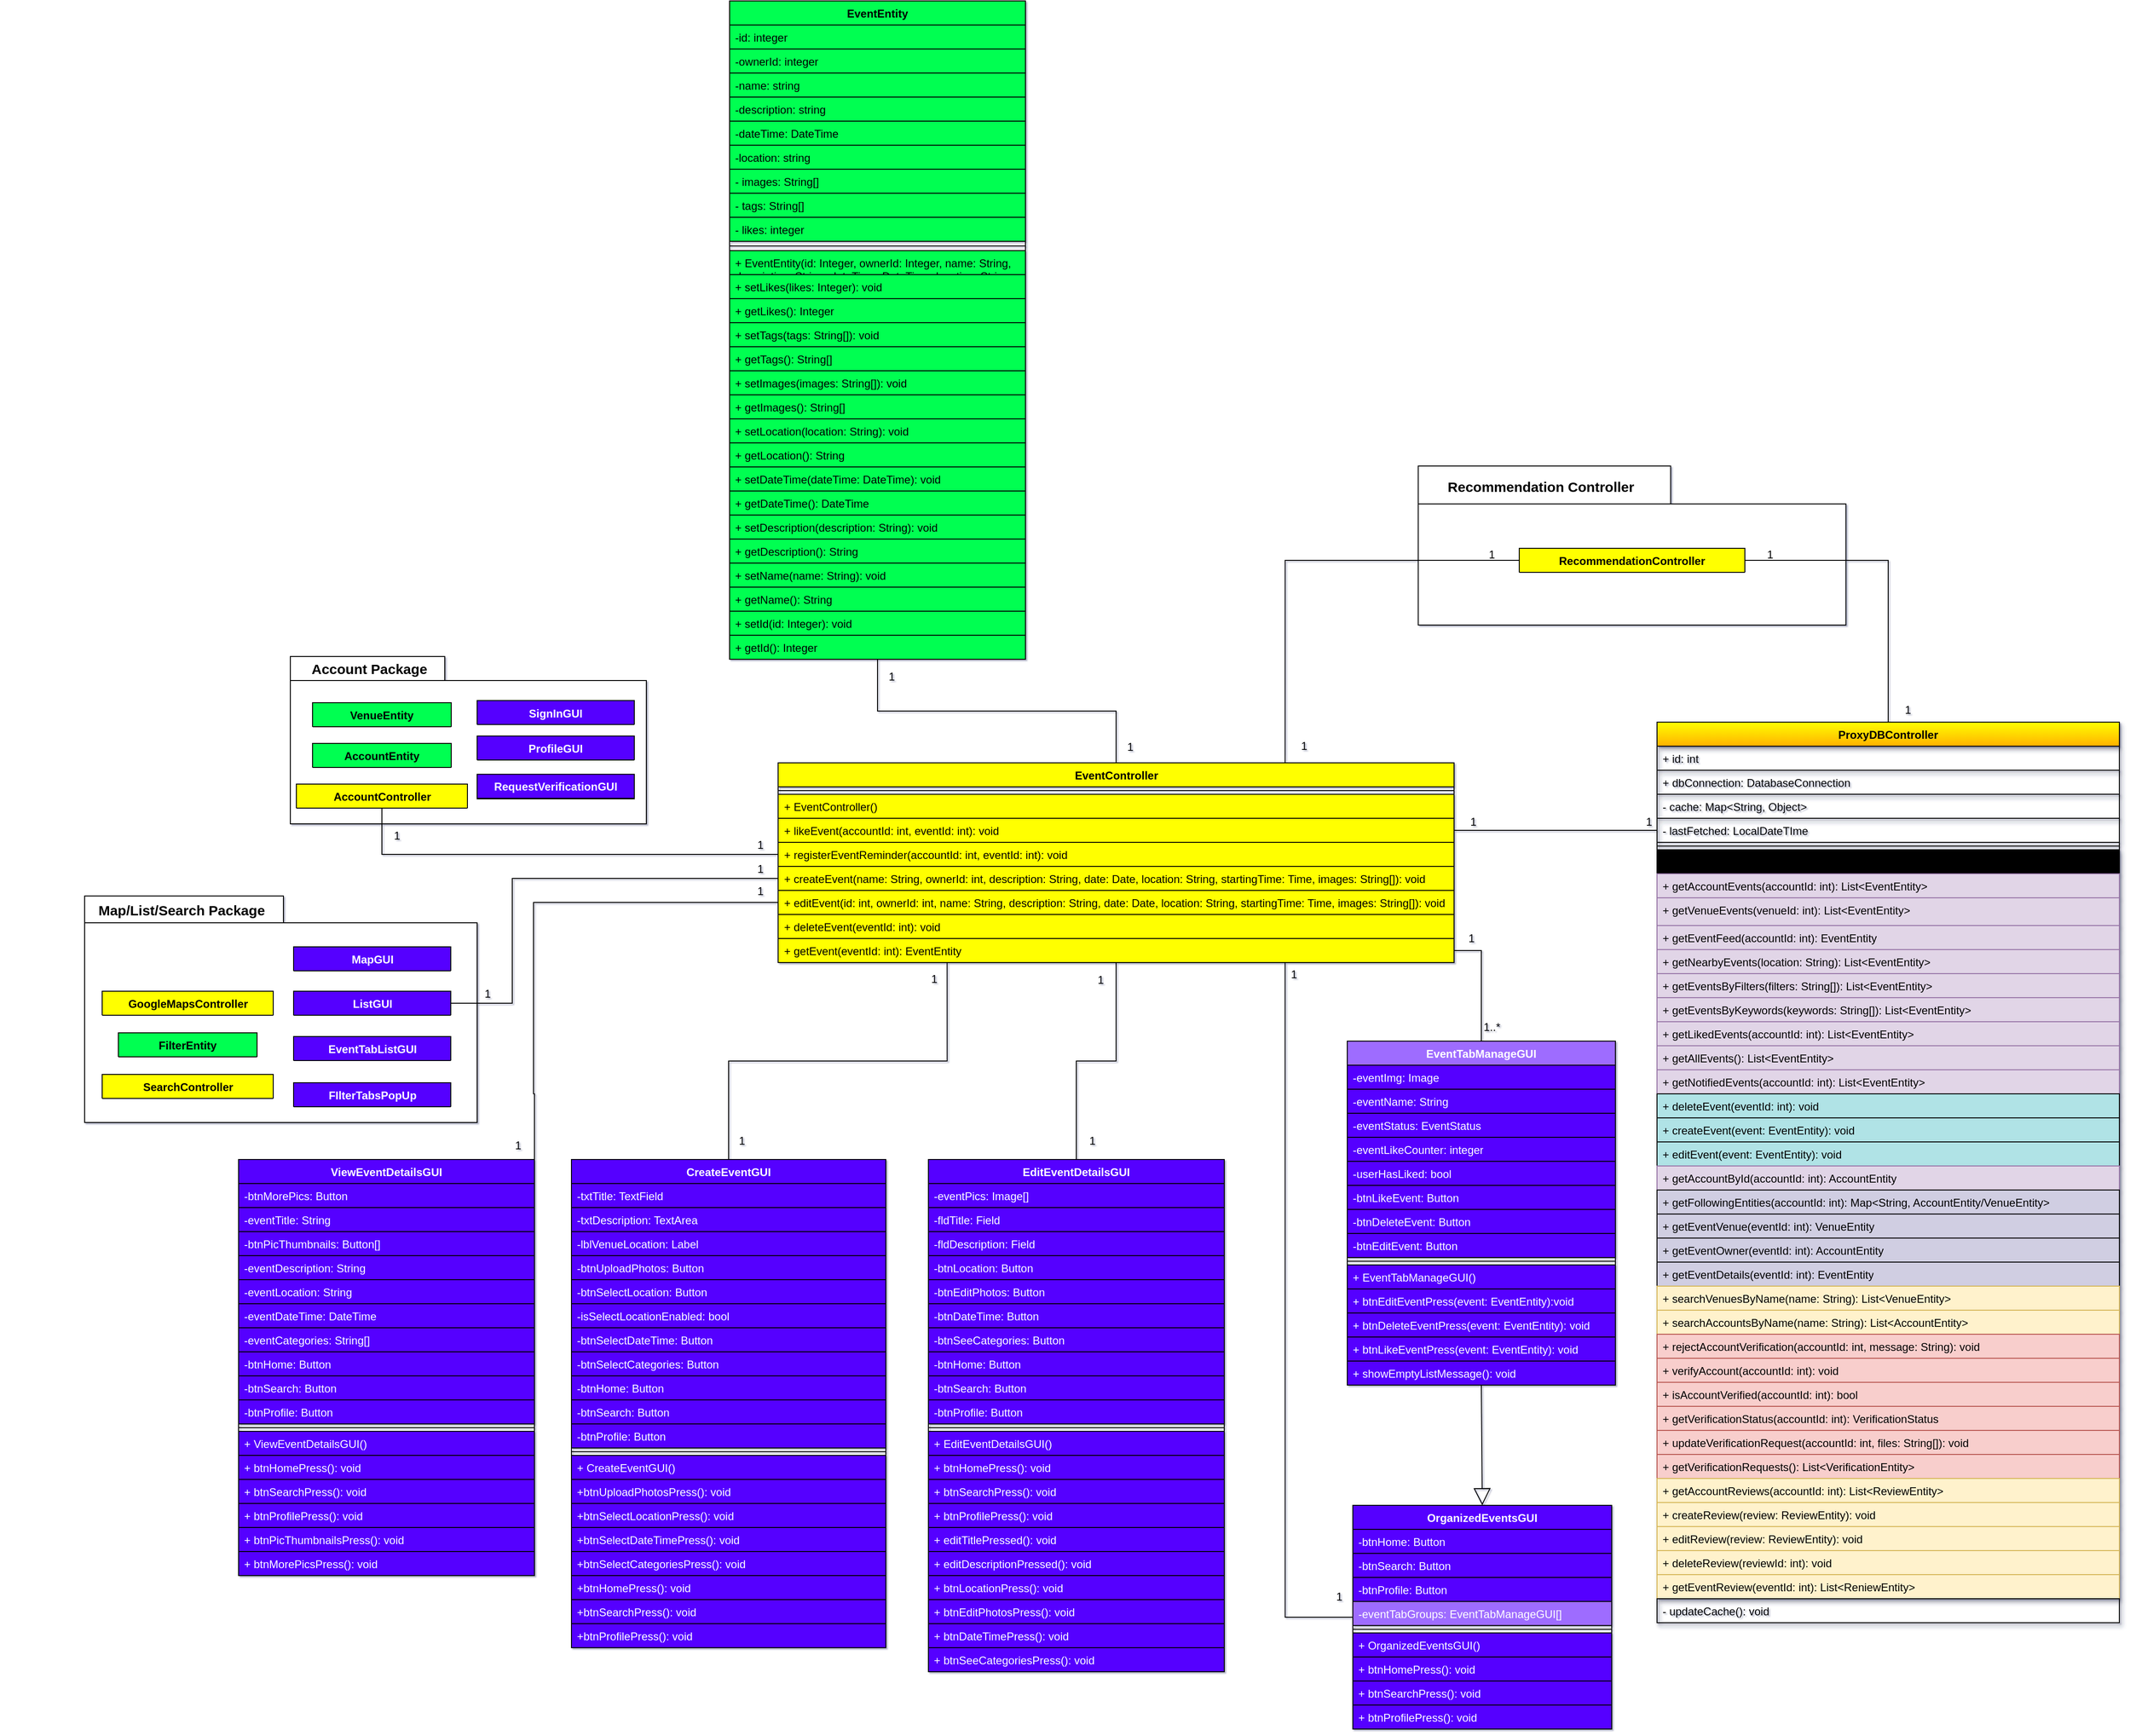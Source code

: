 <mxfile version="27.0.1">
  <diagram name="Page-1" id="OqS1zpWbOdB1CPwai2Lr">
    <mxGraphModel dx="6569" dy="3927" grid="0" gridSize="10" guides="1" tooltips="1" connect="1" arrows="1" fold="1" page="1" pageScale="1" pageWidth="850" pageHeight="1100" background="#ffffff" math="0" shadow="1">
      <root>
        <mxCell id="0" />
        <mxCell id="1" parent="0" />
        <mxCell id="svBzvmxf1GZrbrhv_xy6-27" value="" style="shape=folder;fontStyle=1;spacingTop=10;tabWidth=273;tabHeight=41;tabPosition=left;html=1;whiteSpace=wrap;" vertex="1" parent="1">
          <mxGeometry x="-1832.25" y="-1374" width="462.5" height="172" as="geometry" />
        </mxCell>
        <mxCell id="Jv0Wbk9GjLyNe4X2V1_I-42" value="" style="shape=folder;fontStyle=1;spacingTop=10;tabWidth=167;tabHeight=26;tabPosition=left;html=1;whiteSpace=wrap;align=center;" parent="1" vertex="1">
          <mxGeometry x="-3052" y="-1168" width="385" height="181" as="geometry" />
        </mxCell>
        <mxCell id="Jv0Wbk9GjLyNe4X2V1_I-40" value="" style="shape=folder;fontStyle=1;spacingTop=10;tabWidth=215;tabHeight=29;tabPosition=left;html=1;whiteSpace=wrap;" parent="1" vertex="1">
          <mxGeometry x="-3274.5" y="-909" width="424.5" height="245" as="geometry" />
        </mxCell>
        <mxCell id="4MrUlmJJ-RdR6S4KyqIs-12" value="EventEntity" style="swimlane;fontStyle=1;align=center;verticalAlign=top;childLayout=stackLayout;horizontal=1;startSize=26;horizontalStack=0;resizeParent=1;resizeParentMax=0;resizeLast=0;collapsible=1;marginBottom=0;whiteSpace=wrap;html=1;fillColor=#00FF51;strokeColor=#000000;fontColor=#000000;" parent="1" vertex="1">
          <mxGeometry x="-2577" y="-1877" width="320" height="712" as="geometry">
            <mxRectangle x="-1923" y="-860" width="150" height="26" as="alternateBounds" />
          </mxGeometry>
        </mxCell>
        <mxCell id="4MrUlmJJ-RdR6S4KyqIs-13" value="-id: integer&lt;span style=&quot;white-space: pre;&quot;&gt;&#x9;&lt;/span&gt;" style="text;strokeColor=#000000;fillColor=#00FF51;align=left;verticalAlign=top;spacingLeft=4;spacingRight=4;overflow=hidden;rotatable=0;points=[[0,0.5],[1,0.5]];portConstraint=eastwest;whiteSpace=wrap;html=1;fontColor=#000000;" parent="4MrUlmJJ-RdR6S4KyqIs-12" vertex="1">
          <mxGeometry y="26" width="320" height="26" as="geometry" />
        </mxCell>
        <mxCell id="8rEBr2aL7rWZqsQNYB0q-38" value="-ownerId: integer" style="text;strokeColor=#000000;fillColor=#00FF51;align=left;verticalAlign=top;spacingLeft=4;spacingRight=4;overflow=hidden;rotatable=0;points=[[0,0.5],[1,0.5]];portConstraint=eastwest;whiteSpace=wrap;html=1;fontColor=#000000;" parent="4MrUlmJJ-RdR6S4KyqIs-12" vertex="1">
          <mxGeometry y="52" width="320" height="26" as="geometry" />
        </mxCell>
        <mxCell id="4MrUlmJJ-RdR6S4KyqIs-16" value="-name: string" style="text;strokeColor=#000000;fillColor=#00FF51;align=left;verticalAlign=top;spacingLeft=4;spacingRight=4;overflow=hidden;rotatable=0;points=[[0,0.5],[1,0.5]];portConstraint=eastwest;whiteSpace=wrap;html=1;fontColor=#000000;" parent="4MrUlmJJ-RdR6S4KyqIs-12" vertex="1">
          <mxGeometry y="78" width="320" height="26" as="geometry" />
        </mxCell>
        <mxCell id="4MrUlmJJ-RdR6S4KyqIs-18" value="-description: string&lt;span style=&quot;white-space: pre;&quot;&gt;&#x9;&lt;/span&gt;" style="text;strokeColor=#000000;fillColor=#00FF51;align=left;verticalAlign=top;spacingLeft=4;spacingRight=4;overflow=hidden;rotatable=0;points=[[0,0.5],[1,0.5]];portConstraint=eastwest;whiteSpace=wrap;html=1;fontColor=#000000;" parent="4MrUlmJJ-RdR6S4KyqIs-12" vertex="1">
          <mxGeometry y="104" width="320" height="26" as="geometry" />
        </mxCell>
        <mxCell id="4MrUlmJJ-RdR6S4KyqIs-17" value="-dateTime: DateTime" style="text;strokeColor=#000000;fillColor=#00FF51;align=left;verticalAlign=top;spacingLeft=4;spacingRight=4;overflow=hidden;rotatable=0;points=[[0,0.5],[1,0.5]];portConstraint=eastwest;whiteSpace=wrap;html=1;fontColor=#000000;" parent="4MrUlmJJ-RdR6S4KyqIs-12" vertex="1">
          <mxGeometry y="130" width="320" height="26" as="geometry" />
        </mxCell>
        <mxCell id="4MrUlmJJ-RdR6S4KyqIs-19" value="-location: string" style="text;strokeColor=#000000;fillColor=#00FF51;align=left;verticalAlign=top;spacingLeft=4;spacingRight=4;overflow=hidden;rotatable=0;points=[[0,0.5],[1,0.5]];portConstraint=eastwest;whiteSpace=wrap;html=1;fontColor=#000000;" parent="4MrUlmJJ-RdR6S4KyqIs-12" vertex="1">
          <mxGeometry y="156" width="320" height="26" as="geometry" />
        </mxCell>
        <mxCell id="4MrUlmJJ-RdR6S4KyqIs-21" value="- images: String[]" style="text;strokeColor=#000000;fillColor=#00FF51;align=left;verticalAlign=top;spacingLeft=4;spacingRight=4;overflow=hidden;rotatable=0;points=[[0,0.5],[1,0.5]];portConstraint=eastwest;whiteSpace=wrap;html=1;fontColor=#000000;" parent="4MrUlmJJ-RdR6S4KyqIs-12" vertex="1">
          <mxGeometry y="182" width="320" height="26" as="geometry" />
        </mxCell>
        <mxCell id="CeRw56cfuyo3TGLGe_MA-149" value="- tags: String[]" style="text;strokeColor=#000000;fillColor=#00FF51;align=left;verticalAlign=top;spacingLeft=4;spacingRight=4;overflow=hidden;rotatable=0;points=[[0,0.5],[1,0.5]];portConstraint=eastwest;whiteSpace=wrap;html=1;fontColor=#000000;" parent="4MrUlmJJ-RdR6S4KyqIs-12" vertex="1">
          <mxGeometry y="208" width="320" height="26" as="geometry" />
        </mxCell>
        <mxCell id="4MrUlmJJ-RdR6S4KyqIs-78" value="- likes: integer" style="text;strokeColor=#000000;fillColor=#00FF51;align=left;verticalAlign=top;spacingLeft=4;spacingRight=4;overflow=hidden;rotatable=0;points=[[0,0.5],[1,0.5]];portConstraint=eastwest;whiteSpace=wrap;html=1;fontColor=#000000;" parent="4MrUlmJJ-RdR6S4KyqIs-12" vertex="1">
          <mxGeometry y="234" width="320" height="26" as="geometry" />
        </mxCell>
        <mxCell id="ba5yC0drVQ4_OKnRPl2F-7" style="line;strokeWidth=1;fillColor=#00FF51;align=left;verticalAlign=middle;spacingTop=-1;spacingLeft=3;spacingRight=3;rotatable=0;labelPosition=right;points=[];portConstraint=eastwest;strokeColor=#000000;fontColor=#000000;" parent="4MrUlmJJ-RdR6S4KyqIs-12" vertex="1">
          <mxGeometry y="260" width="320" height="10" as="geometry" />
        </mxCell>
        <mxCell id="TtvQXbVJvoLlcyAV71Qk-146" value="&lt;div&gt;+ EventEntity(id: Integer, ownerId: Integer, name: String, description: String, dateTime: DateTime, location: String, images: String[], tags: String[], likes: int=0)&lt;/div&gt;&lt;div&gt;&lt;br&gt;&lt;/div&gt;" style="text;strokeColor=#000000;fillColor=#00FF51;align=left;verticalAlign=top;spacingLeft=4;spacingRight=4;overflow=hidden;rotatable=0;whiteSpace=wrap;html=1;fontColor=#000000;" parent="4MrUlmJJ-RdR6S4KyqIs-12" vertex="1">
          <mxGeometry y="270" width="320" height="26" as="geometry" />
        </mxCell>
        <mxCell id="4" value="+ setLikes(likes: Integer): void" style="text;strokeColor=#000000;fillColor=#00FF51;align=left;verticalAlign=top;spacingLeft=4;spacingRight=4;overflow=hidden;rotatable=0;whiteSpace=wrap;html=1;fontColor=#000000;" parent="4MrUlmJJ-RdR6S4KyqIs-12" vertex="1">
          <mxGeometry y="296" width="320" height="26" as="geometry" />
        </mxCell>
        <mxCell id="5" value="+ getLikes(): Integer" style="text;strokeColor=#000000;fillColor=#00FF51;align=left;verticalAlign=top;spacingLeft=4;spacingRight=4;overflow=hidden;rotatable=0;whiteSpace=wrap;html=1;fontColor=#000000;" parent="4MrUlmJJ-RdR6S4KyqIs-12" vertex="1">
          <mxGeometry y="322" width="320" height="26" as="geometry" />
        </mxCell>
        <mxCell id="2" value="+ setTags(tags: String[]): void" style="text;strokeColor=#000000;fillColor=#00FF51;align=left;verticalAlign=top;spacingLeft=4;spacingRight=4;overflow=hidden;rotatable=0;whiteSpace=wrap;html=1;fontColor=#000000;" parent="4MrUlmJJ-RdR6S4KyqIs-12" vertex="1">
          <mxGeometry y="348" width="320" height="26" as="geometry" />
        </mxCell>
        <mxCell id="3" value="+ getTags(): String[]" style="text;strokeColor=#000000;fillColor=#00FF51;align=left;verticalAlign=top;spacingLeft=4;spacingRight=4;overflow=hidden;rotatable=0;whiteSpace=wrap;html=1;fontColor=#000000;" parent="4MrUlmJJ-RdR6S4KyqIs-12" vertex="1">
          <mxGeometry y="374" width="320" height="26" as="geometry" />
        </mxCell>
        <mxCell id="6" value="+ setImages(images: String[]): void" style="text;strokeColor=#000000;fillColor=#00FF51;align=left;verticalAlign=top;spacingLeft=4;spacingRight=4;overflow=hidden;rotatable=0;whiteSpace=wrap;html=1;fontColor=#000000;" parent="4MrUlmJJ-RdR6S4KyqIs-12" vertex="1">
          <mxGeometry y="400" width="320" height="26" as="geometry" />
        </mxCell>
        <mxCell id="7" value="+ getImages(): String[]" style="text;strokeColor=#000000;fillColor=#00FF51;align=left;verticalAlign=top;spacingLeft=4;spacingRight=4;overflow=hidden;rotatable=0;whiteSpace=wrap;html=1;fontColor=#000000;" parent="4MrUlmJJ-RdR6S4KyqIs-12" vertex="1">
          <mxGeometry y="426" width="320" height="26" as="geometry" />
        </mxCell>
        <mxCell id="10" value="+ setLocation(location: String): void" style="text;strokeColor=#000000;fillColor=#00FF51;align=left;verticalAlign=top;spacingLeft=4;spacingRight=4;overflow=hidden;rotatable=0;whiteSpace=wrap;html=1;fontColor=#000000;" parent="4MrUlmJJ-RdR6S4KyqIs-12" vertex="1">
          <mxGeometry y="452" width="320" height="26" as="geometry" />
        </mxCell>
        <mxCell id="11" value="+ getLocation(): String" style="text;strokeColor=#000000;fillColor=#00FF51;align=left;verticalAlign=top;spacingLeft=4;spacingRight=4;overflow=hidden;rotatable=0;whiteSpace=wrap;html=1;fontColor=#000000;" parent="4MrUlmJJ-RdR6S4KyqIs-12" vertex="1">
          <mxGeometry y="478" width="320" height="26" as="geometry" />
        </mxCell>
        <mxCell id="12" value="+ setDateTime(dateTime: DateTime): void" style="text;strokeColor=#000000;fillColor=#00FF51;align=left;verticalAlign=top;spacingLeft=4;spacingRight=4;overflow=hidden;rotatable=0;whiteSpace=wrap;html=1;fontColor=#000000;" parent="4MrUlmJJ-RdR6S4KyqIs-12" vertex="1">
          <mxGeometry y="504" width="320" height="26" as="geometry" />
        </mxCell>
        <mxCell id="13" value="+ getDateTime(): DateTime" style="text;strokeColor=#000000;fillColor=#00FF51;align=left;verticalAlign=top;spacingLeft=4;spacingRight=4;overflow=hidden;rotatable=0;whiteSpace=wrap;html=1;fontColor=#000000;" parent="4MrUlmJJ-RdR6S4KyqIs-12" vertex="1">
          <mxGeometry y="530" width="320" height="26" as="geometry" />
        </mxCell>
        <mxCell id="14" value="+ setDescription(description: String): void" style="text;strokeColor=#000000;fillColor=#00FF51;align=left;verticalAlign=top;spacingLeft=4;spacingRight=4;overflow=hidden;rotatable=0;whiteSpace=wrap;html=1;fontColor=#000000;" parent="4MrUlmJJ-RdR6S4KyqIs-12" vertex="1">
          <mxGeometry y="556" width="320" height="26" as="geometry" />
        </mxCell>
        <mxCell id="15" value="+ getDescription(): String" style="text;strokeColor=#000000;fillColor=#00FF51;align=left;verticalAlign=top;spacingLeft=4;spacingRight=4;overflow=hidden;rotatable=0;whiteSpace=wrap;html=1;fontColor=#000000;" parent="4MrUlmJJ-RdR6S4KyqIs-12" vertex="1">
          <mxGeometry y="582" width="320" height="26" as="geometry" />
        </mxCell>
        <mxCell id="16" value="+ setName(name: String): void" style="text;strokeColor=#000000;fillColor=#00FF51;align=left;verticalAlign=top;spacingLeft=4;spacingRight=4;overflow=hidden;rotatable=0;whiteSpace=wrap;html=1;fontColor=#000000;" parent="4MrUlmJJ-RdR6S4KyqIs-12" vertex="1">
          <mxGeometry y="608" width="320" height="26" as="geometry" />
        </mxCell>
        <mxCell id="17" value="+ getName(): String" style="text;strokeColor=#000000;fillColor=#00FF51;align=left;verticalAlign=top;spacingLeft=4;spacingRight=4;overflow=hidden;rotatable=0;whiteSpace=wrap;html=1;fontColor=#000000;" parent="4MrUlmJJ-RdR6S4KyqIs-12" vertex="1">
          <mxGeometry y="634" width="320" height="26" as="geometry" />
        </mxCell>
        <mxCell id="18" value="+ setId(id: Integer): void" style="text;strokeColor=#000000;fillColor=#00FF51;align=left;verticalAlign=top;spacingLeft=4;spacingRight=4;overflow=hidden;rotatable=0;whiteSpace=wrap;html=1;fontColor=#000000;" parent="4MrUlmJJ-RdR6S4KyqIs-12" vertex="1">
          <mxGeometry y="660" width="320" height="26" as="geometry" />
        </mxCell>
        <mxCell id="19" value="+ getId(): Integer" style="text;strokeColor=#000000;fillColor=#00FF51;align=left;verticalAlign=top;spacingLeft=4;spacingRight=4;overflow=hidden;rotatable=0;whiteSpace=wrap;html=1;fontColor=#000000;" parent="4MrUlmJJ-RdR6S4KyqIs-12" vertex="1">
          <mxGeometry y="686" width="320" height="26" as="geometry" />
        </mxCell>
        <mxCell id="4MrUlmJJ-RdR6S4KyqIs-23" value="VenueEntity" style="swimlane;fontStyle=1;align=center;verticalAlign=top;childLayout=stackLayout;horizontal=1;startSize=26;horizontalStack=0;resizeParent=1;resizeParentMax=0;resizeLast=0;collapsible=1;marginBottom=0;whiteSpace=wrap;html=1;fillColor=#00FF51;strokeColor=#000000;fontColor=#000000;" parent="1" vertex="1" collapsed="1">
          <mxGeometry x="-3028" y="-1118" width="150" height="26" as="geometry">
            <mxRectangle x="-4950" y="-651" width="360" height="294" as="alternateBounds" />
          </mxGeometry>
        </mxCell>
        <mxCell id="4MrUlmJJ-RdR6S4KyqIs-27" value="-location: string" style="text;strokeColor=#000000;fillColor=#00FF51;align=left;verticalAlign=top;spacingLeft=4;spacingRight=4;overflow=hidden;rotatable=0;points=[[0,0.5],[1,0.5]];portConstraint=eastwest;whiteSpace=wrap;html=1;fontColor=#000000;" parent="4MrUlmJJ-RdR6S4KyqIs-23" vertex="1">
          <mxGeometry y="26" width="360" height="26" as="geometry" />
        </mxCell>
        <mxCell id="4MrUlmJJ-RdR6S4KyqIs-31" value="-taxIdentificationNumHashed: int" style="text;strokeColor=#000000;fillColor=#00FF51;align=left;verticalAlign=top;spacingLeft=4;spacingRight=4;overflow=hidden;rotatable=0;points=[[0,0.5],[1,0.5]];portConstraint=eastwest;whiteSpace=wrap;html=1;fontColor=#000000;" parent="4MrUlmJJ-RdR6S4KyqIs-23" vertex="1">
          <mxGeometry y="52" width="360" height="26" as="geometry" />
        </mxCell>
        <mxCell id="4MrUlmJJ-RdR6S4KyqIs-30" value="-businessRegistrationNumHashed: int" style="text;strokeColor=#000000;fillColor=#00FF51;align=left;verticalAlign=top;spacingLeft=4;spacingRight=4;overflow=hidden;rotatable=0;points=[[0,0.5],[1,0.5]];portConstraint=eastwest;whiteSpace=wrap;html=1;fontColor=#000000;" parent="4MrUlmJJ-RdR6S4KyqIs-23" vertex="1">
          <mxGeometry y="78" width="360" height="26" as="geometry" />
        </mxCell>
        <mxCell id="4MrUlmJJ-RdR6S4KyqIs-25" value="" style="line;strokeWidth=1;fillColor=#00FF51;align=left;verticalAlign=middle;spacingTop=-1;spacingLeft=3;spacingRight=3;rotatable=0;labelPosition=right;points=[];portConstraint=eastwest;strokeColor=#000000;fontColor=#000000;" parent="4MrUlmJJ-RdR6S4KyqIs-23" vertex="1">
          <mxGeometry y="104" width="360" height="8" as="geometry" />
        </mxCell>
        <mxCell id="TtvQXbVJvoLlcyAV71Qk-149" value="&lt;div&gt;+ VenueEntity(id: Integer, email: String, password: String, name: String, profilePictureUrl: String, preferences: String[], bio: String, isVerified: bool&lt;span style=&quot;background-color: transparent;&quot;&gt;,&amp;nbsp;&lt;/span&gt;&lt;span style=&quot;background-color: transparent;&quot;&gt;likedEventsIds: int[],&amp;nbsp;&lt;/span&gt;&lt;span style=&quot;background-color: transparent;&quot;&gt;followedAccountsIds: int[]&lt;/span&gt;&lt;span style=&quot;background-color: transparent;&quot;&gt;, location: String, taxIdentificationNumHashed: String, businessRegistrationNumHashed: String)&lt;/span&gt;&lt;/div&gt;&lt;div&gt;&lt;br&gt;&lt;/div&gt;" style="text;strokeColor=#000000;fillColor=#00FF51;align=left;verticalAlign=top;spacingLeft=4;spacingRight=4;overflow=hidden;rotatable=0;whiteSpace=wrap;html=1;fontColor=#000000;" parent="4MrUlmJJ-RdR6S4KyqIs-23" vertex="1">
          <mxGeometry y="112" width="360" height="26" as="geometry" />
        </mxCell>
        <mxCell id="20" value="+ setBusinessRegistrationNumHashed(brn: int): void" style="text;strokeColor=#000000;fillColor=#00FF51;align=left;verticalAlign=top;spacingLeft=4;spacingRight=4;overflow=hidden;rotatable=0;whiteSpace=wrap;html=1;fontColor=#000000;" parent="4MrUlmJJ-RdR6S4KyqIs-23" vertex="1">
          <mxGeometry y="138" width="360" height="26" as="geometry" />
        </mxCell>
        <mxCell id="21" value="+ getBusinessRegistrationNumHashed(): int" style="text;strokeColor=#000000;fillColor=#00FF51;align=left;verticalAlign=top;spacingLeft=4;spacingRight=4;overflow=hidden;rotatable=0;whiteSpace=wrap;html=1;fontColor=#000000;" parent="4MrUlmJJ-RdR6S4KyqIs-23" vertex="1">
          <mxGeometry y="164" width="360" height="26" as="geometry" />
        </mxCell>
        <mxCell id="22" value="+ setTaxIdentificationNumHashed(tin: int): void" style="text;strokeColor=#000000;fillColor=#00FF51;align=left;verticalAlign=top;spacingLeft=4;spacingRight=4;overflow=hidden;rotatable=0;whiteSpace=wrap;html=1;fontColor=#000000;" parent="4MrUlmJJ-RdR6S4KyqIs-23" vertex="1">
          <mxGeometry y="190" width="360" height="26" as="geometry" />
        </mxCell>
        <mxCell id="23" value="+ getTaxIdentificationNumHashed(): int" style="text;strokeColor=#000000;fillColor=#00FF51;align=left;verticalAlign=top;spacingLeft=4;spacingRight=4;overflow=hidden;rotatable=0;whiteSpace=wrap;html=1;fontColor=#000000;" parent="4MrUlmJJ-RdR6S4KyqIs-23" vertex="1">
          <mxGeometry y="216" width="360" height="26" as="geometry" />
        </mxCell>
        <mxCell id="24" value="+ setLocation(location: String): void" style="text;strokeColor=#000000;fillColor=#00FF51;align=left;verticalAlign=top;spacingLeft=4;spacingRight=4;overflow=hidden;rotatable=0;whiteSpace=wrap;html=1;fontColor=#000000;" parent="4MrUlmJJ-RdR6S4KyqIs-23" vertex="1">
          <mxGeometry y="242" width="360" height="26" as="geometry" />
        </mxCell>
        <mxCell id="25" value="+ getLocation(): String" style="text;strokeColor=#000000;fillColor=#00FF51;align=left;verticalAlign=top;spacingLeft=4;spacingRight=4;overflow=hidden;rotatable=0;whiteSpace=wrap;html=1;fontColor=#000000;" parent="4MrUlmJJ-RdR6S4KyqIs-23" vertex="1">
          <mxGeometry y="268" width="360" height="26" as="geometry" />
        </mxCell>
        <mxCell id="7nzkT0yrEgpNxZCbmquG-38" style="edgeStyle=orthogonalEdgeStyle;rounded=0;orthogonalLoop=1;jettySize=auto;html=1;exitX=0.75;exitY=0;exitDx=0;exitDy=0;entryX=0;entryY=0.5;entryDx=0;entryDy=0;endArrow=none;startFill=0;" parent="1" source="4MrUlmJJ-RdR6S4KyqIs-71" target="TtvQXbVJvoLlcyAV71Qk-136" edge="1">
          <mxGeometry relative="1" as="geometry" />
        </mxCell>
        <mxCell id="7nzkT0yrEgpNxZCbmquG-40" style="edgeStyle=orthogonalEdgeStyle;rounded=0;orthogonalLoop=1;jettySize=auto;html=1;exitX=0.5;exitY=0;exitDx=0;exitDy=0;entryX=0.5;entryY=1;entryDx=0;entryDy=0;endArrow=none;startFill=0;" parent="1" source="4MrUlmJJ-RdR6S4KyqIs-71" target="4MrUlmJJ-RdR6S4KyqIs-12" edge="1">
          <mxGeometry relative="1" as="geometry" />
        </mxCell>
        <mxCell id="7nzkT0yrEgpNxZCbmquG-43" style="edgeStyle=orthogonalEdgeStyle;rounded=0;orthogonalLoop=1;jettySize=auto;html=1;exitX=0.25;exitY=1;exitDx=0;exitDy=0;entryX=0.5;entryY=0;entryDx=0;entryDy=0;endArrow=none;startFill=0;" parent="1" source="4MrUlmJJ-RdR6S4KyqIs-71" target="jPaITzh1_wMs5D8MoFJ9-192" edge="1">
          <mxGeometry relative="1" as="geometry" />
        </mxCell>
        <mxCell id="7nzkT0yrEgpNxZCbmquG-44" style="edgeStyle=orthogonalEdgeStyle;rounded=0;orthogonalLoop=1;jettySize=auto;html=1;exitX=0.5;exitY=1;exitDx=0;exitDy=0;entryX=0.5;entryY=0;entryDx=0;entryDy=0;endArrow=none;startFill=0;" parent="1" source="4MrUlmJJ-RdR6S4KyqIs-71" target="6jnvJd_KVT4TXYjh_vCa-74" edge="1">
          <mxGeometry relative="1" as="geometry" />
        </mxCell>
        <mxCell id="7nzkT0yrEgpNxZCbmquG-46" style="edgeStyle=orthogonalEdgeStyle;rounded=0;orthogonalLoop=1;jettySize=auto;html=1;exitX=0.75;exitY=1;exitDx=0;exitDy=0;entryX=0;entryY=0.5;entryDx=0;entryDy=0;endArrow=none;startFill=0;" parent="1" source="4MrUlmJJ-RdR6S4KyqIs-71" target="6jnvJd_KVT4TXYjh_vCa-63" edge="1">
          <mxGeometry relative="1" as="geometry" />
        </mxCell>
        <mxCell id="4MrUlmJJ-RdR6S4KyqIs-71" value="EventController" style="swimlane;fontStyle=1;align=center;verticalAlign=top;childLayout=stackLayout;horizontal=1;startSize=26;horizontalStack=0;resizeParent=1;resizeParentMax=0;resizeLast=0;collapsible=1;marginBottom=0;whiteSpace=wrap;html=1;fillColor=light-dark(#FFFF00,#FFFF33);strokeColor=#000000;" parent="1" vertex="1">
          <mxGeometry x="-2524.5" y="-1053" width="731" height="216" as="geometry">
            <mxRectangle x="-2121" y="-573.05" width="185" height="26" as="alternateBounds" />
          </mxGeometry>
        </mxCell>
        <mxCell id="4MrUlmJJ-RdR6S4KyqIs-73" value="" style="line;strokeWidth=1;fillColor=light-dark(#FFFF00,#FFFF33);align=left;verticalAlign=middle;spacingTop=-1;spacingLeft=3;spacingRight=3;rotatable=0;labelPosition=right;points=[];portConstraint=eastwest;strokeColor=#000000;" parent="4MrUlmJJ-RdR6S4KyqIs-71" vertex="1">
          <mxGeometry y="26" width="731" height="8" as="geometry" />
        </mxCell>
        <mxCell id="TtvQXbVJvoLlcyAV71Qk-139" value="+ EventController()" style="text;strokeColor=#000000;fillColor=light-dark(#FFFF00,#FFFF33);align=left;verticalAlign=top;spacingLeft=4;spacingRight=4;overflow=hidden;rotatable=0;points=[[0,0.5],[1,0.5]];portConstraint=eastwest;whiteSpace=wrap;html=1;" parent="4MrUlmJJ-RdR6S4KyqIs-71" vertex="1">
          <mxGeometry y="34" width="731" height="26" as="geometry" />
        </mxCell>
        <mxCell id="4MrUlmJJ-RdR6S4KyqIs-79" value="+&amp;nbsp;&lt;span style=&quot;background-color: transparent;&quot;&gt;likeEvent(accountId: int, eventId: int): void&lt;/span&gt;" style="text;strokeColor=#000000;fillColor=light-dark(#FFFF00,#FFFF33);align=left;verticalAlign=top;spacingLeft=4;spacingRight=4;overflow=hidden;rotatable=0;points=[[0,0.5],[1,0.5]];portConstraint=eastwest;whiteSpace=wrap;html=1;" parent="4MrUlmJJ-RdR6S4KyqIs-71" vertex="1">
          <mxGeometry y="60" width="731" height="26" as="geometry" />
        </mxCell>
        <mxCell id="6jnvJd_KVT4TXYjh_vCa-102" value="+ registerEventReminder(accountId: int, eventId: int): void" style="text;strokeColor=#000000;fillColor=light-dark(#FFFF00,#FFFF00);align=left;verticalAlign=top;spacingLeft=4;spacingRight=4;overflow=hidden;rotatable=0;points=[[0,0.5],[1,0.5]];portConstraint=eastwest;whiteSpace=wrap;html=1;fontColor=#000000;" parent="4MrUlmJJ-RdR6S4KyqIs-71" vertex="1">
          <mxGeometry y="86" width="731" height="26" as="geometry" />
        </mxCell>
        <mxCell id="4MrUlmJJ-RdR6S4KyqIs-74" value="+ createEvent(name: String, ownerId: int, description: String, date: Date, location: String, startingTime: Time, images: String[]): void" style="text;strokeColor=#000000;fillColor=light-dark(#FFFF00,#FFFF33);align=left;verticalAlign=top;spacingLeft=4;spacingRight=4;overflow=hidden;rotatable=0;points=[[0,0.5],[1,0.5]];portConstraint=eastwest;whiteSpace=wrap;html=1;" parent="4MrUlmJJ-RdR6S4KyqIs-71" vertex="1">
          <mxGeometry y="112" width="731" height="26" as="geometry" />
        </mxCell>
        <mxCell id="4MrUlmJJ-RdR6S4KyqIs-76" value="+ editEvent(id: int, ownerId: int, name: String, description: String, date: Date, location: String, startingTime: Time, images: String[]): void" style="text;strokeColor=#000000;fillColor=light-dark(#FFFF00,#FFFF33);align=left;verticalAlign=top;spacingLeft=4;spacingRight=4;overflow=hidden;rotatable=0;points=[[0,0.5],[1,0.5]];portConstraint=eastwest;whiteSpace=wrap;html=1;" parent="4MrUlmJJ-RdR6S4KyqIs-71" vertex="1">
          <mxGeometry y="138" width="731" height="26" as="geometry" />
        </mxCell>
        <mxCell id="4MrUlmJJ-RdR6S4KyqIs-75" value="+ deleteEvent(eventId: int): void" style="text;strokeColor=#000000;fillColor=light-dark(#FFFF00,#FFFF33);align=left;verticalAlign=top;spacingLeft=4;spacingRight=4;overflow=hidden;rotatable=0;points=[[0,0.5],[1,0.5]];portConstraint=eastwest;whiteSpace=wrap;html=1;" parent="4MrUlmJJ-RdR6S4KyqIs-71" vertex="1">
          <mxGeometry y="164" width="731" height="26" as="geometry" />
        </mxCell>
        <mxCell id="8rEBr2aL7rWZqsQNYB0q-42" value="+ getEvent(eventId: int): EventEntity" style="text;strokeColor=#000000;fillColor=light-dark(#FFFF00,#FFFF33);align=left;verticalAlign=top;spacingLeft=4;spacingRight=4;overflow=hidden;rotatable=0;points=[[0,0.5],[1,0.5]];portConstraint=eastwest;whiteSpace=wrap;html=1;" parent="4MrUlmJJ-RdR6S4KyqIs-71" vertex="1">
          <mxGeometry y="190" width="731" height="26" as="geometry" />
        </mxCell>
        <mxCell id="CeRw56cfuyo3TGLGe_MA-71" value="&lt;div&gt;GoogleMapsController&lt;/div&gt;" style="swimlane;fontStyle=1;align=center;verticalAlign=top;childLayout=stackLayout;horizontal=1;startSize=26;horizontalStack=0;resizeParent=1;resizeParentMax=0;resizeLast=0;collapsible=1;marginBottom=0;whiteSpace=wrap;html=1;fillColor=light-dark(#FFFF00,#FFFF33);strokeColor=#000000;fontSize=12;" parent="1" vertex="1" collapsed="1">
          <mxGeometry x="-3255.5" y="-806" width="185" height="26" as="geometry">
            <mxRectangle x="-2930" y="262" width="370" height="338" as="alternateBounds" />
          </mxGeometry>
        </mxCell>
        <mxCell id="CeRw56cfuyo3TGLGe_MA-72" value="" style="line;strokeWidth=1;fillColor=light-dark(#FFFF00,#FFFF33);align=left;verticalAlign=middle;spacingTop=-1;spacingLeft=3;spacingRight=3;rotatable=0;labelPosition=right;points=[];portConstraint=eastwest;strokeColor=#000000;fontSize=12;" parent="CeRw56cfuyo3TGLGe_MA-71" vertex="1">
          <mxGeometry y="26" width="370" height="26" as="geometry" />
        </mxCell>
        <mxCell id="CeRw56cfuyo3TGLGe_MA-73" value="&lt;span id=&quot;docs-internal-guid-d6a1e0e8-7fff-de1d-1923-bc7bafedda56&quot; style=&quot;color: rgb(0, 0, 0); background-color: transparent; font-weight: 400; font-style: normal; font-variant: normal; text-decoration: none; vertical-align: baseline; white-space: pre-wrap;&quot;&gt;+GoogleMapsController()&lt;/span&gt;" style="text;strokeColor=#000000;fillColor=light-dark(#FFFF00,#FFFF33);align=left;verticalAlign=top;spacingLeft=4;spacingRight=4;overflow=hidden;rotatable=0;points=[[0,0.5],[1,0.5]];portConstraint=eastwest;whiteSpace=wrap;html=1;fontSize=12;fontFamily=Helvetica;" parent="CeRw56cfuyo3TGLGe_MA-71" vertex="1">
          <mxGeometry y="52" width="370" height="26" as="geometry" />
        </mxCell>
        <mxCell id="CeRw56cfuyo3TGLGe_MA-74" value="&lt;span id=&quot;docs-internal-guid-0be6493f-7fff-0d05-1685-69c79083d9bf&quot; style=&quot;color: rgb(0, 0, 0); background-color: transparent; font-weight: 400; font-style: normal; font-variant: normal; text-decoration: none; vertical-align: baseline; white-space: pre-wrap;&quot;&gt;+initializeMap(userLocation: String): void&lt;/span&gt;" style="text;strokeColor=#000000;fillColor=light-dark(#FFFF00,#FFFF33);align=left;verticalAlign=top;spacingLeft=4;spacingRight=4;overflow=hidden;rotatable=0;points=[[0,0.5],[1,0.5]];portConstraint=eastwest;whiteSpace=wrap;html=1;fontSize=12;fontFamily=Helvetica;" parent="CeRw56cfuyo3TGLGe_MA-71" vertex="1">
          <mxGeometry y="78" width="370" height="26" as="geometry" />
        </mxCell>
        <mxCell id="CeRw56cfuyo3TGLGe_MA-77" value="&lt;span id=&quot;docs-internal-guid-9eaee63d-7fff-9d07-9cb7-1ce9de2bac92&quot; style=&quot;color: rgb(0, 0, 0); background-color: transparent; font-weight: 400; font-style: normal; font-variant: normal; text-decoration: none; vertical-align: baseline; white-space: pre-wrap;&quot;&gt;+refreshNearbyEvents(): List&amp;lt;Event&lt;span style=&quot;white-space-collapse: collapse;&quot;&gt;Entity&lt;/span&gt;&amp;gt;&lt;/span&gt;" style="text;strokeColor=#000000;fillColor=light-dark(#FFFF00,#FFFF33);align=left;verticalAlign=top;spacingLeft=4;spacingRight=4;overflow=hidden;rotatable=0;points=[[0,0.5],[1,0.5]];portConstraint=eastwest;whiteSpace=wrap;html=1;fontSize=12;fontFamily=Helvetica;" parent="CeRw56cfuyo3TGLGe_MA-71" vertex="1">
          <mxGeometry y="104" width="370" height="26" as="geometry" />
        </mxCell>
        <mxCell id="CeRw56cfuyo3TGLGe_MA-81" value="&lt;span id=&quot;docs-internal-guid-6ca0c2e3-7fff-461d-99db-7a0703d2ad65&quot; style=&quot;color: rgb(0, 0, 0); background-color: transparent; font-weight: 400; font-style: normal; font-variant: normal; text-decoration: none; vertical-align: baseline; white-space: pre-wrap;&quot;&gt;+updateMapRegion(region: MapRegion): void&lt;/span&gt;" style="text;strokeColor=#000000;fillColor=light-dark(#FFFF00,#FFFF33);align=left;verticalAlign=top;spacingLeft=4;spacingRight=4;overflow=hidden;rotatable=0;points=[[0,0.5],[1,0.5]];portConstraint=eastwest;whiteSpace=wrap;html=1;fontSize=12;fontFamily=Helvetica;" parent="CeRw56cfuyo3TGLGe_MA-71" vertex="1">
          <mxGeometry y="130" width="370" height="26" as="geometry" />
        </mxCell>
        <mxCell id="CeRw56cfuyo3TGLGe_MA-75" value="&lt;span id=&quot;docs-internal-guid-4de10d57-7fff-c063-aad4-0a80bc095985&quot; style=&quot;color: rgb(0, 0, 0); background-color: transparent; font-weight: 400; font-style: normal; font-variant: normal; text-decoration: none; vertical-align: baseline; white-space: pre-wrap;&quot;&gt;+centerLocation(location: String): void&lt;/span&gt;" style="text;strokeColor=#000000;fillColor=light-dark(#FFFF00,#FFFF33);align=left;verticalAlign=top;spacingLeft=4;spacingRight=4;overflow=hidden;rotatable=0;points=[[0,0.5],[1,0.5]];portConstraint=eastwest;whiteSpace=wrap;html=1;fontSize=12;fontFamily=Helvetica;" parent="CeRw56cfuyo3TGLGe_MA-71" vertex="1">
          <mxGeometry y="156" width="370" height="26" as="geometry" />
        </mxCell>
        <mxCell id="CeRw56cfuyo3TGLGe_MA-76" value="&lt;span id=&quot;docs-internal-guid-9f084d05-7fff-9331-f9bb-dea62e5e41d3&quot; style=&quot;color: rgb(0, 0, 0); background-color: transparent; font-weight: 400; font-style: normal; font-variant: normal; text-decoration: none; vertical-align: baseline; white-space: pre-wrap;&quot;&gt;+trackUserLocation(): void&lt;/span&gt;" style="text;strokeColor=#000000;fillColor=light-dark(#FFFF00,#FFFF33);align=left;verticalAlign=top;spacingLeft=4;spacingRight=4;overflow=hidden;rotatable=0;points=[[0,0.5],[1,0.5]];portConstraint=eastwest;whiteSpace=wrap;html=1;fontSize=12;fontFamily=Helvetica;" parent="CeRw56cfuyo3TGLGe_MA-71" vertex="1">
          <mxGeometry y="182" width="370" height="26" as="geometry" />
        </mxCell>
        <mxCell id="CeRw56cfuyo3TGLGe_MA-79" value="&lt;p style=&quot;line-height:1.38;margin-top:0pt;margin-bottom:0pt;&quot; dir=&quot;ltr&quot;&gt;&lt;span style=&quot;color: rgb(0, 0, 0); background-color: transparent; font-weight: 400; font-style: normal; font-variant: normal; text-decoration: none; vertical-align: baseline; white-space: pre-wrap;&quot;&gt;+switchToListView(events: List&amp;lt;Event&lt;/span&gt;&lt;span style=&quot;background-color: transparent; color: light-dark(rgb(0, 0, 0), rgb(255, 255, 255));&quot;&gt;Entity&lt;/span&gt;&lt;span style=&quot;background-color: transparent; color: light-dark(rgb(0, 0, 0), rgb(237, 237, 237)); white-space-collapse: preserve;&quot;&gt;&amp;gt;): void&lt;/span&gt;&lt;/p&gt;" style="text;strokeColor=#000000;fillColor=light-dark(#FFFF00,#FFFF33);align=left;verticalAlign=top;spacingLeft=4;spacingRight=4;overflow=hidden;rotatable=0;points=[[0,0.5],[1,0.5]];portConstraint=eastwest;whiteSpace=wrap;html=1;fontSize=12;fontFamily=Helvetica;" parent="CeRw56cfuyo3TGLGe_MA-71" vertex="1">
          <mxGeometry y="208" width="370" height="26" as="geometry" />
        </mxCell>
        <mxCell id="CeRw56cfuyo3TGLGe_MA-80" value="&lt;span id=&quot;docs-internal-guid-6e0d70b9-7fff-b59d-0c2d-3e8411d99770&quot; style=&quot;color: rgb(0, 0, 0); background-color: transparent; font-weight: 400; font-style: normal; font-variant: normal; text-decoration: none; vertical-align: baseline; white-space: pre-wrap;&quot;&gt;+selectEvent(promptMessage: String): String&lt;/span&gt;" style="text;strokeColor=#000000;fillColor=light-dark(#FFFF00,#FFFF33);align=left;verticalAlign=top;spacingLeft=4;spacingRight=4;overflow=hidden;rotatable=0;points=[[0,0.5],[1,0.5]];portConstraint=eastwest;whiteSpace=wrap;html=1;fontSize=12;fontFamily=Helvetica;" parent="CeRw56cfuyo3TGLGe_MA-71" vertex="1">
          <mxGeometry y="234" width="370" height="26" as="geometry" />
        </mxCell>
        <mxCell id="CeRw56cfuyo3TGLGe_MA-78" value="&lt;span id=&quot;docs-internal-guid-32049899-7fff-dbca-6a06-e15447111bc6&quot; style=&quot;color: rgb(0, 0, 0); background-color: transparent; font-weight: 400; font-style: normal; font-variant: normal; text-decoration: none; vertical-align: baseline; white-space: pre-wrap;&quot;&gt;+calculateDistance(fromLocation: String, toLocation: String): float&lt;/span&gt;" style="text;strokeColor=#000000;fillColor=light-dark(#FFFF00,#FFFF33);align=left;verticalAlign=top;spacingLeft=4;spacingRight=4;overflow=hidden;rotatable=0;points=[[0,0.5],[1,0.5]];portConstraint=eastwest;whiteSpace=wrap;html=1;fontSize=12;fontFamily=Helvetica;" parent="CeRw56cfuyo3TGLGe_MA-71" vertex="1">
          <mxGeometry y="260" width="370" height="26" as="geometry" />
        </mxCell>
        <mxCell id="CeRw56cfuyo3TGLGe_MA-82" value="&lt;span id=&quot;docs-internal-guid-7041363d-7fff-a7ae-0191-73dd6e78bbec&quot; style=&quot;color: rgb(0, 0, 0); background-color: transparent; font-weight: 400; font-style: normal; font-variant: normal; text-decoration: none; vertical-align: baseline; white-space: pre-wrap;&quot;&gt;+drawRouteToEvent(event: Event&lt;span style=&quot;white-space-collapse: collapse;&quot;&gt;Entity&lt;/span&gt;): void&lt;/span&gt;" style="text;strokeColor=#000000;fillColor=light-dark(#FFFF00,#FFFF33);align=left;verticalAlign=top;spacingLeft=4;spacingRight=4;overflow=hidden;rotatable=0;points=[[0,0.5],[1,0.5]];portConstraint=eastwest;whiteSpace=wrap;html=1;fontSize=12;fontFamily=Helvetica;" parent="CeRw56cfuyo3TGLGe_MA-71" vertex="1">
          <mxGeometry y="286" width="370" height="26" as="geometry" />
        </mxCell>
        <mxCell id="CeRw56cfuyo3TGLGe_MA-83" value="&lt;span id=&quot;docs-internal-guid-3f9d4afa-7fff-5e71-7a61-bf0a2c86a950&quot; style=&quot;color: rgb(0, 0, 0); background-color: transparent; font-weight: 400; font-style: normal; font-variant: normal; text-decoration: none; vertical-align: baseline; white-space: pre-wrap;&quot;&gt;+setZoomLevel(level: int): void&lt;/span&gt;" style="text;strokeColor=#000000;fillColor=light-dark(#FFFF00,#FFFF33);align=left;verticalAlign=top;spacingLeft=4;spacingRight=4;overflow=hidden;rotatable=0;points=[[0,0.5],[1,0.5]];portConstraint=eastwest;whiteSpace=wrap;html=1;fontSize=12;fontFamily=Helvetica;" parent="CeRw56cfuyo3TGLGe_MA-71" vertex="1">
          <mxGeometry y="312" width="370" height="26" as="geometry" />
        </mxCell>
        <mxCell id="7nzkT0yrEgpNxZCbmquG-41" style="edgeStyle=orthogonalEdgeStyle;rounded=0;orthogonalLoop=1;jettySize=auto;html=1;exitX=0.5;exitY=1;exitDx=0;exitDy=0;entryX=0;entryY=0.5;entryDx=0;entryDy=0;endArrow=none;startFill=0;" parent="1" source="CeRw56cfuyo3TGLGe_MA-101" target="6jnvJd_KVT4TXYjh_vCa-102" edge="1">
          <mxGeometry relative="1" as="geometry" />
        </mxCell>
        <mxCell id="CeRw56cfuyo3TGLGe_MA-101" value="AccountController" style="swimlane;fontStyle=1;align=center;verticalAlign=top;childLayout=stackLayout;horizontal=1;startSize=26;horizontalStack=0;resizeParent=1;resizeParentMax=0;resizeLast=0;collapsible=1;marginBottom=0;whiteSpace=wrap;html=1;fillColor=light-dark(#FFFF00,#FFFF33);fontColor=#000000;strokeColor=#000000;" parent="1" vertex="1" collapsed="1">
          <mxGeometry x="-3045.5" y="-1030" width="185" height="26" as="geometry">
            <mxRectangle x="-4080" y="-212" width="1170" height="346" as="alternateBounds" />
          </mxGeometry>
        </mxCell>
        <mxCell id="CeRw56cfuyo3TGLGe_MA-103" value="" style="line;strokeWidth=1;align=left;verticalAlign=middle;spacingTop=-1;spacingLeft=3;spacingRight=3;rotatable=0;labelPosition=right;points=[];portConstraint=eastwest;fillColor=light-dark(#FFFF00,#FFFF33);fontColor=#000000;strokeColor=#000000;" parent="CeRw56cfuyo3TGLGe_MA-101" vertex="1">
          <mxGeometry y="26" width="1170" height="8" as="geometry" />
        </mxCell>
        <mxCell id="TtvQXbVJvoLlcyAV71Qk-135" value="+ AccountController()" style="text;align=left;verticalAlign=top;spacingLeft=4;spacingRight=4;overflow=hidden;rotatable=0;points=[[0,0.5],[1,0.5]];portConstraint=eastwest;whiteSpace=wrap;html=1;fillColor=light-dark(#FFFF00,#FFFF33);fontColor=#000000;strokeColor=#000000;" parent="CeRw56cfuyo3TGLGe_MA-101" vertex="1">
          <mxGeometry y="34" width="1170" height="26" as="geometry" />
        </mxCell>
        <mxCell id="CeRw56cfuyo3TGLGe_MA-132" value="+ login(email: String, password: String): void&lt;div&gt;&lt;br&gt;&lt;/div&gt;" style="text;align=left;verticalAlign=top;spacingLeft=4;spacingRight=4;overflow=hidden;rotatable=0;points=[[0,0.5],[1,0.5]];portConstraint=eastwest;whiteSpace=wrap;html=1;fillColor=light-dark(#FFFF00,#FFFF33);fontColor=#000000;strokeColor=#000000;" parent="CeRw56cfuyo3TGLGe_MA-101" vertex="1">
          <mxGeometry y="60" width="1170" height="26" as="geometry" />
        </mxCell>
        <mxCell id="CeRw56cfuyo3TGLGe_MA-130" value="+ createAccount(email: String, name: String, password: String, bio: String, profilePictureUrl: String, preferences: String[]): void" style="text;align=left;verticalAlign=top;spacingLeft=4;spacingRight=4;overflow=hidden;rotatable=0;points=[[0,0.5],[1,0.5]];portConstraint=eastwest;whiteSpace=wrap;html=1;fillColor=light-dark(#FFFF00,#FFFF33);fontColor=#000000;strokeColor=#000000;" parent="CeRw56cfuyo3TGLGe_MA-101" vertex="1">
          <mxGeometry y="86" width="1170" height="26" as="geometry" />
        </mxCell>
        <mxCell id="H2AgAY1qbFDTJF13Do6O-36" value="+ createVenueAccount(email: String, name: String, password: String, bio: String, profilePictureUrl: String.&amp;nbsp;venueLocation: String, venueTaxIdentificationNumHashed: int, venueBusinessRegistrationNumHashed: int): void" style="text;align=left;verticalAlign=top;spacingLeft=4;spacingRight=4;overflow=hidden;rotatable=0;points=[[0,0.5],[1,0.5]];portConstraint=eastwest;whiteSpace=wrap;html=1;fillColor=light-dark(#FFFF00,#FFFF33);fontColor=#000000;strokeColor=#000000;" parent="CeRw56cfuyo3TGLGe_MA-101" vertex="1">
          <mxGeometry y="112" width="1170" height="26" as="geometry" />
        </mxCell>
        <mxCell id="CeRw56cfuyo3TGLGe_MA-134" value="+ editProfile(email: String, name: String, password: String, bio: String, preferences: String[], profilePictureUrl: String): void" style="text;align=left;verticalAlign=top;spacingLeft=4;spacingRight=4;overflow=hidden;rotatable=0;points=[[0,0.5],[1,0.5]];portConstraint=eastwest;whiteSpace=wrap;html=1;fillColor=#FFFF00;strokeColor=#000000;fontColor=#000000;" parent="CeRw56cfuyo3TGLGe_MA-101" vertex="1">
          <mxGeometry y="138" width="1170" height="26" as="geometry" />
        </mxCell>
        <mxCell id="TtvQXbVJvoLlcyAV71Qk-164" value="+ editVenueProfile(email: String, name: String, password: String, bio: String, profilePictureUrl: String, venueLocation: String, venueTaxIdentificationNumHashed: int, venueBusinessRegistrationNumHashed: int): void" style="text;align=left;verticalAlign=top;spacingLeft=4;spacingRight=4;overflow=hidden;rotatable=0;points=[[0,0.5],[1,0.5]];portConstraint=eastwest;whiteSpace=wrap;html=1;fillColor=#FFFF00;strokeColor=#000000;fontColor=#000000;" parent="CeRw56cfuyo3TGLGe_MA-101" vertex="1">
          <mxGeometry y="164" width="1170" height="26" as="geometry" />
        </mxCell>
        <mxCell id="8rEBr2aL7rWZqsQNYB0q-49" value="+ deleteProfile(accountId: int): void" style="text;align=left;verticalAlign=top;spacingLeft=4;spacingRight=4;overflow=hidden;rotatable=0;points=[[0,0.5],[1,0.5]];portConstraint=eastwest;whiteSpace=wrap;html=1;fillColor=#FFFF00;strokeColor=#000000;fontColor=#000000;" parent="CeRw56cfuyo3TGLGe_MA-101" vertex="1">
          <mxGeometry y="190" width="1170" height="26" as="geometry" />
        </mxCell>
        <mxCell id="r6K4Pp1mrl-VjJb1cEgy-38" value="+&amp;nbsp;followUser(accountId: int, followedUserId: int): void" style="text;align=left;verticalAlign=top;spacingLeft=4;spacingRight=4;overflow=hidden;rotatable=0;points=[[0,0.5],[1,0.5]];portConstraint=eastwest;whiteSpace=wrap;html=1;fillColor=light-dark(#FFFF00,#FFFF33);fontColor=#000000;strokeColor=#000000;" parent="CeRw56cfuyo3TGLGe_MA-101" vertex="1">
          <mxGeometry y="216" width="1170" height="26" as="geometry" />
        </mxCell>
        <mxCell id="r6K4Pp1mrl-VjJb1cEgy-37" value="+&amp;nbsp;followVenue(accountId: int, followedVenueId: int): void" style="text;align=left;verticalAlign=top;spacingLeft=4;spacingRight=4;overflow=hidden;rotatable=0;points=[[0,0.5],[1,0.5]];portConstraint=eastwest;whiteSpace=wrap;html=1;fillColor=light-dark(#FFFF00,#FFFF33);fontColor=#000000;strokeColor=#000000;" parent="CeRw56cfuyo3TGLGe_MA-101" vertex="1">
          <mxGeometry y="242" width="1170" height="26" as="geometry" />
        </mxCell>
        <mxCell id="r6K4Pp1mrl-VjJb1cEgy-40" value="+ requestVerification(accountId: int): void" style="text;align=left;verticalAlign=top;spacingLeft=4;spacingRight=4;overflow=hidden;rotatable=0;points=[[0,0.5],[1,0.5]];portConstraint=eastwest;whiteSpace=wrap;html=1;fillColor=light-dark(#FFFF00,#FFFF33);fontColor=#000000;strokeColor=#000000;" parent="CeRw56cfuyo3TGLGe_MA-101" vertex="1">
          <mxGeometry y="268" width="1170" height="26" as="geometry" />
        </mxCell>
        <mxCell id="8rEBr2aL7rWZqsQNYB0q-44" value="+ getAccount(accountId: int): AccountEntity" style="text;align=left;verticalAlign=top;spacingLeft=4;spacingRight=4;overflow=hidden;rotatable=0;points=[[0,0.5],[1,0.5]];portConstraint=eastwest;whiteSpace=wrap;html=1;fillColor=light-dark(#FFFF00,#FFFF33);fontColor=#000000;strokeColor=#000000;" parent="CeRw56cfuyo3TGLGe_MA-101" vertex="1">
          <mxGeometry y="294" width="1170" height="26" as="geometry" />
        </mxCell>
        <mxCell id="8rEBr2aL7rWZqsQNYB0q-45" value="+ getVenue(venueId: int): VenueEntity" style="text;align=left;verticalAlign=top;spacingLeft=4;spacingRight=4;overflow=hidden;rotatable=0;points=[[0,0.5],[1,0.5]];portConstraint=eastwest;whiteSpace=wrap;html=1;fillColor=light-dark(#FFFF00,#FFFF33);fontColor=#000000;strokeColor=#000000;" parent="CeRw56cfuyo3TGLGe_MA-101" vertex="1">
          <mxGeometry y="320" width="1170" height="26" as="geometry" />
        </mxCell>
        <mxCell id="CeRw56cfuyo3TGLGe_MA-138" value="AccountEntity" style="swimlane;fontStyle=1;align=center;verticalAlign=top;childLayout=stackLayout;horizontal=1;startSize=26;horizontalStack=0;resizeParent=1;resizeParentMax=0;resizeLast=0;collapsible=1;marginBottom=0;whiteSpace=wrap;html=1;fillColor=#00FF51;strokeColor=#000000;fontColor=#000000;" parent="1" vertex="1" collapsed="1">
          <mxGeometry x="-3028" y="-1074" width="150" height="26" as="geometry">
            <mxRectangle x="-2890.56" y="-172" width="360" height="788" as="alternateBounds" />
          </mxGeometry>
        </mxCell>
        <mxCell id="CeRw56cfuyo3TGLGe_MA-144" value="- id: int" style="text;strokeColor=#000000;fillColor=#00FF51;align=left;verticalAlign=top;spacingLeft=4;spacingRight=4;overflow=hidden;rotatable=0;points=[[0,0.5],[1,0.5]];portConstraint=eastwest;whiteSpace=wrap;html=1;fontColor=#000000;" parent="CeRw56cfuyo3TGLGe_MA-138" vertex="1">
          <mxGeometry y="26" width="360" height="26" as="geometry" />
        </mxCell>
        <mxCell id="CeRw56cfuyo3TGLGe_MA-142" value="- email: String&lt;span style=&quot;white-space: pre;&quot;&gt;&#x9;&lt;/span&gt;" style="text;strokeColor=#000000;fillColor=#00FF51;align=left;verticalAlign=top;spacingLeft=4;spacingRight=4;overflow=hidden;rotatable=0;points=[[0,0.5],[1,0.5]];portConstraint=eastwest;whiteSpace=wrap;html=1;fontColor=#000000;" parent="CeRw56cfuyo3TGLGe_MA-138" vertex="1">
          <mxGeometry y="52" width="360" height="26" as="geometry" />
        </mxCell>
        <mxCell id="CeRw56cfuyo3TGLGe_MA-147" value="- name: String" style="text;strokeColor=#000000;fillColor=#00FF51;align=left;verticalAlign=top;spacingLeft=4;spacingRight=4;overflow=hidden;rotatable=0;points=[[0,0.5],[1,0.5]];portConstraint=eastwest;whiteSpace=wrap;html=1;fontColor=#000000;" parent="CeRw56cfuyo3TGLGe_MA-138" vertex="1">
          <mxGeometry y="78" width="360" height="26" as="geometry" />
        </mxCell>
        <mxCell id="CeRw56cfuyo3TGLGe_MA-143" value="- password: String" style="text;strokeColor=#000000;fillColor=#00FF51;align=left;verticalAlign=top;spacingLeft=4;spacingRight=4;overflow=hidden;rotatable=0;points=[[0,0.5],[1,0.5]];portConstraint=eastwest;whiteSpace=wrap;html=1;fontColor=#000000;" parent="CeRw56cfuyo3TGLGe_MA-138" vertex="1">
          <mxGeometry y="104" width="360" height="26" as="geometry" />
        </mxCell>
        <mxCell id="CeRw56cfuyo3TGLGe_MA-146" value="- profilePictureUrl?: String" style="text;strokeColor=#000000;fillColor=#00FF51;align=left;verticalAlign=top;spacingLeft=4;spacingRight=4;overflow=hidden;rotatable=0;points=[[0,0.5],[1,0.5]];portConstraint=eastwest;whiteSpace=wrap;html=1;fontColor=#000000;" parent="CeRw56cfuyo3TGLGe_MA-138" vertex="1">
          <mxGeometry y="130" width="360" height="26" as="geometry" />
        </mxCell>
        <mxCell id="CeRw56cfuyo3TGLGe_MA-145" value="- bio?: String" style="text;strokeColor=#000000;fillColor=#00FF51;align=left;verticalAlign=top;spacingLeft=4;spacingRight=4;overflow=hidden;rotatable=0;points=[[0,0.5],[1,0.5]];portConstraint=eastwest;whiteSpace=wrap;html=1;fontColor=#000000;" parent="CeRw56cfuyo3TGLGe_MA-138" vertex="1">
          <mxGeometry y="156" width="360" height="26" as="geometry" />
        </mxCell>
        <mxCell id="6jnvJd_KVT4TXYjh_vCa-99" value="- preferences: String[]" style="text;strokeColor=#000000;fillColor=#00FF51;align=left;verticalAlign=top;spacingLeft=4;spacingRight=4;overflow=hidden;rotatable=0;points=[[0,0.5],[1,0.5]];portConstraint=eastwest;whiteSpace=wrap;html=1;fontColor=#000000;" parent="CeRw56cfuyo3TGLGe_MA-138" vertex="1">
          <mxGeometry y="182" width="360" height="26" as="geometry" />
        </mxCell>
        <mxCell id="H2AgAY1qbFDTJF13Do6O-38" value="- isVerified: bool" style="text;strokeColor=#000000;fillColor=#00FF51;align=left;verticalAlign=top;spacingLeft=4;spacingRight=4;overflow=hidden;rotatable=0;points=[[0,0.5],[1,0.5]];portConstraint=eastwest;whiteSpace=wrap;html=1;fontColor=#000000;" parent="CeRw56cfuyo3TGLGe_MA-138" vertex="1">
          <mxGeometry y="208" width="360" height="26" as="geometry" />
        </mxCell>
        <mxCell id="XeSyGgixjgFaF0cVz5fR-41" value="- likedEventsIds: int[]" style="text;strokeColor=#000000;fillColor=#00FF51;align=left;verticalAlign=top;spacingLeft=4;spacingRight=4;overflow=hidden;rotatable=0;points=[[0,0.5],[1,0.5]];portConstraint=eastwest;whiteSpace=wrap;html=1;fontColor=#000000;" parent="CeRw56cfuyo3TGLGe_MA-138" vertex="1">
          <mxGeometry y="234" width="360" height="26" as="geometry" />
        </mxCell>
        <mxCell id="XeSyGgixjgFaF0cVz5fR-40" value="- followedAccountsIds: int[]" style="text;strokeColor=#000000;fillColor=#00FF51;align=left;verticalAlign=top;spacingLeft=4;spacingRight=4;overflow=hidden;rotatable=0;points=[[0,0.5],[1,0.5]];portConstraint=eastwest;whiteSpace=wrap;html=1;fontColor=#000000;" parent="CeRw56cfuyo3TGLGe_MA-138" vertex="1">
          <mxGeometry y="260" width="360" height="26" as="geometry" />
        </mxCell>
        <mxCell id="ba5yC0drVQ4_OKnRPl2F-4" style="line;strokeWidth=1;fillColor=#00FF51;align=left;verticalAlign=middle;spacingTop=-1;spacingLeft=3;spacingRight=3;rotatable=0;labelPosition=right;points=[];portConstraint=eastwest;strokeColor=#000000;fontColor=#000000;" parent="CeRw56cfuyo3TGLGe_MA-138" vertex="1">
          <mxGeometry y="286" width="360" height="8" as="geometry" />
        </mxCell>
        <mxCell id="TtvQXbVJvoLlcyAV71Qk-148" value="&lt;div&gt;+ AccountEntity(id: int, email: String, password: String, name: String, profilePictureUrl: String, preferences: String[], bio: String, isVerified: bool,&amp;nbsp;&lt;span style=&quot;background-color: transparent;&quot;&gt;likedEventsIds: int[],&amp;nbsp;&lt;/span&gt;&lt;span style=&quot;background-color: transparent;&quot;&gt;followedAccountsIds: int[]&lt;/span&gt;&lt;span style=&quot;background-color: transparent;&quot;&gt;)&lt;/span&gt;&lt;/div&gt;&lt;div&gt;&lt;br&gt;&lt;/div&gt;" style="text;strokeColor=#000000;fillColor=#00FF51;align=left;verticalAlign=top;spacingLeft=4;spacingRight=4;overflow=hidden;rotatable=0;points=[[0,0.5],[1,0.5]];portConstraint=eastwest;whiteSpace=wrap;html=1;fontColor=#000000;" parent="CeRw56cfuyo3TGLGe_MA-138" vertex="1">
          <mxGeometry y="294" width="360" height="26" as="geometry" />
        </mxCell>
        <mxCell id="TtvQXbVJvoLlcyAV71Qk-79" value="+setEmail(email: String):void" style="text;strokeColor=#000000;fillColor=#00FF51;align=left;verticalAlign=top;spacingLeft=4;spacingRight=4;overflow=hidden;rotatable=0;points=[[0,0.5],[1,0.5]];portConstraint=eastwest;whiteSpace=wrap;html=1;fontColor=#000000;" parent="CeRw56cfuyo3TGLGe_MA-138" vertex="1">
          <mxGeometry y="320" width="360" height="26" as="geometry" />
        </mxCell>
        <mxCell id="ba5yC0drVQ4_OKnRPl2F-18" value="+getEmail():String" style="text;strokeColor=#000000;fillColor=#00FF51;align=left;verticalAlign=top;spacingLeft=4;spacingRight=4;overflow=hidden;rotatable=0;points=[[0,0.5],[1,0.5]];portConstraint=eastwest;whiteSpace=wrap;html=1;fontColor=#000000;" parent="CeRw56cfuyo3TGLGe_MA-138" vertex="1">
          <mxGeometry y="346" width="360" height="26" as="geometry" />
        </mxCell>
        <mxCell id="TtvQXbVJvoLlcyAV71Qk-80" value="+setId(id: int): void" style="text;strokeColor=#000000;fillColor=#00FF51;align=left;verticalAlign=top;spacingLeft=4;spacingRight=4;overflow=hidden;rotatable=0;points=[[0,0.5],[1,0.5]];portConstraint=eastwest;whiteSpace=wrap;html=1;fontColor=#000000;" parent="CeRw56cfuyo3TGLGe_MA-138" vertex="1">
          <mxGeometry y="372" width="360" height="26" as="geometry" />
        </mxCell>
        <mxCell id="ba5yC0drVQ4_OKnRPl2F-20" value="+getId(): int" style="text;strokeColor=#000000;fillColor=#00FF51;align=left;verticalAlign=top;spacingLeft=4;spacingRight=4;overflow=hidden;rotatable=0;points=[[0,0.5],[1,0.5]];portConstraint=eastwest;whiteSpace=wrap;html=1;fontColor=#000000;" parent="CeRw56cfuyo3TGLGe_MA-138" vertex="1">
          <mxGeometry y="398" width="360" height="26" as="geometry" />
        </mxCell>
        <mxCell id="TtvQXbVJvoLlcyAV71Qk-81" value="+setName(name: string): void" style="text;strokeColor=#000000;fillColor=#00FF51;align=left;verticalAlign=top;spacingLeft=4;spacingRight=4;overflow=hidden;rotatable=0;points=[[0,0.5],[1,0.5]];portConstraint=eastwest;whiteSpace=wrap;html=1;fontColor=#000000;" parent="CeRw56cfuyo3TGLGe_MA-138" vertex="1">
          <mxGeometry y="424" width="360" height="26" as="geometry" />
        </mxCell>
        <mxCell id="ba5yC0drVQ4_OKnRPl2F-21" value="+getName():String" style="text;strokeColor=#000000;fillColor=#00FF51;align=left;verticalAlign=top;spacingLeft=4;spacingRight=4;overflow=hidden;rotatable=0;points=[[0,0.5],[1,0.5]];portConstraint=eastwest;whiteSpace=wrap;html=1;fontColor=#000000;" parent="CeRw56cfuyo3TGLGe_MA-138" vertex="1">
          <mxGeometry y="450" width="360" height="26" as="geometry" />
        </mxCell>
        <mxCell id="TtvQXbVJvoLlcyAV71Qk-82" value="+setProfilePictureUrl(pPu: String): void" style="text;strokeColor=#000000;fillColor=#00FF51;align=left;verticalAlign=top;spacingLeft=4;spacingRight=4;overflow=hidden;rotatable=0;points=[[0,0.5],[1,0.5]];portConstraint=eastwest;whiteSpace=wrap;html=1;fontColor=#000000;" parent="CeRw56cfuyo3TGLGe_MA-138" vertex="1">
          <mxGeometry y="476" width="360" height="26" as="geometry" />
        </mxCell>
        <mxCell id="ba5yC0drVQ4_OKnRPl2F-22" value="+getProfilePictureUrl(): String" style="text;strokeColor=#000000;fillColor=#00FF51;align=left;verticalAlign=top;spacingLeft=4;spacingRight=4;overflow=hidden;rotatable=0;points=[[0,0.5],[1,0.5]];portConstraint=eastwest;whiteSpace=wrap;html=1;fontColor=#000000;" parent="CeRw56cfuyo3TGLGe_MA-138" vertex="1">
          <mxGeometry y="502" width="360" height="26" as="geometry" />
        </mxCell>
        <mxCell id="TtvQXbVJvoLlcyAV71Qk-83" value="+setPreferences(Preferences: String[]): void" style="text;strokeColor=#000000;fillColor=#00FF51;align=left;verticalAlign=top;spacingLeft=4;spacingRight=4;overflow=hidden;rotatable=0;points=[[0,0.5],[1,0.5]];portConstraint=eastwest;whiteSpace=wrap;html=1;fontColor=#000000;" parent="CeRw56cfuyo3TGLGe_MA-138" vertex="1">
          <mxGeometry y="528" width="360" height="26" as="geometry" />
        </mxCell>
        <mxCell id="TtvQXbVJvoLlcyAV71Qk-78" value="+getPreferences(): String[]" style="text;strokeColor=#000000;fillColor=#00FF51;align=left;verticalAlign=top;spacingLeft=4;spacingRight=4;overflow=hidden;rotatable=0;points=[[0,0.5],[1,0.5]];portConstraint=eastwest;whiteSpace=wrap;html=1;fontColor=#000000;" parent="CeRw56cfuyo3TGLGe_MA-138" vertex="1">
          <mxGeometry y="554" width="360" height="26" as="geometry" />
        </mxCell>
        <mxCell id="TtvQXbVJvoLlcyAV71Qk-86" value="+ setBio(bio: String): void" style="text;strokeColor=#000000;fillColor=#00FF51;align=left;verticalAlign=top;spacingLeft=4;spacingRight=4;overflow=hidden;rotatable=0;points=[[0,0.5],[1,0.5]];portConstraint=eastwest;whiteSpace=wrap;html=1;fontColor=#000000;" parent="CeRw56cfuyo3TGLGe_MA-138" vertex="1">
          <mxGeometry y="580" width="360" height="26" as="geometry" />
        </mxCell>
        <mxCell id="TtvQXbVJvoLlcyAV71Qk-85" value="+ getBio(): String" style="text;strokeColor=#000000;fillColor=#00FF51;align=left;verticalAlign=top;spacingLeft=4;spacingRight=4;overflow=hidden;rotatable=0;points=[[0,0.5],[1,0.5]];portConstraint=eastwest;whiteSpace=wrap;html=1;fontColor=#000000;" parent="CeRw56cfuyo3TGLGe_MA-138" vertex="1">
          <mxGeometry y="606" width="360" height="26" as="geometry" />
        </mxCell>
        <mxCell id="TtvQXbVJvoLlcyAV71Qk-84" value="+ setVerifiedStatus(isVerified: bool): void" style="text;strokeColor=#000000;fillColor=#00FF51;align=left;verticalAlign=top;spacingLeft=4;spacingRight=4;overflow=hidden;rotatable=0;points=[[0,0.5],[1,0.5]];portConstraint=eastwest;whiteSpace=wrap;html=1;fontColor=#000000;" parent="CeRw56cfuyo3TGLGe_MA-138" vertex="1">
          <mxGeometry y="632" width="360" height="26" as="geometry" />
        </mxCell>
        <mxCell id="TtvQXbVJvoLlcyAV71Qk-87" value="+ isVerified(): bool" style="text;strokeColor=#000000;fillColor=#00FF51;align=left;verticalAlign=top;spacingLeft=4;spacingRight=4;overflow=hidden;rotatable=0;points=[[0,0.5],[1,0.5]];portConstraint=eastwest;whiteSpace=wrap;html=1;fontColor=#000000;" parent="CeRw56cfuyo3TGLGe_MA-138" vertex="1">
          <mxGeometry y="658" width="360" height="26" as="geometry" />
        </mxCell>
        <mxCell id="XeSyGgixjgFaF0cVz5fR-45" value="+ getLikedEventsIds(): int[]" style="text;strokeColor=#000000;fillColor=#00FF51;align=left;verticalAlign=top;spacingLeft=4;spacingRight=4;overflow=hidden;rotatable=0;points=[[0,0.5],[1,0.5]];portConstraint=eastwest;whiteSpace=wrap;html=1;fontColor=#000000;" parent="CeRw56cfuyo3TGLGe_MA-138" vertex="1">
          <mxGeometry y="684" width="360" height="26" as="geometry" />
        </mxCell>
        <mxCell id="XeSyGgixjgFaF0cVz5fR-44" value="+ setLikedEventsIds(likedEventsIds: int[]): void" style="text;strokeColor=#000000;fillColor=#00FF51;align=left;verticalAlign=top;spacingLeft=4;spacingRight=4;overflow=hidden;rotatable=0;points=[[0,0.5],[1,0.5]];portConstraint=eastwest;whiteSpace=wrap;html=1;fontColor=#000000;" parent="CeRw56cfuyo3TGLGe_MA-138" vertex="1">
          <mxGeometry y="710" width="360" height="26" as="geometry" />
        </mxCell>
        <mxCell id="XeSyGgixjgFaF0cVz5fR-46" value="+ getFollowedAccountsIds(): int[]" style="text;strokeColor=#000000;fillColor=#00FF51;align=left;verticalAlign=top;spacingLeft=4;spacingRight=4;overflow=hidden;rotatable=0;points=[[0,0.5],[1,0.5]];portConstraint=eastwest;whiteSpace=wrap;html=1;fontColor=#000000;" parent="CeRw56cfuyo3TGLGe_MA-138" vertex="1">
          <mxGeometry y="736" width="360" height="26" as="geometry" />
        </mxCell>
        <mxCell id="XeSyGgixjgFaF0cVz5fR-47" value="+ setFollowedAccountsIds(followedAccountsIds: int[]): void" style="text;strokeColor=#000000;fillColor=#00FF51;align=left;verticalAlign=top;spacingLeft=4;spacingRight=4;overflow=hidden;rotatable=0;points=[[0,0.5],[1,0.5]];portConstraint=eastwest;whiteSpace=wrap;html=1;fontColor=#000000;" parent="CeRw56cfuyo3TGLGe_MA-138" vertex="1">
          <mxGeometry y="762" width="360" height="26" as="geometry" />
        </mxCell>
        <mxCell id="H2AgAY1qbFDTJF13Do6O-21" value="RecommendationController&lt;div&gt;&lt;br&gt;&lt;/div&gt;" style="swimlane;fontStyle=1;align=center;verticalAlign=top;childLayout=stackLayout;horizontal=1;startSize=26;horizontalStack=0;resizeParent=1;resizeParentMax=0;resizeLast=0;collapsible=1;marginBottom=0;whiteSpace=wrap;html=1;fillColor=light-dark(#FFFF00,#FFFF33);strokeColor=#000000;fontColor=default;" parent="1" vertex="1" collapsed="1">
          <mxGeometry x="-1723" y="-1285" width="244" height="26" as="geometry">
            <mxRectangle x="-1766" y="-1312" width="360" height="86" as="alternateBounds" />
          </mxGeometry>
        </mxCell>
        <mxCell id="H2AgAY1qbFDTJF13Do6O-23" value="" style="line;strokeWidth=1;fillColor=light-dark(#FFFF00,#FFFF33);align=left;verticalAlign=middle;spacingTop=-1;spacingLeft=3;spacingRight=3;rotatable=0;labelPosition=right;points=[];portConstraint=eastwest;strokeColor=#000000;fontColor=default;" parent="H2AgAY1qbFDTJF13Do6O-21" vertex="1">
          <mxGeometry y="26" width="360" height="8" as="geometry" />
        </mxCell>
        <mxCell id="TtvQXbVJvoLlcyAV71Qk-136" value="+ RecommendationController()" style="text;strokeColor=#000000;fillColor=light-dark(#FFFF00,#FFFF33);align=left;verticalAlign=top;spacingLeft=4;spacingRight=4;overflow=hidden;rotatable=0;points=[[0,0.5],[1,0.5]];portConstraint=eastwest;whiteSpace=wrap;html=1;fontColor=default;" parent="H2AgAY1qbFDTJF13Do6O-21" vertex="1">
          <mxGeometry y="34" width="360" height="26" as="geometry" />
        </mxCell>
        <mxCell id="8rEBr2aL7rWZqsQNYB0q-71" value="+ getEventFeed(accountId: int): List&amp;lt;EventEntity&amp;gt;" style="text;strokeColor=#000000;fillColor=light-dark(#FFFF00,#FFFF33);align=left;verticalAlign=top;spacingLeft=4;spacingRight=4;overflow=hidden;rotatable=0;points=[[0,0.5],[1,0.5]];portConstraint=eastwest;whiteSpace=wrap;html=1;fontColor=default;" parent="H2AgAY1qbFDTJF13Do6O-21" vertex="1">
          <mxGeometry y="60" width="360" height="26" as="geometry" />
        </mxCell>
        <mxCell id="H2AgAY1qbFDTJF13Do6O-45" value="MapGUI" style="swimlane;fontStyle=1;align=center;verticalAlign=top;childLayout=stackLayout;horizontal=1;startSize=26;horizontalStack=0;resizeParent=1;resizeParentMax=0;resizeLast=0;collapsible=1;marginBottom=0;whiteSpace=wrap;html=1;fillColor=#5500FF;fontColor=#FFFFFF;strokeColor=#000000;" parent="1" vertex="1" collapsed="1">
          <mxGeometry x="-3048.5" y="-854" width="170" height="26" as="geometry">
            <mxRectangle x="-1826" y="-2102" width="220" height="424" as="alternateBounds" />
          </mxGeometry>
        </mxCell>
        <mxCell id="H2AgAY1qbFDTJF13Do6O-46" value="-fldSearch: Field" style="text;strokeColor=#000000;fillColor=#5500FF;align=left;verticalAlign=top;spacingLeft=4;spacingRight=4;overflow=hidden;rotatable=0;points=[[0,0.5],[1,0.5]];portConstraint=eastwest;whiteSpace=wrap;html=1;fontColor=#FFFFFF;" parent="H2AgAY1qbFDTJF13Do6O-45" vertex="1">
          <mxGeometry y="26" width="220" height="26" as="geometry" />
        </mxCell>
        <mxCell id="H2AgAY1qbFDTJF13Do6O-50" value="-btnListView: Button" style="text;strokeColor=#000000;fillColor=#5500FF;align=left;verticalAlign=top;spacingLeft=4;spacingRight=4;overflow=hidden;rotatable=0;points=[[0,0.5],[1,0.5]];portConstraint=eastwest;whiteSpace=wrap;html=1;fontColor=#FFFFFF;" parent="H2AgAY1qbFDTJF13Do6O-45" vertex="1">
          <mxGeometry y="52" width="220" height="26" as="geometry" />
        </mxCell>
        <mxCell id="H2AgAY1qbFDTJF13Do6O-49" value="-btnCenterLocation: Button" style="text;strokeColor=#000000;fillColor=#5500FF;align=left;verticalAlign=top;spacingLeft=4;spacingRight=4;overflow=hidden;rotatable=0;points=[[0,0.5],[1,0.5]];portConstraint=eastwest;whiteSpace=wrap;html=1;fontColor=#FFFFFF;" parent="H2AgAY1qbFDTJF13Do6O-45" vertex="1">
          <mxGeometry y="78" width="220" height="26" as="geometry" />
        </mxCell>
        <mxCell id="TtvQXbVJvoLlcyAV71Qk-111" value="-btnPin: Button" style="text;align=left;verticalAlign=top;spacingLeft=4;spacingRight=4;overflow=hidden;rotatable=0;points=[[0,0.5],[1,0.5]];portConstraint=eastwest;whiteSpace=wrap;html=1;strokeColor=#000000;fontColor=#FFFFFF;fillColor=#5500FF;" parent="H2AgAY1qbFDTJF13Do6O-45" vertex="1">
          <mxGeometry y="104" width="220" height="26" as="geometry" />
        </mxCell>
        <mxCell id="H2AgAY1qbFDTJF13Do6O-53" value="-btnHome: Button&lt;span style=&quot;white-space: pre;&quot;&gt;&#x9;&lt;/span&gt;" style="text;strokeColor=#000000;fillColor=#5500FF;align=left;verticalAlign=top;spacingLeft=4;spacingRight=4;overflow=hidden;rotatable=0;points=[[0,0.5],[1,0.5]];portConstraint=eastwest;whiteSpace=wrap;html=1;fontColor=#FFFFFF;" parent="H2AgAY1qbFDTJF13Do6O-45" vertex="1">
          <mxGeometry y="130" width="220" height="26" as="geometry" />
        </mxCell>
        <mxCell id="H2AgAY1qbFDTJF13Do6O-52" value="-btnSearch: Button" style="text;strokeColor=#000000;fillColor=#5500FF;align=left;verticalAlign=top;spacingLeft=4;spacingRight=4;overflow=hidden;rotatable=0;points=[[0,0.5],[1,0.5]];portConstraint=eastwest;whiteSpace=wrap;html=1;fontColor=#FFFFFF;" parent="H2AgAY1qbFDTJF13Do6O-45" vertex="1">
          <mxGeometry y="156" width="220" height="26" as="geometry" />
        </mxCell>
        <mxCell id="H2AgAY1qbFDTJF13Do6O-51" value="-btnProfile: Button" style="text;strokeColor=#000000;fillColor=#5500FF;align=left;verticalAlign=top;spacingLeft=4;spacingRight=4;overflow=hidden;rotatable=0;points=[[0,0.5],[1,0.5]];portConstraint=eastwest;whiteSpace=wrap;html=1;fontColor=#FFFFFF;" parent="H2AgAY1qbFDTJF13Do6O-45" vertex="1">
          <mxGeometry y="182" width="220" height="26" as="geometry" />
        </mxCell>
        <mxCell id="H2AgAY1qbFDTJF13Do6O-47" value="" style="line;strokeWidth=1;fillColor=#5500FF;align=left;verticalAlign=middle;spacingTop=-1;spacingLeft=3;spacingRight=3;rotatable=0;labelPosition=right;points=[];portConstraint=eastwest;strokeColor=#000000;fontColor=#FFFFFF;" parent="H2AgAY1qbFDTJF13Do6O-45" vertex="1">
          <mxGeometry y="208" width="220" height="8" as="geometry" />
        </mxCell>
        <mxCell id="GOw8maG6rHlXjGwnNqGd-37" value="&lt;div align=&quot;left&quot;&gt;+ MapGUI()&lt;/div&gt;" style="text;align=left;verticalAlign=middle;spacingLeft=4;spacingRight=4;overflow=hidden;rotatable=0;points=[[0,0.5],[1,0.5]];portConstraint=eastwest;whiteSpace=wrap;html=1;strokeColor=#000000;fontColor=#FFFFFF;fillColor=#5500FF;" parent="H2AgAY1qbFDTJF13Do6O-45" vertex="1">
          <mxGeometry y="216" width="220" height="26" as="geometry" />
        </mxCell>
        <mxCell id="jPaITzh1_wMs5D8MoFJ9-77" value="+ btnHomePress(): void" style="text;strokeColor=#000000;fillColor=#5500FF;align=left;verticalAlign=top;spacingLeft=4;spacingRight=4;overflow=hidden;rotatable=0;points=[[0,0.5],[1,0.5]];portConstraint=eastwest;whiteSpace=wrap;html=1;fontColor=#FFFFFF;" parent="H2AgAY1qbFDTJF13Do6O-45" vertex="1">
          <mxGeometry y="242" width="220" height="26" as="geometry" />
        </mxCell>
        <mxCell id="jPaITzh1_wMs5D8MoFJ9-78" value="+ btnSearchPress(): void" style="text;strokeColor=#000000;fillColor=#5500FF;align=left;verticalAlign=top;spacingLeft=4;spacingRight=4;overflow=hidden;rotatable=0;points=[[0,0.5],[1,0.5]];portConstraint=eastwest;whiteSpace=wrap;html=1;fontColor=#FFFFFF;" parent="H2AgAY1qbFDTJF13Do6O-45" vertex="1">
          <mxGeometry y="268" width="220" height="26" as="geometry" />
        </mxCell>
        <mxCell id="jPaITzh1_wMs5D8MoFJ9-79" value="+ btnProfilePress(): void" style="text;strokeColor=#000000;fillColor=#5500FF;align=left;verticalAlign=top;spacingLeft=4;spacingRight=4;overflow=hidden;rotatable=0;points=[[0,0.5],[1,0.5]];portConstraint=eastwest;whiteSpace=wrap;html=1;fontColor=#FFFFFF;" parent="H2AgAY1qbFDTJF13Do6O-45" vertex="1">
          <mxGeometry y="294" width="220" height="26" as="geometry" />
        </mxCell>
        <mxCell id="jPaITzh1_wMs5D8MoFJ9-112" value="+ btnPinPress(eventId: Integer): void&lt;div&gt;&lt;br&gt;&lt;/div&gt;" style="text;align=left;verticalAlign=top;spacingLeft=4;spacingRight=4;overflow=hidden;rotatable=0;points=[[0,0.5],[1,0.5]];portConstraint=eastwest;whiteSpace=wrap;html=1;fontStyle=0;strokeColor=#000000;fontColor=#FFFFFF;fillColor=#5500FF;" parent="H2AgAY1qbFDTJF13Do6O-45" vertex="1">
          <mxGeometry y="320" width="220" height="26" as="geometry" />
        </mxCell>
        <mxCell id="jPaITzh1_wMs5D8MoFJ9-93" value="+ btnCenterLocationPress(): void" style="text;align=left;verticalAlign=top;spacingLeft=4;spacingRight=4;overflow=hidden;rotatable=0;points=[[0,0.5],[1,0.5]];portConstraint=eastwest;whiteSpace=wrap;html=1;fontStyle=0;strokeColor=#000000;fontColor=#FFFFFF;fillColor=#5500FF;" parent="H2AgAY1qbFDTJF13Do6O-45" vertex="1">
          <mxGeometry y="346" width="220" height="26" as="geometry" />
        </mxCell>
        <mxCell id="jPaITzh1_wMs5D8MoFJ9-92" value="+ btnListViewPress(): void" style="text;align=left;verticalAlign=top;spacingLeft=4;spacingRight=4;overflow=hidden;rotatable=0;points=[[0,0.5],[1,0.5]];portConstraint=eastwest;whiteSpace=wrap;html=1;fontStyle=0;strokeColor=#000000;fontColor=#FFFFFF;fillColor=#5500FF;" parent="H2AgAY1qbFDTJF13Do6O-45" vertex="1">
          <mxGeometry y="372" width="220" height="26" as="geometry" />
        </mxCell>
        <mxCell id="H2AgAY1qbFDTJF13Do6O-60" value="&lt;div&gt;+ fldSearchSubmitPressed(): void&lt;/div&gt;&lt;div&gt;&lt;br&gt;&lt;/div&gt;" style="text;align=left;verticalAlign=top;spacingLeft=4;spacingRight=4;overflow=hidden;rotatable=0;points=[[0,0.5],[1,0.5]];portConstraint=eastwest;whiteSpace=wrap;html=1;strokeColor=#000000;fontColor=#FFFFFF;fillColor=#5500FF;" parent="H2AgAY1qbFDTJF13Do6O-45" vertex="1">
          <mxGeometry y="398" width="220" height="26" as="geometry" />
        </mxCell>
        <mxCell id="7nzkT0yrEgpNxZCbmquG-48" style="edgeStyle=orthogonalEdgeStyle;rounded=0;orthogonalLoop=1;jettySize=auto;html=1;exitX=1;exitY=0.5;exitDx=0;exitDy=0;entryX=0;entryY=0.5;entryDx=0;entryDy=0;endArrow=none;startFill=0;" parent="1" source="H2AgAY1qbFDTJF13Do6O-61" target="4MrUlmJJ-RdR6S4KyqIs-74" edge="1">
          <mxGeometry relative="1" as="geometry">
            <Array as="points">
              <mxPoint x="-2812" y="-793" />
              <mxPoint x="-2812" y="-928" />
            </Array>
          </mxGeometry>
        </mxCell>
        <mxCell id="H2AgAY1qbFDTJF13Do6O-61" value="ListGUI" style="swimlane;fontStyle=1;align=center;verticalAlign=top;childLayout=stackLayout;horizontal=1;startSize=26;horizontalStack=0;resizeParent=1;resizeParentMax=0;resizeLast=0;collapsible=1;marginBottom=0;whiteSpace=wrap;html=1;fillColor=#5500FF;fontColor=#FFFFFF;strokeColor=#000000;" parent="1" vertex="1" collapsed="1">
          <mxGeometry x="-3048.5" y="-806" width="170" height="26" as="geometry">
            <mxRectangle x="-1820" y="-1589" width="320" height="450" as="alternateBounds" />
          </mxGeometry>
        </mxCell>
        <mxCell id="H2AgAY1qbFDTJF13Do6O-65" value="-btnHome: Button&lt;span style=&quot;white-space: pre;&quot;&gt;&#x9;&lt;/span&gt;" style="text;strokeColor=#000000;fillColor=#5500FF;align=left;verticalAlign=top;spacingLeft=4;spacingRight=4;overflow=hidden;rotatable=0;points=[[0,0.5],[1,0.5]];portConstraint=eastwest;whiteSpace=wrap;html=1;fontColor=#FFFFFF;" parent="H2AgAY1qbFDTJF13Do6O-61" vertex="1">
          <mxGeometry y="26" width="320" height="26" as="geometry" />
        </mxCell>
        <mxCell id="H2AgAY1qbFDTJF13Do6O-66" value="-btnSearch: Button" style="text;strokeColor=#000000;fillColor=#5500FF;align=left;verticalAlign=top;spacingLeft=4;spacingRight=4;overflow=hidden;rotatable=0;points=[[0,0.5],[1,0.5]];portConstraint=eastwest;whiteSpace=wrap;html=1;fontColor=#FFFFFF;" parent="H2AgAY1qbFDTJF13Do6O-61" vertex="1">
          <mxGeometry y="52" width="320" height="26" as="geometry" />
        </mxCell>
        <mxCell id="H2AgAY1qbFDTJF13Do6O-67" value="-btnProfile: Button" style="text;strokeColor=#000000;fillColor=#5500FF;align=left;verticalAlign=top;spacingLeft=4;spacingRight=4;overflow=hidden;rotatable=0;points=[[0,0.5],[1,0.5]];portConstraint=eastwest;whiteSpace=wrap;html=1;fontColor=#FFFFFF;" parent="H2AgAY1qbFDTJF13Do6O-61" vertex="1">
          <mxGeometry y="78" width="320" height="26" as="geometry" />
        </mxCell>
        <mxCell id="H2AgAY1qbFDTJF13Do6O-62" value="-fldSearch: Field" style="text;align=left;verticalAlign=top;spacingLeft=4;spacingRight=4;overflow=hidden;rotatable=0;points=[[0,0.5],[1,0.5]];portConstraint=eastwest;whiteSpace=wrap;html=1;strokeColor=#000000;fillColor=#5500FF;fontColor=#FFFFFF;" parent="H2AgAY1qbFDTJF13Do6O-61" vertex="1">
          <mxGeometry y="104" width="320" height="26" as="geometry" />
        </mxCell>
        <mxCell id="H2AgAY1qbFDTJF13Do6O-63" value="-btnMapView: Button" style="text;strokeColor=#000000;fillColor=#5500FF;align=left;verticalAlign=top;spacingLeft=4;spacingRight=4;overflow=hidden;rotatable=0;points=[[0,0.5],[1,0.5]];portConstraint=eastwest;whiteSpace=wrap;html=1;fontColor=#FFFFFF;" parent="H2AgAY1qbFDTJF13Do6O-61" vertex="1">
          <mxGeometry y="130" width="320" height="26" as="geometry" />
        </mxCell>
        <mxCell id="TtvQXbVJvoLlcyAV71Qk-112" value="-btnViewAllFilters: Button" style="text;align=left;verticalAlign=top;spacingLeft=4;spacingRight=4;overflow=hidden;rotatable=0;points=[[0,0.5],[1,0.5]];portConstraint=eastwest;whiteSpace=wrap;html=1;strokeColor=#000000;fillColor=#5500FF;fontColor=#FFFFFF;" parent="H2AgAY1qbFDTJF13Do6O-61" vertex="1">
          <mxGeometry y="156" width="320" height="26" as="geometry" />
        </mxCell>
        <mxCell id="jPaITzh1_wMs5D8MoFJ9-123" value="-btnClearFilters: Button" style="text;strokeColor=#000000;fillColor=#5500FF;align=left;verticalAlign=top;spacingLeft=4;spacingRight=4;overflow=hidden;rotatable=0;points=[[0,0.5],[1,0.5]];portConstraint=eastwest;whiteSpace=wrap;html=1;fontColor=#FFFFFF;" parent="H2AgAY1qbFDTJF13Do6O-61" vertex="1">
          <mxGeometry y="182" width="320" height="26" as="geometry" />
        </mxCell>
        <mxCell id="H2AgAY1qbFDTJF13Do6O-72" value="&lt;font style=&quot;&quot;&gt;-eventTabGroups:&amp;nbsp;&lt;span style=&quot;text-align: center;&quot;&gt;EventTabListGUI&lt;/span&gt;[]&lt;/font&gt;" style="text;strokeColor=#000000;fillColor=#9E6CFF;align=left;verticalAlign=top;spacingLeft=4;spacingRight=4;overflow=hidden;rotatable=0;points=[[0,0.5],[1,0.5]];portConstraint=eastwest;whiteSpace=wrap;html=1;fontColor=#FFFFFF;" parent="H2AgAY1qbFDTJF13Do6O-61" vertex="1">
          <mxGeometry y="208" width="320" height="26" as="geometry" />
        </mxCell>
        <mxCell id="H2AgAY1qbFDTJF13Do6O-68" value="" style="line;strokeWidth=1;fillColor=#5500FF;align=left;verticalAlign=middle;spacingTop=-1;spacingLeft=3;spacingRight=3;rotatable=0;labelPosition=right;points=[];portConstraint=eastwest;strokeColor=#000000;fontColor=#FFFFFF;" parent="H2AgAY1qbFDTJF13Do6O-61" vertex="1">
          <mxGeometry y="234" width="320" height="8" as="geometry" />
        </mxCell>
        <mxCell id="GOw8maG6rHlXjGwnNqGd-43" value="+ ListGUI()" style="text;align=left;verticalAlign=top;spacingLeft=4;spacingRight=4;overflow=hidden;rotatable=0;points=[[0,0.5],[1,0.5]];portConstraint=eastwest;whiteSpace=wrap;html=1;strokeColor=#000000;fillColor=#5500FF;fontColor=#FFFFFF;" parent="H2AgAY1qbFDTJF13Do6O-61" vertex="1">
          <mxGeometry y="242" width="320" height="26" as="geometry" />
        </mxCell>
        <mxCell id="jPaITzh1_wMs5D8MoFJ9-65" value="+ btnHomePress(): void" style="text;strokeColor=#000000;fillColor=#5500FF;align=left;verticalAlign=top;spacingLeft=4;spacingRight=4;overflow=hidden;rotatable=0;points=[[0,0.5],[1,0.5]];portConstraint=eastwest;whiteSpace=wrap;html=1;fontColor=#FFFFFF;" parent="H2AgAY1qbFDTJF13Do6O-61" vertex="1">
          <mxGeometry y="268" width="320" height="26" as="geometry" />
        </mxCell>
        <mxCell id="jPaITzh1_wMs5D8MoFJ9-66" value="+ btnSearchPress(): void" style="text;strokeColor=#000000;fillColor=#5500FF;align=left;verticalAlign=top;spacingLeft=4;spacingRight=4;overflow=hidden;rotatable=0;points=[[0,0.5],[1,0.5]];portConstraint=eastwest;whiteSpace=wrap;html=1;fontColor=#FFFFFF;" parent="H2AgAY1qbFDTJF13Do6O-61" vertex="1">
          <mxGeometry y="294" width="320" height="26" as="geometry" />
        </mxCell>
        <mxCell id="jPaITzh1_wMs5D8MoFJ9-67" value="+ btnProfilePress(): void" style="text;strokeColor=#000000;fillColor=#5500FF;align=left;verticalAlign=top;spacingLeft=4;spacingRight=4;overflow=hidden;rotatable=0;points=[[0,0.5],[1,0.5]];portConstraint=eastwest;whiteSpace=wrap;html=1;fontColor=#FFFFFF;" parent="H2AgAY1qbFDTJF13Do6O-61" vertex="1">
          <mxGeometry y="320" width="320" height="26" as="geometry" />
        </mxCell>
        <mxCell id="jPaITzh1_wMs5D8MoFJ9-116" value="+ fldSearchSubmitPressed(): void" style="text;align=left;verticalAlign=top;spacingLeft=4;spacingRight=4;overflow=hidden;rotatable=0;points=[[0,0.5],[1,0.5]];portConstraint=eastwest;labelBackgroundColor=none;labelBorderColor=none;textShadow=0;whiteSpace=wrap;html=1;fontColor=#FFFFFF;rounded=0;glass=0;shadow=0;fillColor=#5500FF;gradientColor=none;strokeColor=#000000;" parent="H2AgAY1qbFDTJF13Do6O-61" vertex="1">
          <mxGeometry y="346" width="320" height="26" as="geometry" />
        </mxCell>
        <mxCell id="GOw8maG6rHlXjGwnNqGd-44" value="+ btnMapViewPressed(): void" style="text;align=left;verticalAlign=top;spacingLeft=4;spacingRight=4;overflow=hidden;rotatable=0;points=[[0,0.5],[1,0.5]];portConstraint=eastwest;labelBackgroundColor=none;labelBorderColor=none;textShadow=0;whiteSpace=wrap;html=1;fontColor=#FFFFFF;rounded=0;glass=0;shadow=0;fillColor=#5500FF;gradientColor=none;strokeColor=#000000;" parent="H2AgAY1qbFDTJF13Do6O-61" vertex="1">
          <mxGeometry y="372" width="320" height="26" as="geometry" />
        </mxCell>
        <mxCell id="jPaITzh1_wMs5D8MoFJ9-118" value="+ btnViewAllFiltersPress(): void" style="text;align=left;verticalAlign=top;spacingLeft=4;spacingRight=4;overflow=hidden;rotatable=0;points=[[0,0.5],[1,0.5]];portConstraint=eastwest;labelBackgroundColor=none;labelBorderColor=none;textShadow=0;whiteSpace=wrap;html=1;fontColor=#FFFFFF;rounded=0;glass=0;shadow=0;fillColor=#5500FF;gradientColor=none;strokeColor=#000000;" parent="H2AgAY1qbFDTJF13Do6O-61" vertex="1">
          <mxGeometry y="398" width="320" height="26" as="geometry" />
        </mxCell>
        <mxCell id="jPaITzh1_wMs5D8MoFJ9-117" value="+ btnClearFiltersPress(): void" style="text;align=left;verticalAlign=top;spacingLeft=4;spacingRight=4;overflow=hidden;rotatable=0;points=[[0,0.5],[1,0.5]];portConstraint=eastwest;labelBackgroundColor=none;labelBorderColor=none;textShadow=0;whiteSpace=wrap;html=1;fontColor=#FFFFFF;rounded=0;glass=0;shadow=0;fillColor=#5500FF;gradientColor=none;strokeColor=#000000;" parent="H2AgAY1qbFDTJF13Do6O-61" vertex="1">
          <mxGeometry y="424" width="320" height="26" as="geometry" />
        </mxCell>
        <mxCell id="H2AgAY1qbFDTJF13Do6O-73" value="EventTabListGUI" style="swimlane;fontStyle=1;align=center;verticalAlign=top;childLayout=stackLayout;horizontal=1;startSize=26;horizontalStack=0;resizeParent=1;resizeParentMax=0;resizeLast=0;collapsible=1;marginBottom=0;whiteSpace=wrap;html=1;fillColor=#5500FF;strokeColor=#000000;fontColor=#FFFFFF;" parent="1" vertex="1" collapsed="1">
          <mxGeometry x="-3048.5" y="-757" width="170" height="26" as="geometry">
            <mxRectangle x="-1391" y="-1562" width="290" height="424" as="alternateBounds" />
          </mxGeometry>
        </mxCell>
        <mxCell id="jPaITzh1_wMs5D8MoFJ9-128" value="-eventImg: Image" style="text;strokeColor=#000000;fillColor=#5500FF;align=left;verticalAlign=top;spacingLeft=4;spacingRight=4;overflow=hidden;rotatable=0;points=[[0,0.5],[1,0.5]];portConstraint=eastwest;whiteSpace=wrap;html=1;fontColor=#FFFFFF;" parent="H2AgAY1qbFDTJF13Do6O-73" vertex="1">
          <mxGeometry y="26" width="290" height="26" as="geometry" />
        </mxCell>
        <mxCell id="jPaITzh1_wMs5D8MoFJ9-129" value="-eventName: String" style="text;strokeColor=#000000;fillColor=#5500FF;align=left;verticalAlign=top;spacingLeft=4;spacingRight=4;overflow=hidden;rotatable=0;points=[[0,0.5],[1,0.5]];portConstraint=eastwest;whiteSpace=wrap;html=1;fontColor=#FFFFFF;" parent="H2AgAY1qbFDTJF13Do6O-73" vertex="1">
          <mxGeometry y="52" width="290" height="26" as="geometry" />
        </mxCell>
        <mxCell id="jPaITzh1_wMs5D8MoFJ9-131" value="-eventDistance: float" style="text;strokeColor=#000000;fillColor=#5500FF;align=left;verticalAlign=top;spacingLeft=4;spacingRight=4;overflow=hidden;rotatable=0;points=[[0,0.5],[1,0.5]];portConstraint=eastwest;whiteSpace=wrap;html=1;fontColor=#FFFFFF;" parent="H2AgAY1qbFDTJF13Do6O-73" vertex="1">
          <mxGeometry y="78" width="290" height="26" as="geometry" />
        </mxCell>
        <mxCell id="jPaITzh1_wMs5D8MoFJ9-133" value="-eventL&lt;span style=&quot;background-color: transparent;&quot;&gt;ikeCounter: integer&lt;/span&gt;" style="text;strokeColor=#000000;fillColor=#5500FF;align=left;verticalAlign=top;spacingLeft=4;spacingRight=4;overflow=hidden;rotatable=0;points=[[0,0.5],[1,0.5]];portConstraint=eastwest;whiteSpace=wrap;html=1;fontColor=#FFFFFF;" parent="H2AgAY1qbFDTJF13Do6O-73" vertex="1">
          <mxGeometry y="104" width="290" height="26" as="geometry" />
        </mxCell>
        <mxCell id="jPaITzh1_wMs5D8MoFJ9-167" value="-userHasLiked: bool" style="text;strokeColor=#000000;fillColor=#5500FF;align=left;verticalAlign=top;spacingLeft=4;spacingRight=4;overflow=hidden;rotatable=0;points=[[0,0.5],[1,0.5]];portConstraint=eastwest;whiteSpace=wrap;html=1;fontColor=#FFFFFF;" parent="H2AgAY1qbFDTJF13Do6O-73" vertex="1">
          <mxGeometry y="130" width="290" height="26" as="geometry" />
        </mxCell>
        <mxCell id="jPaITzh1_wMs5D8MoFJ9-130" value="-btnLikeEvent: Button" style="text;strokeColor=#000000;fillColor=#5500FF;align=left;verticalAlign=top;spacingLeft=4;spacingRight=4;overflow=hidden;rotatable=0;points=[[0,0.5],[1,0.5]];portConstraint=eastwest;whiteSpace=wrap;html=1;fontColor=#FFFFFF;" parent="H2AgAY1qbFDTJF13Do6O-73" vertex="1">
          <mxGeometry y="156" width="290" height="26" as="geometry" />
        </mxCell>
        <mxCell id="jPaITzh1_wMs5D8MoFJ9-132" value="-btnShareEvent: Button" style="text;strokeColor=#000000;fillColor=#5500FF;align=left;verticalAlign=top;spacingLeft=4;spacingRight=4;overflow=hidden;rotatable=0;points=[[0,0.5],[1,0.5]];portConstraint=eastwest;whiteSpace=wrap;html=1;fontColor=#FFFFFF;" parent="H2AgAY1qbFDTJF13Do6O-73" vertex="1">
          <mxGeometry y="182" width="290" height="26" as="geometry" />
        </mxCell>
        <mxCell id="jPaITzh1_wMs5D8MoFJ9-134" value="-btnEventReminder: Button" style="text;strokeColor=#000000;fillColor=#5500FF;align=left;verticalAlign=top;spacingLeft=4;spacingRight=4;overflow=hidden;rotatable=0;points=[[0,0.5],[1,0.5]];portConstraint=eastwest;whiteSpace=wrap;html=1;fontColor=#FFFFFF;" parent="H2AgAY1qbFDTJF13Do6O-73" vertex="1">
          <mxGeometry y="208" width="290" height="26" as="geometry" />
        </mxCell>
        <mxCell id="jPaITzh1_wMs5D8MoFJ9-142" value="-tabClickableAreaForEventDetails: Button" style="text;strokeColor=#000000;fillColor=#5500FF;align=left;verticalAlign=top;spacingLeft=4;spacingRight=4;overflow=hidden;rotatable=0;points=[[0,0.5],[1,0.5]];portConstraint=eastwest;whiteSpace=wrap;html=1;fontColor=#FFFFFF;" parent="H2AgAY1qbFDTJF13Do6O-73" vertex="1">
          <mxGeometry y="234" width="290" height="26" as="geometry" />
        </mxCell>
        <mxCell id="H2AgAY1qbFDTJF13Do6O-75" value="" style="line;strokeWidth=1;fillColor=#5500FF;align=left;verticalAlign=middle;spacingTop=-1;spacingLeft=3;spacingRight=3;rotatable=0;labelPosition=right;points=[];portConstraint=eastwest;strokeColor=#000000;fontColor=#FFFFFF;" parent="H2AgAY1qbFDTJF13Do6O-73" vertex="1">
          <mxGeometry y="260" width="290" height="8" as="geometry" />
        </mxCell>
        <mxCell id="GOw8maG6rHlXjGwnNqGd-45" value="+ EventTabListGUI(event: EventEntity)" style="text;strokeColor=#000000;fillColor=#5500FF;align=left;verticalAlign=top;spacingLeft=4;spacingRight=4;overflow=hidden;rotatable=0;points=[[0,0.5],[1,0.5]];portConstraint=eastwest;whiteSpace=wrap;html=1;fontColor=#FFFFFF;" parent="H2AgAY1qbFDTJF13Do6O-73" vertex="1">
          <mxGeometry y="268" width="290" height="26" as="geometry" />
        </mxCell>
        <mxCell id="jPaITzh1_wMs5D8MoFJ9-119" value="+ btnLikePress(): void" style="text;align=left;verticalAlign=top;spacingLeft=4;spacingRight=4;overflow=hidden;rotatable=0;points=[[0,0.5],[1,0.5]];portConstraint=eastwest;whiteSpace=wrap;html=1;fillColor=#5500FF;strokeColor=#000000;fontColor=#FFFFFF;" parent="H2AgAY1qbFDTJF13Do6O-73" vertex="1">
          <mxGeometry y="294" width="290" height="26" as="geometry" />
        </mxCell>
        <mxCell id="6jnvJd_KVT4TXYjh_vCa-108" value="+ btnShareEventPress():void" style="text;strokeColor=#000000;fillColor=#5500FF;align=left;verticalAlign=top;spacingLeft=4;spacingRight=4;overflow=hidden;rotatable=0;points=[[0,0.5],[1,0.5]];portConstraint=eastwest;whiteSpace=wrap;html=1;fontColor=#FFFFFF;" parent="H2AgAY1qbFDTJF13Do6O-73" vertex="1">
          <mxGeometry y="320" width="290" height="26" as="geometry" />
        </mxCell>
        <mxCell id="jPaITzh1_wMs5D8MoFJ9-138" value="+ btnEventReminderPress(): void" style="text;strokeColor=#000000;fillColor=#5500FF;align=left;verticalAlign=top;spacingLeft=4;spacingRight=4;overflow=hidden;rotatable=0;points=[[0,0.5],[1,0.5]];portConstraint=eastwest;whiteSpace=wrap;html=1;fontColor=#FFFFFF;" parent="H2AgAY1qbFDTJF13Do6O-73" vertex="1">
          <mxGeometry y="346" width="290" height="26" as="geometry" />
        </mxCell>
        <mxCell id="jPaITzh1_wMs5D8MoFJ9-139" value="+ openEventDetails(): void" style="text;strokeColor=#000000;fillColor=#5500FF;align=left;verticalAlign=top;spacingLeft=4;spacingRight=4;overflow=hidden;rotatable=0;points=[[0,0.5],[1,0.5]];portConstraint=eastwest;whiteSpace=wrap;html=1;fontColor=#FFFFFF;" parent="H2AgAY1qbFDTJF13Do6O-73" vertex="1">
          <mxGeometry y="372" width="290" height="26" as="geometry" />
        </mxCell>
        <mxCell id="jNVA8SilHj7UU1Rzbvut-37" value="+ showEmptyListMessage(): void" style="text;strokeColor=#000000;fillColor=#5500FF;align=left;verticalAlign=top;spacingLeft=4;spacingRight=4;overflow=hidden;rotatable=0;points=[[0,0.5],[1,0.5]];portConstraint=eastwest;whiteSpace=wrap;html=1;fontColor=#FFFFFF;" parent="H2AgAY1qbFDTJF13Do6O-73" vertex="1">
          <mxGeometry y="398" width="290" height="26" as="geometry" />
        </mxCell>
        <mxCell id="H2AgAY1qbFDTJF13Do6O-125" value="FIlterTabsPopUp" style="swimlane;fontStyle=1;align=center;verticalAlign=top;childLayout=stackLayout;horizontal=1;startSize=26;horizontalStack=0;resizeParent=1;resizeParentMax=0;resizeLast=0;collapsible=1;marginBottom=0;whiteSpace=wrap;html=1;fillColor=#5500FF;strokeColor=#000000;fontColor=#FFFFFF;" parent="1" vertex="1" collapsed="1">
          <mxGeometry x="-3048.5" y="-707" width="170" height="26" as="geometry">
            <mxRectangle x="-1502" y="-2035" width="330" height="242" as="alternateBounds" />
          </mxGeometry>
        </mxCell>
        <mxCell id="H2AgAY1qbFDTJF13Do6O-126" value="-btnCategories: Button[]" style="text;strokeColor=#000000;fillColor=#5500FF;align=left;verticalAlign=top;spacingLeft=4;spacingRight=4;overflow=hidden;rotatable=0;points=[[0,0.5],[1,0.5]];portConstraint=eastwest;whiteSpace=wrap;html=1;fontColor=#FFFFFF;" parent="H2AgAY1qbFDTJF13Do6O-125" vertex="1">
          <mxGeometry y="26" width="330" height="26" as="geometry" />
        </mxCell>
        <mxCell id="jPaITzh1_wMs5D8MoFJ9-140" value="-btnClear: Button" style="text;strokeColor=#000000;fillColor=#5500FF;align=left;verticalAlign=top;spacingLeft=4;spacingRight=4;overflow=hidden;rotatable=0;points=[[0,0.5],[1,0.5]];portConstraint=eastwest;whiteSpace=wrap;html=1;fontColor=#FFFFFF;" parent="H2AgAY1qbFDTJF13Do6O-125" vertex="1">
          <mxGeometry y="52" width="330" height="26" as="geometry" />
        </mxCell>
        <mxCell id="jPaITzh1_wMs5D8MoFJ9-143" value="-selectedTags: String[]" style="text;strokeColor=#000000;fillColor=#5500FF;align=left;verticalAlign=top;spacingLeft=4;spacingRight=4;overflow=hidden;rotatable=0;points=[[0,0.5],[1,0.5]];portConstraint=eastwest;whiteSpace=wrap;html=1;fontColor=#FFFFFF;" parent="H2AgAY1qbFDTJF13Do6O-125" vertex="1">
          <mxGeometry y="78" width="330" height="26" as="geometry" />
        </mxCell>
        <mxCell id="H2AgAY1qbFDTJF13Do6O-127" value="" style="line;strokeWidth=1;fillColor=#5500FF;align=left;verticalAlign=middle;spacingTop=-1;spacingLeft=3;spacingRight=3;rotatable=0;labelPosition=right;points=[];portConstraint=eastwest;strokeColor=#000000;fontColor=#FFFFFF;" parent="H2AgAY1qbFDTJF13Do6O-125" vertex="1">
          <mxGeometry y="104" width="330" height="8" as="geometry" />
        </mxCell>
        <mxCell id="H2AgAY1qbFDTJF13Do6O-129" value="+ populateCategories(eventCategories: String[]):void" style="text;strokeColor=#000000;fillColor=#5500FF;align=left;verticalAlign=top;spacingLeft=4;spacingRight=4;overflow=hidden;rotatable=0;points=[[0,0.5],[1,0.5]];portConstraint=eastwest;whiteSpace=wrap;html=1;fontColor=#FFFFFF;" parent="H2AgAY1qbFDTJF13Do6O-125" vertex="1">
          <mxGeometry y="112" width="330" height="26" as="geometry" />
        </mxCell>
        <mxCell id="H2AgAY1qbFDTJF13Do6O-128" value="+ select(button: Button):void" style="text;strokeColor=#000000;fillColor=#5500FF;align=left;verticalAlign=top;spacingLeft=4;spacingRight=4;overflow=hidden;rotatable=0;points=[[0,0.5],[1,0.5]];portConstraint=eastwest;whiteSpace=wrap;html=1;fontColor=#FFFFFF;" parent="H2AgAY1qbFDTJF13Do6O-125" vertex="1">
          <mxGeometry y="138" width="330" height="26" as="geometry" />
        </mxCell>
        <mxCell id="jPaITzh1_wMs5D8MoFJ9-141" value="+ btnClearPress(): void" style="text;strokeColor=#000000;fillColor=#5500FF;align=left;verticalAlign=top;spacingLeft=4;spacingRight=4;overflow=hidden;rotatable=0;points=[[0,0.5],[1,0.5]];portConstraint=eastwest;whiteSpace=wrap;html=1;fontColor=#FFFFFF;" parent="H2AgAY1qbFDTJF13Do6O-125" vertex="1">
          <mxGeometry y="164" width="330" height="26" as="geometry" />
        </mxCell>
        <mxCell id="jPaITzh1_wMs5D8MoFJ9-144" value="+ getSelectedTags(): String[]" style="text;strokeColor=#000000;fillColor=#5500FF;align=left;verticalAlign=top;spacingLeft=4;spacingRight=4;overflow=hidden;rotatable=0;points=[[0,0.5],[1,0.5]];portConstraint=eastwest;whiteSpace=wrap;html=1;fontColor=#FFFFFF;" parent="H2AgAY1qbFDTJF13Do6O-125" vertex="1">
          <mxGeometry y="190" width="330" height="26" as="geometry" />
        </mxCell>
        <mxCell id="KohEN2HkIrE54TTfwqVY-39" value="+ popDialog(): void" style="text;strokeColor=#000000;fillColor=#5500FF;align=left;verticalAlign=top;spacingLeft=4;spacingRight=4;overflow=hidden;rotatable=0;points=[[0,0.5],[1,0.5]];portConstraint=eastwest;whiteSpace=wrap;html=1;fontColor=#FFFFFF;" parent="H2AgAY1qbFDTJF13Do6O-125" vertex="1">
          <mxGeometry y="216" width="330" height="26" as="geometry" />
        </mxCell>
        <mxCell id="6jnvJd_KVT4TXYjh_vCa-1" value="SignInGUI&lt;div&gt;&lt;br&gt;&lt;/div&gt;" style="swimlane;fontStyle=1;align=center;verticalAlign=top;childLayout=stackLayout;horizontal=1;startSize=26;horizontalStack=0;resizeParent=1;resizeParentMax=0;resizeLast=0;collapsible=1;marginBottom=0;whiteSpace=wrap;html=1;fillColor=#5500FF;fontColor=#FFFFFF;strokeColor=#000000;" parent="1" vertex="1" collapsed="1">
          <mxGeometry x="-2850" y="-1120.33" width="170" height="26" as="geometry">
            <mxRectangle x="-3738" y="464" width="240" height="268" as="alternateBounds" />
          </mxGeometry>
        </mxCell>
        <mxCell id="6jnvJd_KVT4TXYjh_vCa-2" value="-btnSignIn: Button" style="text;align=left;verticalAlign=top;spacingLeft=4;spacingRight=4;overflow=hidden;rotatable=0;points=[[0,0.5],[1,0.5]];portConstraint=eastwest;whiteSpace=wrap;html=1;strokeColor=#000000;fillColor=#5500FF;fontColor=#FFFFFF;" parent="6jnvJd_KVT4TXYjh_vCa-1" vertex="1">
          <mxGeometry y="26" width="240" height="26" as="geometry" />
        </mxCell>
        <mxCell id="6jnvJd_KVT4TXYjh_vCa-6" value="-btnHome: Button" style="text;strokeColor=#000000;fillColor=#5500FF;align=left;verticalAlign=top;spacingLeft=4;spacingRight=4;overflow=hidden;rotatable=0;points=[[0,0.5],[1,0.5]];portConstraint=eastwest;whiteSpace=wrap;html=1;fontColor=#FFFFFF;" parent="6jnvJd_KVT4TXYjh_vCa-1" vertex="1">
          <mxGeometry y="52" width="240" height="26" as="geometry" />
        </mxCell>
        <mxCell id="6jnvJd_KVT4TXYjh_vCa-5" value="-btnSearch: Button" style="text;strokeColor=#000000;fillColor=#5500FF;align=left;verticalAlign=top;spacingLeft=4;spacingRight=4;overflow=hidden;rotatable=0;points=[[0,0.5],[1,0.5]];portConstraint=eastwest;whiteSpace=wrap;html=1;fontColor=#FFFFFF;" parent="6jnvJd_KVT4TXYjh_vCa-1" vertex="1">
          <mxGeometry y="78" width="240" height="26" as="geometry" />
        </mxCell>
        <mxCell id="6jnvJd_KVT4TXYjh_vCa-7" value="-btnProfile: Button" style="text;strokeColor=#000000;fillColor=#5500FF;align=left;verticalAlign=top;spacingLeft=4;spacingRight=4;overflow=hidden;rotatable=0;points=[[0,0.5],[1,0.5]];portConstraint=eastwest;whiteSpace=wrap;html=1;fontColor=#FFFFFF;" parent="6jnvJd_KVT4TXYjh_vCa-1" vertex="1">
          <mxGeometry y="104" width="240" height="26" as="geometry" />
        </mxCell>
        <mxCell id="6jnvJd_KVT4TXYjh_vCa-3" value="" style="line;strokeWidth=1;fillColor=#5500FF;align=left;verticalAlign=middle;spacingTop=-1;spacingLeft=3;spacingRight=3;rotatable=0;labelPosition=right;points=[];portConstraint=eastwest;strokeColor=#000000;fontColor=#FFFFFF;" parent="6jnvJd_KVT4TXYjh_vCa-1" vertex="1">
          <mxGeometry y="130" width="240" height="8" as="geometry" />
        </mxCell>
        <mxCell id="XeSyGgixjgFaF0cVz5fR-38" value="+ SignInGUI()" style="text;strokeColor=#000000;fillColor=#5500FF;align=left;verticalAlign=top;spacingLeft=4;spacingRight=4;overflow=hidden;rotatable=0;points=[[0,0.5],[1,0.5]];portConstraint=eastwest;whiteSpace=wrap;html=1;fontColor=#FFFFFF;" parent="6jnvJd_KVT4TXYjh_vCa-1" vertex="1">
          <mxGeometry y="138" width="240" height="26" as="geometry" />
        </mxCell>
        <mxCell id="jPaITzh1_wMs5D8MoFJ9-50" value="+ btnHomePress(): void" style="text;strokeColor=#000000;fillColor=#5500FF;align=left;verticalAlign=top;spacingLeft=4;spacingRight=4;overflow=hidden;rotatable=0;points=[[0,0.5],[1,0.5]];portConstraint=eastwest;whiteSpace=wrap;html=1;fontColor=#FFFFFF;" parent="6jnvJd_KVT4TXYjh_vCa-1" vertex="1">
          <mxGeometry y="164" width="240" height="26" as="geometry" />
        </mxCell>
        <mxCell id="jPaITzh1_wMs5D8MoFJ9-49" value="+ btnSearchPress(): void" style="text;strokeColor=#000000;fillColor=#5500FF;align=left;verticalAlign=top;spacingLeft=4;spacingRight=4;overflow=hidden;rotatable=0;points=[[0,0.5],[1,0.5]];portConstraint=eastwest;whiteSpace=wrap;html=1;fontColor=#FFFFFF;" parent="6jnvJd_KVT4TXYjh_vCa-1" vertex="1">
          <mxGeometry y="190" width="240" height="26" as="geometry" />
        </mxCell>
        <mxCell id="jPaITzh1_wMs5D8MoFJ9-48" value="+ btnProfilePress(): void" style="text;strokeColor=#000000;fillColor=#5500FF;align=left;verticalAlign=top;spacingLeft=4;spacingRight=4;overflow=hidden;rotatable=0;points=[[0,0.5],[1,0.5]];portConstraint=eastwest;whiteSpace=wrap;html=1;fontColor=#FFFFFF;" parent="6jnvJd_KVT4TXYjh_vCa-1" vertex="1">
          <mxGeometry y="216" width="240" height="26" as="geometry" />
        </mxCell>
        <mxCell id="6jnvJd_KVT4TXYjh_vCa-4" value="+ btnSignInPress(): void" style="text;strokeColor=#000000;fillColor=#5500FF;align=left;verticalAlign=top;spacingLeft=4;spacingRight=4;overflow=hidden;rotatable=0;points=[[0,0.5],[1,0.5]];portConstraint=eastwest;whiteSpace=wrap;html=1;fontColor=#FFFFFF;" parent="6jnvJd_KVT4TXYjh_vCa-1" vertex="1">
          <mxGeometry y="242" width="240" height="26" as="geometry" />
        </mxCell>
        <mxCell id="6jnvJd_KVT4TXYjh_vCa-8" value="ProfileGUI" style="swimlane;fontStyle=1;align=center;verticalAlign=top;childLayout=stackLayout;horizontal=1;startSize=26;horizontalStack=0;resizeParent=1;resizeParentMax=0;resizeLast=0;collapsible=1;marginBottom=0;whiteSpace=wrap;html=1;strokeColor=#000000;fillColor=#5500FF;fontColor=#FFFFFF;" parent="1" vertex="1" collapsed="1">
          <mxGeometry x="-2850" y="-1082" width="170" height="26" as="geometry">
            <mxRectangle x="-4268" y="107" width="350" height="736" as="alternateBounds" />
          </mxGeometry>
        </mxCell>
        <mxCell id="6jnvJd_KVT4TXYjh_vCa-9" value="-fldBio: Field" style="text;strokeColor=#000000;fillColor=#5500FF;align=left;verticalAlign=top;spacingLeft=4;spacingRight=4;overflow=hidden;rotatable=0;points=[[0,0.5],[1,0.5]];portConstraint=eastwest;whiteSpace=wrap;html=1;fontColor=#FFFFFF;" parent="6jnvJd_KVT4TXYjh_vCa-8" vertex="1">
          <mxGeometry y="26" width="350" height="26" as="geometry" />
        </mxCell>
        <mxCell id="6jnvJd_KVT4TXYjh_vCa-14" value="-iconProfileImage: Image" style="text;strokeColor=#000000;fillColor=#5500FF;align=left;verticalAlign=top;spacingLeft=4;spacingRight=4;overflow=hidden;rotatable=0;points=[[0,0.5],[1,0.5]];portConstraint=eastwest;whiteSpace=wrap;html=1;fontColor=#FFFFFF;" parent="6jnvJd_KVT4TXYjh_vCa-8" vertex="1">
          <mxGeometry y="52" width="350" height="26" as="geometry" />
        </mxCell>
        <mxCell id="6jnvJd_KVT4TXYjh_vCa-24" value="-iconVerified?: icon" style="text;strokeColor=#000000;fillColor=#5500FF;align=left;verticalAlign=top;spacingLeft=4;spacingRight=4;overflow=hidden;rotatable=0;points=[[0,0.5],[1,0.5]];portConstraint=eastwest;whiteSpace=wrap;html=1;fontColor=#FFFFFF;" parent="6jnvJd_KVT4TXYjh_vCa-8" vertex="1">
          <mxGeometry y="78" width="350" height="26" as="geometry" />
        </mxCell>
        <mxCell id="6jnvJd_KVT4TXYjh_vCa-13" value="-accountFollowers: integer" style="text;strokeColor=#000000;fillColor=#5500FF;align=left;verticalAlign=top;spacingLeft=4;spacingRight=4;overflow=hidden;rotatable=0;points=[[0,0.5],[1,0.5]];portConstraint=eastwest;whiteSpace=wrap;html=1;fontColor=#FFFFFF;" parent="6jnvJd_KVT4TXYjh_vCa-8" vertex="1">
          <mxGeometry y="104" width="350" height="26" as="geometry" />
        </mxCell>
        <mxCell id="6jnvJd_KVT4TXYjh_vCa-12" value="-accountFollowing: integer" style="text;strokeColor=#000000;fillColor=#5500FF;align=left;verticalAlign=top;spacingLeft=4;spacingRight=4;overflow=hidden;rotatable=0;points=[[0,0.5],[1,0.5]];portConstraint=eastwest;whiteSpace=wrap;html=1;fontColor=#FFFFFF;" parent="6jnvJd_KVT4TXYjh_vCa-8" vertex="1">
          <mxGeometry y="130" width="350" height="26" as="geometry" />
        </mxCell>
        <mxCell id="6jnvJd_KVT4TXYjh_vCa-27" value="-postBox: Image[]" style="text;strokeColor=#000000;fillColor=#5500FF;align=left;verticalAlign=top;spacingLeft=4;spacingRight=4;overflow=hidden;rotatable=0;points=[[0,0.5],[1,0.5]];portConstraint=eastwest;whiteSpace=wrap;html=1;fontColor=#FFFFFF;" parent="6jnvJd_KVT4TXYjh_vCa-8" vertex="1">
          <mxGeometry y="156" width="350" height="26" as="geometry" />
        </mxCell>
        <mxCell id="6jnvJd_KVT4TXYjh_vCa-25" value="-btnEditProfile:Button" style="text;strokeColor=#000000;fillColor=#5500FF;align=left;verticalAlign=top;spacingLeft=4;spacingRight=4;overflow=hidden;rotatable=0;points=[[0,0.5],[1,0.5]];portConstraint=eastwest;whiteSpace=wrap;html=1;fontColor=#FFFFFF;" parent="6jnvJd_KVT4TXYjh_vCa-8" vertex="1">
          <mxGeometry y="182" width="350" height="26" as="geometry" />
        </mxCell>
        <mxCell id="6jnvJd_KVT4TXYjh_vCa-16" value="-btnLikedEvents: Button" style="text;strokeColor=#000000;fillColor=#5500FF;align=left;verticalAlign=top;spacingLeft=4;spacingRight=4;overflow=hidden;rotatable=0;points=[[0,0.5],[1,0.5]];portConstraint=eastwest;whiteSpace=wrap;html=1;fontColor=#FFFFFF;" parent="6jnvJd_KVT4TXYjh_vCa-8" vertex="1">
          <mxGeometry y="208" width="350" height="26" as="geometry" />
        </mxCell>
        <mxCell id="6jnvJd_KVT4TXYjh_vCa-15" value="-btnReviewedEvents: Button" style="text;strokeColor=#000000;fillColor=#5500FF;align=left;verticalAlign=top;spacingLeft=4;spacingRight=4;overflow=hidden;rotatable=0;points=[[0,0.5],[1,0.5]];portConstraint=eastwest;whiteSpace=wrap;html=1;fontColor=#FFFFFF;" parent="6jnvJd_KVT4TXYjh_vCa-8" vertex="1">
          <mxGeometry y="234" width="350" height="26" as="geometry" />
        </mxCell>
        <mxCell id="6jnvJd_KVT4TXYjh_vCa-18" value="-btnEditPreferences: Button" style="text;strokeColor=#000000;fillColor=#5500FF;align=left;verticalAlign=top;spacingLeft=4;spacingRight=4;overflow=hidden;rotatable=0;points=[[0,0.5],[1,0.5]];portConstraint=eastwest;whiteSpace=wrap;html=1;fontColor=#FFFFFF;" parent="6jnvJd_KVT4TXYjh_vCa-8" vertex="1">
          <mxGeometry y="260" width="350" height="26" as="geometry" />
        </mxCell>
        <mxCell id="6jnvJd_KVT4TXYjh_vCa-114" value="-btnBecomeVerified: Button" style="text;strokeColor=#000000;fillColor=#5500FF;align=left;verticalAlign=top;spacingLeft=4;spacingRight=4;overflow=hidden;rotatable=0;points=[[0,0.5],[1,0.5]];portConstraint=eastwest;whiteSpace=wrap;html=1;fontColor=#FFFFFF;" parent="6jnvJd_KVT4TXYjh_vCa-8" vertex="1">
          <mxGeometry y="286" width="350" height="26" as="geometry" />
        </mxCell>
        <mxCell id="6jnvJd_KVT4TXYjh_vCa-113" value="-btnOrganisedEvents: Button" style="text;strokeColor=#000000;fillColor=#5500FF;align=left;verticalAlign=top;spacingLeft=4;spacingRight=4;overflow=hidden;rotatable=0;points=[[0,0.5],[1,0.5]];portConstraint=eastwest;whiteSpace=wrap;html=1;fontColor=#FFFFFF;" parent="6jnvJd_KVT4TXYjh_vCa-8" vertex="1">
          <mxGeometry y="312" width="350" height="26" as="geometry" />
        </mxCell>
        <mxCell id="6jnvJd_KVT4TXYjh_vCa-116" value="-btnCreateEvent: Button" style="text;strokeColor=#000000;fillColor=#5500FF;align=left;verticalAlign=top;spacingLeft=4;spacingRight=4;overflow=hidden;rotatable=0;points=[[0,0.5],[1,0.5]];portConstraint=eastwest;whiteSpace=wrap;html=1;fontColor=#FFFFFF;" parent="6jnvJd_KVT4TXYjh_vCa-8" vertex="1">
          <mxGeometry y="338" width="350" height="26" as="geometry" />
        </mxCell>
        <mxCell id="6jnvJd_KVT4TXYjh_vCa-17" value="-btnHome: Button" style="text;strokeColor=#000000;fillColor=#5500FF;align=left;verticalAlign=top;spacingLeft=4;spacingRight=4;overflow=hidden;rotatable=0;points=[[0,0.5],[1,0.5]];portConstraint=eastwest;whiteSpace=wrap;html=1;fontColor=#FFFFFF;" parent="6jnvJd_KVT4TXYjh_vCa-8" vertex="1">
          <mxGeometry y="364" width="350" height="26" as="geometry" />
        </mxCell>
        <mxCell id="6jnvJd_KVT4TXYjh_vCa-20" value="-btnSearch: Button" style="text;strokeColor=#000000;fillColor=#5500FF;align=left;verticalAlign=top;spacingLeft=4;spacingRight=4;overflow=hidden;rotatable=0;points=[[0,0.5],[1,0.5]];portConstraint=eastwest;whiteSpace=wrap;html=1;fontColor=#FFFFFF;" parent="6jnvJd_KVT4TXYjh_vCa-8" vertex="1">
          <mxGeometry y="390" width="350" height="26" as="geometry" />
        </mxCell>
        <mxCell id="6jnvJd_KVT4TXYjh_vCa-19" value="-btnProfile: Button" style="text;strokeColor=#000000;fillColor=#5500FF;align=left;verticalAlign=top;spacingLeft=4;spacingRight=4;overflow=hidden;rotatable=0;points=[[0,0.5],[1,0.5]];portConstraint=eastwest;whiteSpace=wrap;html=1;fontColor=#FFFFFF;" parent="6jnvJd_KVT4TXYjh_vCa-8" vertex="1">
          <mxGeometry y="416" width="350" height="26" as="geometry" />
        </mxCell>
        <mxCell id="6jnvJd_KVT4TXYjh_vCa-10" value="" style="line;strokeWidth=1;fillColor=#5500FF;align=left;verticalAlign=middle;spacingTop=-1;spacingLeft=3;spacingRight=3;rotatable=0;labelPosition=right;points=[];portConstraint=eastwest;strokeColor=#000000;fontColor=#FFFFFF;" parent="6jnvJd_KVT4TXYjh_vCa-8" vertex="1">
          <mxGeometry y="442" width="350" height="8" as="geometry" />
        </mxCell>
        <mxCell id="XeSyGgixjgFaF0cVz5fR-39" value="+ ProfileGUI(account: AccountEntity)" style="text;strokeColor=#000000;fillColor=#5500FF;align=left;verticalAlign=top;spacingLeft=4;spacingRight=4;overflow=hidden;rotatable=0;points=[[0,0.5],[1,0.5]];portConstraint=eastwest;whiteSpace=wrap;html=1;fontStyle=0;fontColor=#FFFFFF;" parent="6jnvJd_KVT4TXYjh_vCa-8" vertex="1">
          <mxGeometry y="450" width="350" height="26" as="geometry" />
        </mxCell>
        <mxCell id="jPaITzh1_wMs5D8MoFJ9-85" value="+ btnCreateEventPress(): void" style="text;strokeColor=#000000;fillColor=#5500FF;align=left;verticalAlign=top;spacingLeft=4;spacingRight=4;overflow=hidden;rotatable=0;points=[[0,0.5],[1,0.5]];portConstraint=eastwest;whiteSpace=wrap;html=1;fontStyle=0;fontColor=#FFFFFF;" parent="6jnvJd_KVT4TXYjh_vCa-8" vertex="1">
          <mxGeometry y="476" width="350" height="26" as="geometry" />
        </mxCell>
        <mxCell id="jPaITzh1_wMs5D8MoFJ9-86" value="+ btnOrganisedEventsPress(): void" style="text;strokeColor=#000000;fillColor=#5500FF;align=left;verticalAlign=top;spacingLeft=4;spacingRight=4;overflow=hidden;rotatable=0;points=[[0,0.5],[1,0.5]];portConstraint=eastwest;whiteSpace=wrap;html=1;fontStyle=0;fontColor=#FFFFFF;" parent="6jnvJd_KVT4TXYjh_vCa-8" vertex="1">
          <mxGeometry y="502" width="350" height="26" as="geometry" />
        </mxCell>
        <mxCell id="6jnvJd_KVT4TXYjh_vCa-28" value="&lt;div&gt;+ becomeVerifiedPressed(account: AccountEntity): void&lt;/div&gt;&lt;div&gt;&lt;br&gt;&lt;/div&gt;" style="text;strokeColor=#000000;fillColor=#5500FF;align=left;verticalAlign=top;spacingLeft=4;spacingRight=4;overflow=hidden;rotatable=0;points=[[0,0.5],[1,0.5]];portConstraint=eastwest;whiteSpace=wrap;html=1;fontColor=#FFFFFF;" parent="6jnvJd_KVT4TXYjh_vCa-8" vertex="1">
          <mxGeometry y="528" width="350" height="26" as="geometry" />
        </mxCell>
        <mxCell id="jPaITzh1_wMs5D8MoFJ9-87" value="+ btnEditPreferencesPress(): void" style="text;strokeColor=#000000;fillColor=#5500FF;align=left;verticalAlign=top;spacingLeft=4;spacingRight=4;overflow=hidden;rotatable=0;points=[[0,0.5],[1,0.5]];portConstraint=eastwest;whiteSpace=wrap;html=1;fontStyle=0;fontColor=#FFFFFF;" parent="6jnvJd_KVT4TXYjh_vCa-8" vertex="1">
          <mxGeometry y="554" width="350" height="26" as="geometry" />
        </mxCell>
        <mxCell id="jPaITzh1_wMs5D8MoFJ9-88" value="+ btnReviewedEventsPress(): void" style="text;strokeColor=#000000;fillColor=#5500FF;align=left;verticalAlign=top;spacingLeft=4;spacingRight=4;overflow=hidden;rotatable=0;points=[[0,0.5],[1,0.5]];portConstraint=eastwest;whiteSpace=wrap;html=1;fontStyle=0;fontColor=#FFFFFF;" parent="6jnvJd_KVT4TXYjh_vCa-8" vertex="1">
          <mxGeometry y="580" width="350" height="26" as="geometry" />
        </mxCell>
        <mxCell id="jPaITzh1_wMs5D8MoFJ9-89" value="+ btnLikedEventsPress(): void" style="text;strokeColor=#000000;fillColor=#5500FF;align=left;verticalAlign=top;spacingLeft=4;spacingRight=4;overflow=hidden;rotatable=0;points=[[0,0.5],[1,0.5]];portConstraint=eastwest;whiteSpace=wrap;html=1;fontStyle=0;fontColor=#FFFFFF;" parent="6jnvJd_KVT4TXYjh_vCa-8" vertex="1">
          <mxGeometry y="606" width="350" height="26" as="geometry" />
        </mxCell>
        <mxCell id="jPaITzh1_wMs5D8MoFJ9-90" value="+ btnEditProfilePress(): void" style="text;strokeColor=#000000;fillColor=#5500FF;align=left;verticalAlign=top;spacingLeft=4;spacingRight=4;overflow=hidden;rotatable=0;points=[[0,0.5],[1,0.5]];portConstraint=eastwest;whiteSpace=wrap;html=1;fontStyle=0;fontColor=#FFFFFF;" parent="6jnvJd_KVT4TXYjh_vCa-8" vertex="1">
          <mxGeometry y="632" width="350" height="26" as="geometry" />
        </mxCell>
        <mxCell id="jPaITzh1_wMs5D8MoFJ9-61" value="+ btnProfilePress(): void" style="text;strokeColor=#000000;fillColor=#5500FF;align=left;verticalAlign=top;spacingLeft=4;spacingRight=4;overflow=hidden;rotatable=0;points=[[0,0.5],[1,0.5]];portConstraint=eastwest;whiteSpace=wrap;html=1;fontColor=#FFFFFF;" parent="6jnvJd_KVT4TXYjh_vCa-8" vertex="1">
          <mxGeometry y="658" width="350" height="26" as="geometry" />
        </mxCell>
        <mxCell id="jPaITzh1_wMs5D8MoFJ9-60" value="+ btnSearchPress(): void" style="text;strokeColor=#000000;fillColor=#5500FF;align=left;verticalAlign=top;spacingLeft=4;spacingRight=4;overflow=hidden;rotatable=0;points=[[0,0.5],[1,0.5]];portConstraint=eastwest;whiteSpace=wrap;html=1;fontColor=#FFFFFF;" parent="6jnvJd_KVT4TXYjh_vCa-8" vertex="1">
          <mxGeometry y="684" width="350" height="26" as="geometry" />
        </mxCell>
        <mxCell id="jPaITzh1_wMs5D8MoFJ9-59" value="+ btnHomePress(): void" style="text;strokeColor=#000000;fillColor=#5500FF;align=left;verticalAlign=top;spacingLeft=4;spacingRight=4;overflow=hidden;rotatable=0;points=[[0,0.5],[1,0.5]];portConstraint=eastwest;whiteSpace=wrap;html=1;fontColor=#FFFFFF;" parent="6jnvJd_KVT4TXYjh_vCa-8" vertex="1">
          <mxGeometry y="710" width="350" height="26" as="geometry" />
        </mxCell>
        <mxCell id="6jnvJd_KVT4TXYjh_vCa-29" value="RequestVerificationGUI" style="swimlane;fontStyle=1;align=center;verticalAlign=top;childLayout=stackLayout;horizontal=1;startSize=26;horizontalStack=0;resizeParent=1;resizeParentMax=0;resizeLast=0;collapsible=1;marginBottom=0;whiteSpace=wrap;html=1;fillColor=#5500FF;fontColor=#FFFFFF;strokeColor=#000000;shadow=0;" parent="1" vertex="1" collapsed="1">
          <mxGeometry x="-2850" y="-1040.67" width="170" height="26.67" as="geometry">
            <mxRectangle x="-3543" y="-302" width="400" height="632" as="alternateBounds" />
          </mxGeometry>
        </mxCell>
        <mxCell id="6jnvJd_KVT4TXYjh_vCa-30" value="-title:string" style="text;strokeColor=#000000;fillColor=#5500FF;align=left;verticalAlign=top;spacingLeft=4;spacingRight=4;overflow=hidden;rotatable=0;points=[[0,0.5],[1,0.5]];portConstraint=eastwest;whiteSpace=wrap;html=1;shadow=0;fontColor=#FFFFFF;" parent="6jnvJd_KVT4TXYjh_vCa-29" vertex="1">
          <mxGeometry y="26" width="400" height="26" as="geometry" />
        </mxCell>
        <mxCell id="6jnvJd_KVT4TXYjh_vCa-39" value="-verificationStatus: string" style="text;strokeColor=#000000;fillColor=#5500FF;align=left;verticalAlign=middle;spacingLeft=4;spacingRight=4;overflow=hidden;rotatable=0;points=[[0,0.5],[1,0.5]];portConstraint=eastwest;whiteSpace=wrap;html=1;shadow=0;fontColor=#FFFFFF;" parent="6jnvJd_KVT4TXYjh_vCa-29" vertex="1">
          <mxGeometry y="52" width="400" height="26" as="geometry" />
        </mxCell>
        <mxCell id="VlC3xIB52dVL6bpTFaVF-40" value="- lblStatusMessage: Label" style="text;strokeColor=#000000;fillColor=#5500FF;align=left;verticalAlign=top;spacingLeft=4;spacingRight=4;overflow=hidden;rotatable=0;points=[[0,0.5],[1,0.5]];portConstraint=eastwest;whiteSpace=wrap;html=1;shadow=0;fontColor=#FFFFFF;" parent="6jnvJd_KVT4TXYjh_vCa-29" vertex="1">
          <mxGeometry y="78" width="400" height="26" as="geometry" />
        </mxCell>
        <mxCell id="6jnvJd_KVT4TXYjh_vCa-37" value="-uploadArea: Box" style="text;strokeColor=#000000;fillColor=#5500FF;align=left;verticalAlign=top;spacingLeft=4;spacingRight=4;overflow=hidden;rotatable=0;points=[[0,0.5],[1,0.5]];portConstraint=eastwest;whiteSpace=wrap;html=1;shadow=0;fontColor=#FFFFFF;" parent="6jnvJd_KVT4TXYjh_vCa-29" vertex="1">
          <mxGeometry y="104" width="400" height="26" as="geometry" />
        </mxCell>
        <mxCell id="6jnvJd_KVT4TXYjh_vCa-38" value="-uploadedFiles: Icon[]" style="text;strokeColor=#000000;fillColor=#5500FF;align=left;verticalAlign=top;spacingLeft=4;spacingRight=4;overflow=hidden;rotatable=0;points=[[0,0.5],[1,0.5]];portConstraint=eastwest;whiteSpace=wrap;html=1;shadow=0;fontColor=#FFFFFF;" parent="6jnvJd_KVT4TXYjh_vCa-29" vertex="1">
          <mxGeometry y="130" width="400" height="26" as="geometry" />
        </mxCell>
        <mxCell id="VlC3xIB52dVL6bpTFaVF-45" value="- isUploadedFilesEnabled: bool" style="text;strokeColor=#000000;fillColor=#5500FF;align=left;verticalAlign=top;spacingLeft=4;spacingRight=4;overflow=hidden;rotatable=0;points=[[0,0.5],[1,0.5]];portConstraint=eastwest;whiteSpace=wrap;html=1;shadow=0;fontColor=#FFFFFF;" parent="6jnvJd_KVT4TXYjh_vCa-29" vertex="1">
          <mxGeometry y="156" width="400" height="26" as="geometry" />
        </mxCell>
        <mxCell id="VlC3xIB52dVL6bpTFaVF-39" value="- isUploadEnabled: bool" style="text;strokeColor=#000000;fillColor=#5500FF;align=left;verticalAlign=top;spacingLeft=4;spacingRight=4;overflow=hidden;rotatable=0;points=[[0,0.5],[1,0.5]];portConstraint=eastwest;whiteSpace=wrap;html=1;shadow=0;fontColor=#FFFFFF;" parent="6jnvJd_KVT4TXYjh_vCa-29" vertex="1">
          <mxGeometry y="182" width="400" height="26" as="geometry" />
        </mxCell>
        <mxCell id="VlC3xIB52dVL6bpTFaVF-38" value="&lt;span style=&quot;font-weight: normal;&quot;&gt;- isEditEnabled: bool&lt;/span&gt;" style="text;strokeColor=#000000;fillColor=#5500FF;align=left;verticalAlign=top;spacingLeft=4;spacingRight=4;overflow=hidden;rotatable=0;points=[[0,0.5],[1,0.5]];portConstraint=eastwest;whiteSpace=wrap;html=1;fontStyle=1;shadow=0;fontColor=#FFFFFF;" parent="6jnvJd_KVT4TXYjh_vCa-29" vertex="1">
          <mxGeometry y="208" width="400" height="26" as="geometry" />
        </mxCell>
        <mxCell id="VlC3xIB52dVL6bpTFaVF-43" value="- isNewRequestEnabled: bool" style="text;strokeColor=#000000;fillColor=#5500FF;align=left;verticalAlign=top;spacingLeft=4;spacingRight=4;overflow=hidden;rotatable=0;points=[[0,0.5],[1,0.5]];portConstraint=eastwest;whiteSpace=wrap;html=1;shadow=0;fontColor=#FFFFFF;" parent="6jnvJd_KVT4TXYjh_vCa-29" vertex="1">
          <mxGeometry y="234" width="400" height="26" as="geometry" />
        </mxCell>
        <mxCell id="6jnvJd_KVT4TXYjh_vCa-36" value="-btnUploadFiles :Button&lt;span style=&quot;white-space: pre;&quot;&gt;&#x9;&lt;/span&gt;" style="text;strokeColor=#000000;fillColor=#5500FF;align=left;verticalAlign=top;spacingLeft=4;spacingRight=4;overflow=hidden;rotatable=0;points=[[0,0.5],[1,0.5]];portConstraint=eastwest;whiteSpace=wrap;html=1;shadow=0;fontColor=#FFFFFF;" parent="6jnvJd_KVT4TXYjh_vCa-29" vertex="1">
          <mxGeometry y="260" width="400" height="26" as="geometry" />
        </mxCell>
        <mxCell id="6jnvJd_KVT4TXYjh_vCa-118" value="-btnEditUploadedFiles : Button" style="text;strokeColor=#000000;fillColor=#5500FF;align=left;verticalAlign=middle;spacingLeft=4;spacingRight=4;overflow=hidden;rotatable=0;points=[[0,0.5],[1,0.5]];portConstraint=eastwest;whiteSpace=wrap;html=1;shadow=0;fontColor=#FFFFFF;" parent="6jnvJd_KVT4TXYjh_vCa-29" vertex="1">
          <mxGeometry y="286" width="400" height="26" as="geometry" />
        </mxCell>
        <mxCell id="6jnvJd_KVT4TXYjh_vCa-119" value="-btnNewVerificationRequest: Button" style="text;strokeColor=#000000;fillColor=#5500FF;align=left;verticalAlign=top;spacingLeft=4;spacingRight=4;overflow=hidden;rotatable=0;points=[[0,0.5],[1,0.5]];portConstraint=eastwest;whiteSpace=wrap;html=1;shadow=0;fontColor=#FFFFFF;" parent="6jnvJd_KVT4TXYjh_vCa-29" vertex="1">
          <mxGeometry y="312" width="400" height="26" as="geometry" />
        </mxCell>
        <mxCell id="6jnvJd_KVT4TXYjh_vCa-35" value="-btnHome : Button" style="text;strokeColor=#000000;fillColor=#5500FF;align=left;verticalAlign=top;spacingLeft=4;spacingRight=4;overflow=hidden;rotatable=0;points=[[0,0.5],[1,0.5]];portConstraint=eastwest;whiteSpace=wrap;html=1;shadow=0;fontColor=#FFFFFF;" parent="6jnvJd_KVT4TXYjh_vCa-29" vertex="1">
          <mxGeometry y="338" width="400" height="26" as="geometry" />
        </mxCell>
        <mxCell id="6jnvJd_KVT4TXYjh_vCa-34" value="-btnSearch : Button" style="text;strokeColor=#000000;fillColor=#5500FF;align=left;verticalAlign=top;spacingLeft=4;spacingRight=4;overflow=hidden;rotatable=0;points=[[0,0.5],[1,0.5]];portConstraint=eastwest;whiteSpace=wrap;html=1;shadow=0;fontColor=#FFFFFF;" parent="6jnvJd_KVT4TXYjh_vCa-29" vertex="1">
          <mxGeometry y="364" width="400" height="26" as="geometry" />
        </mxCell>
        <mxCell id="6jnvJd_KVT4TXYjh_vCa-33" value="-btnProfile: Button" style="text;strokeColor=#000000;fillColor=#5500FF;align=left;verticalAlign=top;spacingLeft=4;spacingRight=4;overflow=hidden;rotatable=0;points=[[0,0.5],[1,0.5]];portConstraint=eastwest;whiteSpace=wrap;html=1;shadow=0;fontColor=#FFFFFF;" parent="6jnvJd_KVT4TXYjh_vCa-29" vertex="1">
          <mxGeometry y="390" width="400" height="26" as="geometry" />
        </mxCell>
        <mxCell id="6jnvJd_KVT4TXYjh_vCa-31" value="" style="line;strokeWidth=1;fillColor=#5500FF;align=left;verticalAlign=middle;spacingTop=-1;spacingLeft=3;spacingRight=3;rotatable=0;labelPosition=right;points=[];portConstraint=eastwest;strokeColor=#000000;shadow=0;fontColor=#FFFFFF;" parent="6jnvJd_KVT4TXYjh_vCa-29" vertex="1">
          <mxGeometry y="416" width="400" height="8" as="geometry" />
        </mxCell>
        <mxCell id="XeSyGgixjgFaF0cVz5fR-48" value="+ RequestVerificationGUI(account: AccountEntity)" style="text;align=left;verticalAlign=middle;spacingLeft=4;spacingRight=4;overflow=hidden;rotatable=0;points=[[0,0.5],[1,0.5]];portConstraint=eastwest;whiteSpace=wrap;html=1;strokeColor=#000000;shadow=0;fillColor=#5500FF;fontColor=#FFFFFF;" parent="6jnvJd_KVT4TXYjh_vCa-29" vertex="1">
          <mxGeometry y="424" width="400" height="26" as="geometry" />
        </mxCell>
        <mxCell id="VlC3xIB52dVL6bpTFaVF-44" value="+ updateInterfaceBasedOnrStatus(status: String): void" style="text;align=left;verticalAlign=top;spacingLeft=4;spacingRight=4;overflow=hidden;rotatable=0;points=[[0,0.5],[1,0.5]];portConstraint=eastwest;whiteSpace=wrap;html=1;fillColor=#5500FF;strokeColor=#000000;shadow=0;fontColor=#FFFFFF;" parent="6jnvJd_KVT4TXYjh_vCa-29" vertex="1">
          <mxGeometry y="450" width="400" height="26" as="geometry" />
        </mxCell>
        <mxCell id="6jnvJd_KVT4TXYjh_vCa-32" value="+btnUploadFilesPress() : void" style="text;align=left;verticalAlign=top;spacingLeft=4;spacingRight=4;overflow=hidden;rotatable=0;points=[[0,0.5],[1,0.5]];portConstraint=eastwest;whiteSpace=wrap;html=1;fillColor=#5500FF;strokeColor=#000000;shadow=0;fontColor=#FFFFFF;" parent="6jnvJd_KVT4TXYjh_vCa-29" vertex="1">
          <mxGeometry y="476" width="400" height="26" as="geometry" />
        </mxCell>
        <mxCell id="KohEN2HkIrE54TTfwqVY-38" value="+ btnEditUploadFilesPress(): void" style="text;align=left;verticalAlign=top;spacingLeft=4;spacingRight=4;overflow=hidden;rotatable=0;points=[[0,0.5],[1,0.5]];portConstraint=eastwest;whiteSpace=wrap;html=1;fillColor=#5500FF;strokeColor=#000000;shadow=0;fontColor=#FFFFFF;" parent="6jnvJd_KVT4TXYjh_vCa-29" vertex="1">
          <mxGeometry y="502" width="400" height="26" as="geometry" />
        </mxCell>
        <mxCell id="KohEN2HkIrE54TTfwqVY-37" value="+ btnNewVerificationRequestPress(): void" style="text;align=left;verticalAlign=top;spacingLeft=4;spacingRight=4;overflow=hidden;rotatable=0;points=[[0,0.5],[1,0.5]];portConstraint=eastwest;whiteSpace=wrap;html=1;fillColor=#5500FF;strokeColor=#000000;shadow=0;fontColor=#FFFFFF;" parent="6jnvJd_KVT4TXYjh_vCa-29" vertex="1">
          <mxGeometry y="528" width="400" height="26" as="geometry" />
        </mxCell>
        <mxCell id="jPaITzh1_wMs5D8MoFJ9-62" value="+ btnHomePress(): void" style="text;strokeColor=#000000;fillColor=#5500FF;align=left;verticalAlign=top;spacingLeft=4;spacingRight=4;overflow=hidden;rotatable=0;points=[[0,0.5],[1,0.5]];portConstraint=eastwest;whiteSpace=wrap;html=1;fontColor=#FFFFFF;shadow=0;" parent="6jnvJd_KVT4TXYjh_vCa-29" vertex="1">
          <mxGeometry y="554" width="400" height="26" as="geometry" />
        </mxCell>
        <mxCell id="jPaITzh1_wMs5D8MoFJ9-63" value="+ btnSearchPress(): void" style="text;strokeColor=#000000;fillColor=#5500FF;align=left;verticalAlign=top;spacingLeft=4;spacingRight=4;overflow=hidden;rotatable=0;points=[[0,0.5],[1,0.5]];portConstraint=eastwest;whiteSpace=wrap;html=1;fontColor=#FFFFFF;shadow=0;" parent="6jnvJd_KVT4TXYjh_vCa-29" vertex="1">
          <mxGeometry y="580" width="400" height="26" as="geometry" />
        </mxCell>
        <mxCell id="jPaITzh1_wMs5D8MoFJ9-64" value="+ btnProfilePress(): void" style="text;strokeColor=#000000;fillColor=#5500FF;align=left;verticalAlign=top;spacingLeft=4;spacingRight=4;overflow=hidden;rotatable=0;points=[[0,0.5],[1,0.5]];portConstraint=eastwest;whiteSpace=wrap;html=1;fontColor=#FFFFFF;shadow=0;" parent="6jnvJd_KVT4TXYjh_vCa-29" vertex="1">
          <mxGeometry y="606" width="400" height="26" as="geometry" />
        </mxCell>
        <mxCell id="7nzkT0yrEgpNxZCbmquG-42" style="edgeStyle=orthogonalEdgeStyle;rounded=0;orthogonalLoop=1;jettySize=auto;html=1;exitX=1;exitY=0.5;exitDx=0;exitDy=0;entryX=0;entryY=0.5;entryDx=0;entryDy=0;endArrow=none;startFill=0;" parent="1" source="6jnvJd_KVT4TXYjh_vCa-47" target="4MrUlmJJ-RdR6S4KyqIs-76" edge="1">
          <mxGeometry relative="1" as="geometry">
            <Array as="points">
              <mxPoint x="-2788" y="-695" />
              <mxPoint x="-2789" y="-695" />
              <mxPoint x="-2789" y="-902" />
            </Array>
          </mxGeometry>
        </mxCell>
        <mxCell id="6jnvJd_KVT4TXYjh_vCa-47" value="ViewEventDetailsGUI" style="swimlane;fontStyle=1;align=center;verticalAlign=top;childLayout=stackLayout;horizontal=1;startSize=26;horizontalStack=0;resizeParent=1;resizeParentMax=0;resizeLast=0;collapsible=1;marginBottom=0;whiteSpace=wrap;html=1;fillColor=#5500FF;fontColor=#FFFFFF;strokeColor=#000000;" parent="1" vertex="1">
          <mxGeometry x="-3108" y="-624" width="320" height="450" as="geometry">
            <mxRectangle x="-3065.5" y="-436" width="170" height="26" as="alternateBounds" />
          </mxGeometry>
        </mxCell>
        <mxCell id="9D-JCPpdXV5FDKFmt_kk-39" value="-btnMorePics: Button" style="text;strokeColor=#000000;fillColor=#5500FF;align=left;verticalAlign=top;spacingLeft=4;spacingRight=4;overflow=hidden;rotatable=0;points=[[0,0.5],[1,0.5]];portConstraint=eastwest;whiteSpace=wrap;html=1;fontColor=#FFFFFF;" parent="6jnvJd_KVT4TXYjh_vCa-47" vertex="1">
          <mxGeometry y="26" width="320" height="26" as="geometry" />
        </mxCell>
        <mxCell id="6jnvJd_KVT4TXYjh_vCa-53" value="-eventTitle: String" style="text;strokeColor=#000000;fillColor=#5500FF;align=left;verticalAlign=top;spacingLeft=4;spacingRight=4;overflow=hidden;rotatable=0;points=[[0,0.5],[1,0.5]];portConstraint=eastwest;whiteSpace=wrap;html=1;fontColor=#FFFFFF;" parent="6jnvJd_KVT4TXYjh_vCa-47" vertex="1">
          <mxGeometry y="52" width="320" height="26" as="geometry" />
        </mxCell>
        <mxCell id="6jnvJd_KVT4TXYjh_vCa-48" value="-btnPicThumbnails: Button[]" style="text;strokeColor=#000000;fillColor=#5500FF;align=left;verticalAlign=top;spacingLeft=4;spacingRight=4;overflow=hidden;rotatable=0;points=[[0,0.5],[1,0.5]];portConstraint=eastwest;whiteSpace=wrap;html=1;fontColor=#FFFFFF;" parent="6jnvJd_KVT4TXYjh_vCa-47" vertex="1">
          <mxGeometry y="78" width="320" height="26" as="geometry" />
        </mxCell>
        <mxCell id="6jnvJd_KVT4TXYjh_vCa-52" value="-eventDescription: String" style="text;strokeColor=#000000;fillColor=#5500FF;align=left;verticalAlign=top;spacingLeft=4;spacingRight=4;overflow=hidden;rotatable=0;points=[[0,0.5],[1,0.5]];portConstraint=eastwest;whiteSpace=wrap;html=1;fontColor=#FFFFFF;" parent="6jnvJd_KVT4TXYjh_vCa-47" vertex="1">
          <mxGeometry y="104" width="320" height="26" as="geometry" />
        </mxCell>
        <mxCell id="6jnvJd_KVT4TXYjh_vCa-51" value="-eventLocation: String" style="text;strokeColor=#000000;fillColor=#5500FF;align=left;verticalAlign=top;spacingLeft=4;spacingRight=4;overflow=hidden;rotatable=0;points=[[0,0.5],[1,0.5]];portConstraint=eastwest;whiteSpace=wrap;html=1;fontColor=#FFFFFF;" parent="6jnvJd_KVT4TXYjh_vCa-47" vertex="1">
          <mxGeometry y="130" width="320" height="26" as="geometry" />
        </mxCell>
        <mxCell id="6jnvJd_KVT4TXYjh_vCa-56" value="-eventDateTime: DateTime" style="text;strokeColor=#000000;fillColor=#5500FF;align=left;verticalAlign=top;spacingLeft=4;spacingRight=4;overflow=hidden;rotatable=0;points=[[0,0.5],[1,0.5]];portConstraint=eastwest;whiteSpace=wrap;html=1;fontColor=#FFFFFF;" parent="6jnvJd_KVT4TXYjh_vCa-47" vertex="1">
          <mxGeometry y="156" width="320" height="26" as="geometry" />
        </mxCell>
        <mxCell id="6jnvJd_KVT4TXYjh_vCa-55" value="-eventCategories: String[]" style="text;strokeColor=#000000;fillColor=#5500FF;align=left;verticalAlign=top;spacingLeft=4;spacingRight=4;overflow=hidden;rotatable=0;points=[[0,0.5],[1,0.5]];portConstraint=eastwest;whiteSpace=wrap;html=1;fontColor=#FFFFFF;" parent="6jnvJd_KVT4TXYjh_vCa-47" vertex="1">
          <mxGeometry y="182" width="320" height="26" as="geometry" />
        </mxCell>
        <mxCell id="6jnvJd_KVT4TXYjh_vCa-54" value="-btnHome: Button" style="text;strokeColor=#000000;fillColor=#5500FF;align=left;verticalAlign=top;spacingLeft=4;spacingRight=4;overflow=hidden;rotatable=0;points=[[0,0.5],[1,0.5]];portConstraint=eastwest;whiteSpace=wrap;html=1;fontColor=#FFFFFF;" parent="6jnvJd_KVT4TXYjh_vCa-47" vertex="1">
          <mxGeometry y="208" width="320" height="26" as="geometry" />
        </mxCell>
        <mxCell id="6jnvJd_KVT4TXYjh_vCa-58" value="-btnSearch: Button" style="text;strokeColor=#000000;fillColor=#5500FF;align=left;verticalAlign=top;spacingLeft=4;spacingRight=4;overflow=hidden;rotatable=0;points=[[0,0.5],[1,0.5]];portConstraint=eastwest;whiteSpace=wrap;html=1;fontColor=#FFFFFF;" parent="6jnvJd_KVT4TXYjh_vCa-47" vertex="1">
          <mxGeometry y="234" width="320" height="26" as="geometry" />
        </mxCell>
        <mxCell id="6jnvJd_KVT4TXYjh_vCa-57" value="-btnProfile: Button" style="text;strokeColor=#000000;fillColor=#5500FF;align=left;verticalAlign=top;spacingLeft=4;spacingRight=4;overflow=hidden;rotatable=0;points=[[0,0.5],[1,0.5]];portConstraint=eastwest;whiteSpace=wrap;html=1;fontColor=#FFFFFF;" parent="6jnvJd_KVT4TXYjh_vCa-47" vertex="1">
          <mxGeometry y="260" width="320" height="26" as="geometry" />
        </mxCell>
        <mxCell id="6jnvJd_KVT4TXYjh_vCa-49" value="" style="line;strokeWidth=1;fillColor=#5500FF;align=left;verticalAlign=middle;spacingTop=-1;spacingLeft=3;spacingRight=3;rotatable=0;labelPosition=right;points=[];portConstraint=eastwest;strokeColor=#000000;fontColor=#FFFFFF;" parent="6jnvJd_KVT4TXYjh_vCa-47" vertex="1">
          <mxGeometry y="286" width="320" height="8" as="geometry" />
        </mxCell>
        <mxCell id="GOw8maG6rHlXjGwnNqGd-42" value="+ ViewEventDetailsGUI()" style="text;align=left;verticalAlign=top;spacingLeft=4;spacingRight=4;overflow=hidden;rotatable=0;points=[[0,0.5],[1,0.5]];portConstraint=eastwest;whiteSpace=wrap;html=1;strokeColor=#000000;fillColor=#5500FF;fontColor=#FFFFFF;" parent="6jnvJd_KVT4TXYjh_vCa-47" vertex="1">
          <mxGeometry y="294" width="320" height="26" as="geometry" />
        </mxCell>
        <mxCell id="jPaITzh1_wMs5D8MoFJ9-74" value="+ btnHomePress(): void" style="text;strokeColor=#000000;fillColor=#5500FF;align=left;verticalAlign=top;spacingLeft=4;spacingRight=4;overflow=hidden;rotatable=0;points=[[0,0.5],[1,0.5]];portConstraint=eastwest;whiteSpace=wrap;html=1;fontColor=#FFFFFF;" parent="6jnvJd_KVT4TXYjh_vCa-47" vertex="1">
          <mxGeometry y="320" width="320" height="26" as="geometry" />
        </mxCell>
        <mxCell id="jPaITzh1_wMs5D8MoFJ9-75" value="+ btnSearchPress(): void" style="text;strokeColor=#000000;fillColor=#5500FF;align=left;verticalAlign=top;spacingLeft=4;spacingRight=4;overflow=hidden;rotatable=0;points=[[0,0.5],[1,0.5]];portConstraint=eastwest;whiteSpace=wrap;html=1;fontColor=#FFFFFF;" parent="6jnvJd_KVT4TXYjh_vCa-47" vertex="1">
          <mxGeometry y="346" width="320" height="26" as="geometry" />
        </mxCell>
        <mxCell id="jPaITzh1_wMs5D8MoFJ9-76" value="+ btnProfilePress(): void" style="text;strokeColor=#000000;fillColor=#5500FF;align=left;verticalAlign=top;spacingLeft=4;spacingRight=4;overflow=hidden;rotatable=0;points=[[0,0.5],[1,0.5]];portConstraint=eastwest;whiteSpace=wrap;html=1;fontColor=#FFFFFF;" parent="6jnvJd_KVT4TXYjh_vCa-47" vertex="1">
          <mxGeometry y="372" width="320" height="26" as="geometry" />
        </mxCell>
        <mxCell id="9D-JCPpdXV5FDKFmt_kk-40" value="+ btnPicThumbnailsPress(): void" style="text;strokeColor=#000000;fillColor=#5500FF;align=left;verticalAlign=top;spacingLeft=4;spacingRight=4;overflow=hidden;rotatable=0;points=[[0,0.5],[1,0.5]];portConstraint=eastwest;whiteSpace=wrap;html=1;fontColor=#FFFFFF;" parent="6jnvJd_KVT4TXYjh_vCa-47" vertex="1">
          <mxGeometry y="398" width="320" height="26" as="geometry" />
        </mxCell>
        <mxCell id="6jnvJd_KVT4TXYjh_vCa-50" value="+ btnMorePicsPress(): void&lt;div&gt;&lt;br&gt;&lt;/div&gt;" style="text;strokeColor=#000000;fillColor=#5500FF;align=left;verticalAlign=top;spacingLeft=4;spacingRight=4;overflow=hidden;rotatable=0;points=[[0,0.5],[1,0.5]];portConstraint=eastwest;whiteSpace=wrap;html=1;fontColor=#FFFFFF;" parent="6jnvJd_KVT4TXYjh_vCa-47" vertex="1">
          <mxGeometry y="424" width="320" height="26" as="geometry" />
        </mxCell>
        <mxCell id="6jnvJd_KVT4TXYjh_vCa-63" value="OrganizedEventsGUI" style="swimlane;fontStyle=1;align=center;verticalAlign=top;childLayout=stackLayout;horizontal=1;startSize=26;horizontalStack=0;resizeParent=1;resizeParentMax=0;resizeLast=0;collapsible=1;marginBottom=0;whiteSpace=wrap;html=1;fillColor=#5500FF;fontColor=#FFFFFF;strokeColor=#000000;" parent="1" vertex="1">
          <mxGeometry x="-1903" y="-250" width="280" height="242" as="geometry">
            <mxRectangle x="-2318" y="-636" width="170" height="26" as="alternateBounds" />
          </mxGeometry>
        </mxCell>
        <mxCell id="jPaITzh1_wMs5D8MoFJ9-170" value="-btnHome: Button&lt;span style=&quot;white-space: pre;&quot;&gt;&#x9;&lt;/span&gt;" style="text;strokeColor=#000000;fillColor=#5500FF;align=left;verticalAlign=top;spacingLeft=4;spacingRight=4;overflow=hidden;rotatable=0;points=[[0,0.5],[1,0.5]];portConstraint=eastwest;whiteSpace=wrap;html=1;fontColor=#FFFFFF;" parent="6jnvJd_KVT4TXYjh_vCa-63" vertex="1">
          <mxGeometry y="26" width="280" height="26" as="geometry" />
        </mxCell>
        <mxCell id="jPaITzh1_wMs5D8MoFJ9-171" value="-btnSearch: Button" style="text;strokeColor=#000000;fillColor=#5500FF;align=left;verticalAlign=top;spacingLeft=4;spacingRight=4;overflow=hidden;rotatable=0;points=[[0,0.5],[1,0.5]];portConstraint=eastwest;whiteSpace=wrap;html=1;fontColor=#FFFFFF;" parent="6jnvJd_KVT4TXYjh_vCa-63" vertex="1">
          <mxGeometry y="52" width="280" height="26" as="geometry" />
        </mxCell>
        <mxCell id="jPaITzh1_wMs5D8MoFJ9-172" value="-btnProfile: Button" style="text;strokeColor=#000000;fillColor=#5500FF;align=left;verticalAlign=top;spacingLeft=4;spacingRight=4;overflow=hidden;rotatable=0;points=[[0,0.5],[1,0.5]];portConstraint=eastwest;whiteSpace=wrap;html=1;fontColor=#FFFFFF;" parent="6jnvJd_KVT4TXYjh_vCa-63" vertex="1">
          <mxGeometry y="78" width="280" height="26" as="geometry" />
        </mxCell>
        <mxCell id="jPaITzh1_wMs5D8MoFJ9-173" value="&lt;font style=&quot;&quot;&gt;-eventTabGroups:&amp;nbsp;&lt;span style=&quot;text-align: center;&quot;&gt;EventTabManageGUI&lt;/span&gt;[]&lt;/font&gt;" style="text;strokeColor=#000000;fillColor=#9E6CFF;align=left;verticalAlign=top;spacingLeft=4;spacingRight=4;overflow=hidden;rotatable=0;points=[[0,0.5],[1,0.5]];portConstraint=eastwest;whiteSpace=wrap;html=1;fontColor=#FFFFFF;" parent="6jnvJd_KVT4TXYjh_vCa-63" vertex="1">
          <mxGeometry y="104" width="280" height="26" as="geometry" />
        </mxCell>
        <mxCell id="6jnvJd_KVT4TXYjh_vCa-65" value="" style="line;strokeWidth=1;fillColor=#5500FF;align=left;verticalAlign=middle;spacingTop=-1;spacingLeft=3;spacingRight=3;rotatable=0;labelPosition=right;points=[];portConstraint=eastwest;strokeColor=#000000;fontColor=#FFFFFF;" parent="6jnvJd_KVT4TXYjh_vCa-63" vertex="1">
          <mxGeometry y="130" width="280" height="8" as="geometry" />
        </mxCell>
        <mxCell id="GOw8maG6rHlXjGwnNqGd-40" value="+ OrganizedEventsGUI()" style="text;align=left;verticalAlign=top;spacingLeft=4;spacingRight=4;overflow=hidden;rotatable=0;points=[[0,0.5],[1,0.5]];portConstraint=eastwest;whiteSpace=wrap;html=1;fillColor=#5500FF;strokeColor=#000000;fontColor=#FFFFFF;" parent="6jnvJd_KVT4TXYjh_vCa-63" vertex="1">
          <mxGeometry y="138" width="280" height="26" as="geometry" />
        </mxCell>
        <mxCell id="jPaITzh1_wMs5D8MoFJ9-68" value="+ btnHomePress(): void" style="text;strokeColor=#000000;fillColor=#5500FF;align=left;verticalAlign=top;spacingLeft=4;spacingRight=4;overflow=hidden;rotatable=0;points=[[0,0.5],[1,0.5]];portConstraint=eastwest;whiteSpace=wrap;html=1;fontColor=#FFFFFF;" parent="6jnvJd_KVT4TXYjh_vCa-63" vertex="1">
          <mxGeometry y="164" width="280" height="26" as="geometry" />
        </mxCell>
        <mxCell id="jPaITzh1_wMs5D8MoFJ9-69" value="+ btnSearchPress(): void" style="text;strokeColor=#000000;fillColor=#5500FF;align=left;verticalAlign=top;spacingLeft=4;spacingRight=4;overflow=hidden;rotatable=0;points=[[0,0.5],[1,0.5]];portConstraint=eastwest;whiteSpace=wrap;html=1;fontColor=#FFFFFF;" parent="6jnvJd_KVT4TXYjh_vCa-63" vertex="1">
          <mxGeometry y="190" width="280" height="26" as="geometry" />
        </mxCell>
        <mxCell id="jPaITzh1_wMs5D8MoFJ9-70" value="+ btnProfilePress(): void" style="text;strokeColor=#000000;fillColor=#5500FF;align=left;verticalAlign=top;spacingLeft=4;spacingRight=4;overflow=hidden;rotatable=0;points=[[0,0.5],[1,0.5]];portConstraint=eastwest;whiteSpace=wrap;html=1;fontColor=#FFFFFF;" parent="6jnvJd_KVT4TXYjh_vCa-63" vertex="1">
          <mxGeometry y="216" width="280" height="26" as="geometry" />
        </mxCell>
        <mxCell id="6jnvJd_KVT4TXYjh_vCa-74" value="EditEventDetailsGUI" style="swimlane;fontStyle=1;align=center;verticalAlign=top;childLayout=stackLayout;horizontal=1;startSize=26;horizontalStack=0;resizeParent=1;resizeParentMax=0;resizeLast=0;collapsible=1;marginBottom=0;whiteSpace=wrap;html=1;fillColor=#5500FF;strokeColor=#000000;fontColor=#FFFFFF;" parent="1" vertex="1">
          <mxGeometry x="-2362" y="-624" width="320" height="554" as="geometry">
            <mxRectangle x="-2318" y="-544" width="170" height="26" as="alternateBounds" />
          </mxGeometry>
        </mxCell>
        <mxCell id="6jnvJd_KVT4TXYjh_vCa-75" value="-eventPics: Image[]" style="text;strokeColor=#000000;fillColor=#5500FF;align=left;verticalAlign=top;spacingLeft=4;spacingRight=4;overflow=hidden;rotatable=0;points=[[0,0.5],[1,0.5]];portConstraint=eastwest;whiteSpace=wrap;html=1;fontColor=#FFFFFF;" parent="6jnvJd_KVT4TXYjh_vCa-74" vertex="1">
          <mxGeometry y="26" width="320" height="26" as="geometry" />
        </mxCell>
        <mxCell id="6jnvJd_KVT4TXYjh_vCa-76" value="-fldTitle: Field" style="text;strokeColor=#000000;fillColor=#5500FF;align=left;verticalAlign=top;spacingLeft=4;spacingRight=4;overflow=hidden;rotatable=0;points=[[0,0.5],[1,0.5]];portConstraint=eastwest;whiteSpace=wrap;html=1;fontColor=#FFFFFF;" parent="6jnvJd_KVT4TXYjh_vCa-74" vertex="1">
          <mxGeometry y="52" width="320" height="26" as="geometry" />
        </mxCell>
        <mxCell id="6jnvJd_KVT4TXYjh_vCa-77" value="-fldDescription: Field" style="text;strokeColor=#000000;fillColor=#5500FF;align=left;verticalAlign=top;spacingLeft=4;spacingRight=4;overflow=hidden;rotatable=0;points=[[0,0.5],[1,0.5]];portConstraint=eastwest;whiteSpace=wrap;html=1;fontColor=#FFFFFF;" parent="6jnvJd_KVT4TXYjh_vCa-74" vertex="1">
          <mxGeometry y="78" width="320" height="26" as="geometry" />
        </mxCell>
        <mxCell id="6jnvJd_KVT4TXYjh_vCa-78" value="-btnLocation: Button" style="text;strokeColor=#000000;fillColor=#5500FF;align=left;verticalAlign=top;spacingLeft=4;spacingRight=4;overflow=hidden;rotatable=0;points=[[0,0.5],[1,0.5]];portConstraint=eastwest;whiteSpace=wrap;html=1;fontColor=#FFFFFF;" parent="6jnvJd_KVT4TXYjh_vCa-74" vertex="1">
          <mxGeometry y="104" width="320" height="26" as="geometry" />
        </mxCell>
        <mxCell id="6jnvJd_KVT4TXYjh_vCa-79" value="-btnEditPhotos: Button" style="text;strokeColor=#000000;fillColor=#5500FF;align=left;verticalAlign=top;spacingLeft=4;spacingRight=4;overflow=hidden;rotatable=0;points=[[0,0.5],[1,0.5]];portConstraint=eastwest;whiteSpace=wrap;html=1;fontColor=#FFFFFF;" parent="6jnvJd_KVT4TXYjh_vCa-74" vertex="1">
          <mxGeometry y="130" width="320" height="26" as="geometry" />
        </mxCell>
        <mxCell id="jPaITzh1_wMs5D8MoFJ9-185" value="-btnDateTime: Button" style="text;strokeColor=#000000;fillColor=#5500FF;align=left;verticalAlign=top;spacingLeft=4;spacingRight=4;overflow=hidden;rotatable=0;points=[[0,0.5],[1,0.5]];portConstraint=eastwest;whiteSpace=wrap;html=1;fontColor=#FFFFFF;" parent="6jnvJd_KVT4TXYjh_vCa-74" vertex="1">
          <mxGeometry y="156" width="320" height="26" as="geometry" />
        </mxCell>
        <mxCell id="6jnvJd_KVT4TXYjh_vCa-80" value="-btnSeeCategories: Button" style="text;strokeColor=#000000;fillColor=#5500FF;align=left;verticalAlign=top;spacingLeft=4;spacingRight=4;overflow=hidden;rotatable=0;points=[[0,0.5],[1,0.5]];portConstraint=eastwest;whiteSpace=wrap;html=1;fontColor=#FFFFFF;" parent="6jnvJd_KVT4TXYjh_vCa-74" vertex="1">
          <mxGeometry y="182" width="320" height="26" as="geometry" />
        </mxCell>
        <mxCell id="6jnvJd_KVT4TXYjh_vCa-81" value="-btnHome: Button" style="text;strokeColor=#000000;fillColor=#5500FF;align=left;verticalAlign=top;spacingLeft=4;spacingRight=4;overflow=hidden;rotatable=0;points=[[0,0.5],[1,0.5]];portConstraint=eastwest;whiteSpace=wrap;html=1;fontColor=#FFFFFF;" parent="6jnvJd_KVT4TXYjh_vCa-74" vertex="1">
          <mxGeometry y="208" width="320" height="26" as="geometry" />
        </mxCell>
        <mxCell id="6jnvJd_KVT4TXYjh_vCa-82" value="-btnSearch: Button" style="text;strokeColor=#000000;fillColor=#5500FF;align=left;verticalAlign=top;spacingLeft=4;spacingRight=4;overflow=hidden;rotatable=0;points=[[0,0.5],[1,0.5]];portConstraint=eastwest;whiteSpace=wrap;html=1;fontColor=#FFFFFF;" parent="6jnvJd_KVT4TXYjh_vCa-74" vertex="1">
          <mxGeometry y="234" width="320" height="26" as="geometry" />
        </mxCell>
        <mxCell id="6jnvJd_KVT4TXYjh_vCa-83" value="-btnProfile: Button" style="text;strokeColor=#000000;fillColor=#5500FF;align=left;verticalAlign=top;spacingLeft=4;spacingRight=4;overflow=hidden;rotatable=0;points=[[0,0.5],[1,0.5]];portConstraint=eastwest;whiteSpace=wrap;html=1;fontColor=#FFFFFF;" parent="6jnvJd_KVT4TXYjh_vCa-74" vertex="1">
          <mxGeometry y="260" width="320" height="26" as="geometry" />
        </mxCell>
        <mxCell id="6jnvJd_KVT4TXYjh_vCa-84" value="" style="line;strokeWidth=1;fillColor=#5500FF;align=left;verticalAlign=middle;spacingTop=-1;spacingLeft=3;spacingRight=3;rotatable=0;labelPosition=right;points=[];portConstraint=eastwest;strokeColor=#000000;fontColor=#FFFFFF;" parent="6jnvJd_KVT4TXYjh_vCa-74" vertex="1">
          <mxGeometry y="286" width="320" height="8" as="geometry" />
        </mxCell>
        <mxCell id="GOw8maG6rHlXjGwnNqGd-38" value="+ EditEventDetailsGUI()" style="text;strokeColor=#000000;fillColor=#5500FF;align=left;verticalAlign=top;spacingLeft=4;spacingRight=4;overflow=hidden;rotatable=0;points=[[0,0.5],[1,0.5]];portConstraint=eastwest;whiteSpace=wrap;html=1;fontColor=#FFFFFF;" parent="6jnvJd_KVT4TXYjh_vCa-74" vertex="1">
          <mxGeometry y="294" width="320" height="26" as="geometry" />
        </mxCell>
        <mxCell id="jPaITzh1_wMs5D8MoFJ9-71" value="+ btnHomePress(): void" style="text;align=left;verticalAlign=top;spacingLeft=4;spacingRight=4;overflow=hidden;rotatable=0;points=[[0,0.5],[1,0.5]];portConstraint=eastwest;whiteSpace=wrap;html=1;strokeColor=#000000;fillColor=#5500FF;fontColor=#FFFFFF;" parent="6jnvJd_KVT4TXYjh_vCa-74" vertex="1">
          <mxGeometry y="320" width="320" height="26" as="geometry" />
        </mxCell>
        <mxCell id="jPaITzh1_wMs5D8MoFJ9-72" value="+ btnSearchPress(): void" style="text;strokeColor=#000000;fillColor=#5500FF;align=left;verticalAlign=top;spacingLeft=4;spacingRight=4;overflow=hidden;rotatable=0;points=[[0,0.5],[1,0.5]];portConstraint=eastwest;whiteSpace=wrap;html=1;fontColor=#FFFFFF;" parent="6jnvJd_KVT4TXYjh_vCa-74" vertex="1">
          <mxGeometry y="346" width="320" height="26" as="geometry" />
        </mxCell>
        <mxCell id="jPaITzh1_wMs5D8MoFJ9-73" value="+ btnProfilePress(): void" style="text;strokeColor=#000000;fillColor=#5500FF;align=left;verticalAlign=top;spacingLeft=4;spacingRight=4;overflow=hidden;rotatable=0;points=[[0,0.5],[1,0.5]];portConstraint=eastwest;whiteSpace=wrap;html=1;fontColor=#FFFFFF;" parent="6jnvJd_KVT4TXYjh_vCa-74" vertex="1">
          <mxGeometry y="372" width="320" height="26" as="geometry" />
        </mxCell>
        <mxCell id="jPaITzh1_wMs5D8MoFJ9-188" value="+ editTitlePressed(): void" style="text;strokeColor=#000000;fillColor=#5500FF;align=left;verticalAlign=top;spacingLeft=4;spacingRight=4;overflow=hidden;rotatable=0;points=[[0,0.5],[1,0.5]];portConstraint=eastwest;whiteSpace=wrap;html=1;fontColor=#FFFFFF;" parent="6jnvJd_KVT4TXYjh_vCa-74" vertex="1">
          <mxGeometry y="398" width="320" height="26" as="geometry" />
        </mxCell>
        <mxCell id="jPaITzh1_wMs5D8MoFJ9-187" value="+ editDescriptionPressed(): void" style="text;strokeColor=#000000;fillColor=#5500FF;align=left;verticalAlign=top;spacingLeft=4;spacingRight=4;overflow=hidden;rotatable=0;points=[[0,0.5],[1,0.5]];portConstraint=eastwest;whiteSpace=wrap;html=1;fontColor=#FFFFFF;" parent="6jnvJd_KVT4TXYjh_vCa-74" vertex="1">
          <mxGeometry y="424" width="320" height="26" as="geometry" />
        </mxCell>
        <mxCell id="jPaITzh1_wMs5D8MoFJ9-186" value="+ btnLocationPress(): void" style="text;strokeColor=#000000;fillColor=#5500FF;align=left;verticalAlign=top;spacingLeft=4;spacingRight=4;overflow=hidden;rotatable=0;points=[[0,0.5],[1,0.5]];portConstraint=eastwest;whiteSpace=wrap;html=1;fontColor=#FFFFFF;" parent="6jnvJd_KVT4TXYjh_vCa-74" vertex="1">
          <mxGeometry y="450" width="320" height="26" as="geometry" />
        </mxCell>
        <mxCell id="6jnvJd_KVT4TXYjh_vCa-95" value="+ btnEditPhotosPress(): void" style="text;strokeColor=#000000;fillColor=#5500FF;align=left;verticalAlign=top;spacingLeft=4;spacingRight=4;overflow=hidden;rotatable=0;points=[[0,0.5],[1,0.5]];portConstraint=eastwest;whiteSpace=wrap;html=1;fontColor=#FFFFFF;" parent="6jnvJd_KVT4TXYjh_vCa-74" vertex="1">
          <mxGeometry y="476" width="320" height="26" as="geometry" />
        </mxCell>
        <mxCell id="6jnvJd_KVT4TXYjh_vCa-94" value="+ btnDateTimePress(): void" style="text;strokeColor=#000000;fillColor=#5500FF;align=left;verticalAlign=top;spacingLeft=4;spacingRight=4;overflow=hidden;rotatable=0;points=[[0,0.5],[1,0.5]];portConstraint=eastwest;whiteSpace=wrap;html=1;fontColor=#FFFFFF;" parent="6jnvJd_KVT4TXYjh_vCa-74" vertex="1">
          <mxGeometry y="502" width="320" height="26" as="geometry" />
        </mxCell>
        <mxCell id="6jnvJd_KVT4TXYjh_vCa-93" value="+ btnSeeCategoriesPress(): void" style="text;strokeColor=#000000;fillColor=#5500FF;align=left;verticalAlign=top;spacingLeft=4;spacingRight=4;overflow=hidden;rotatable=0;points=[[0,0.5],[1,0.5]];portConstraint=eastwest;whiteSpace=wrap;html=1;fontColor=#FFFFFF;" parent="6jnvJd_KVT4TXYjh_vCa-74" vertex="1">
          <mxGeometry y="528" width="320" height="26" as="geometry" />
        </mxCell>
        <mxCell id="jPaITzh1_wMs5D8MoFJ9-148" value="EventTabManageGUI" style="swimlane;fontStyle=1;align=center;verticalAlign=top;childLayout=stackLayout;horizontal=1;startSize=26;horizontalStack=0;resizeParent=1;resizeParentMax=0;resizeLast=0;collapsible=1;marginBottom=0;whiteSpace=wrap;html=1;fillColor=#9E6CFF;strokeColor=#000000;fontColor=#FFFFFF;" parent="1" vertex="1">
          <mxGeometry x="-1909" y="-752" width="290" height="372" as="geometry">
            <mxRectangle x="-2318" y="-588" width="170" height="26" as="alternateBounds" />
          </mxGeometry>
        </mxCell>
        <mxCell id="jPaITzh1_wMs5D8MoFJ9-149" value="-eventImg: Image" style="text;align=left;verticalAlign=top;spacingLeft=4;spacingRight=4;overflow=hidden;rotatable=0;points=[[0,0.5],[1,0.5]];portConstraint=eastwest;whiteSpace=wrap;html=1;fillColor=#5500FF;strokeColor=#000000;fontColor=#FFFFFF;" parent="jPaITzh1_wMs5D8MoFJ9-148" vertex="1">
          <mxGeometry y="26" width="290" height="26" as="geometry" />
        </mxCell>
        <mxCell id="jPaITzh1_wMs5D8MoFJ9-150" value="-eventName: String" style="text;align=left;verticalAlign=top;spacingLeft=4;spacingRight=4;overflow=hidden;rotatable=0;points=[[0,0.5],[1,0.5]];portConstraint=eastwest;whiteSpace=wrap;html=1;fillColor=#5500FF;strokeColor=#000000;fontColor=#FFFFFF;" parent="jPaITzh1_wMs5D8MoFJ9-148" vertex="1">
          <mxGeometry y="52" width="290" height="26" as="geometry" />
        </mxCell>
        <mxCell id="jPaITzh1_wMs5D8MoFJ9-164" value="-eventStatus: EventStatus" style="text;align=left;verticalAlign=top;spacingLeft=4;spacingRight=4;overflow=hidden;rotatable=0;points=[[0,0.5],[1,0.5]];portConstraint=eastwest;whiteSpace=wrap;html=1;fillColor=#5500FF;strokeColor=#000000;fontColor=#FFFFFF;" parent="jPaITzh1_wMs5D8MoFJ9-148" vertex="1">
          <mxGeometry y="78" width="290" height="26" as="geometry" />
        </mxCell>
        <mxCell id="jPaITzh1_wMs5D8MoFJ9-152" value="-eventL&lt;span style=&quot;background-color: transparent;&quot;&gt;ikeCounter: integer&lt;/span&gt;" style="text;align=left;verticalAlign=top;spacingLeft=4;spacingRight=4;overflow=hidden;rotatable=0;points=[[0,0.5],[1,0.5]];portConstraint=eastwest;whiteSpace=wrap;html=1;fillColor=#5500FF;strokeColor=#000000;fontColor=#FFFFFF;" parent="jPaITzh1_wMs5D8MoFJ9-148" vertex="1">
          <mxGeometry y="104" width="290" height="26" as="geometry" />
        </mxCell>
        <mxCell id="jPaITzh1_wMs5D8MoFJ9-168" value="-userHasLiked: bool" style="text;align=left;verticalAlign=top;spacingLeft=4;spacingRight=4;overflow=hidden;rotatable=0;points=[[0,0.5],[1,0.5]];portConstraint=eastwest;whiteSpace=wrap;html=1;fillColor=#5500FF;strokeColor=#000000;fontColor=#FFFFFF;" parent="jPaITzh1_wMs5D8MoFJ9-148" vertex="1">
          <mxGeometry y="130" width="290" height="26" as="geometry" />
        </mxCell>
        <mxCell id="jPaITzh1_wMs5D8MoFJ9-153" value="-btnLikeEvent: Button" style="text;align=left;verticalAlign=top;spacingLeft=4;spacingRight=4;overflow=hidden;rotatable=0;points=[[0,0.5],[1,0.5]];portConstraint=eastwest;whiteSpace=wrap;html=1;fillColor=#5500FF;strokeColor=#000000;fontColor=#FFFFFF;" parent="jPaITzh1_wMs5D8MoFJ9-148" vertex="1">
          <mxGeometry y="156" width="290" height="26" as="geometry" />
        </mxCell>
        <mxCell id="jPaITzh1_wMs5D8MoFJ9-166" value="-btnDeleteEvent: Button" style="text;align=left;verticalAlign=top;spacingLeft=4;spacingRight=4;overflow=hidden;rotatable=0;points=[[0,0.5],[1,0.5]];portConstraint=eastwest;whiteSpace=wrap;html=1;fillColor=#5500FF;strokeColor=#000000;fontColor=#FFFFFF;" parent="jPaITzh1_wMs5D8MoFJ9-148" vertex="1">
          <mxGeometry y="182" width="290" height="26" as="geometry" />
        </mxCell>
        <mxCell id="jPaITzh1_wMs5D8MoFJ9-169" value="-btnEditEvent: Button" style="text;align=left;verticalAlign=top;spacingLeft=4;spacingRight=4;overflow=hidden;rotatable=0;points=[[0,0.5],[1,0.5]];portConstraint=eastwest;whiteSpace=wrap;html=1;fillColor=#5500FF;strokeColor=#000000;fontColor=#FFFFFF;" parent="jPaITzh1_wMs5D8MoFJ9-148" vertex="1">
          <mxGeometry y="208" width="290" height="26" as="geometry" />
        </mxCell>
        <mxCell id="jPaITzh1_wMs5D8MoFJ9-157" value="" style="line;strokeWidth=1;align=left;verticalAlign=middle;spacingTop=-1;spacingLeft=3;spacingRight=3;rotatable=0;labelPosition=right;points=[];portConstraint=eastwest;fillColor=#5500FF;strokeColor=#000000;fontColor=#FFFFFF;" parent="jPaITzh1_wMs5D8MoFJ9-148" vertex="1">
          <mxGeometry y="234" width="290" height="8" as="geometry" />
        </mxCell>
        <mxCell id="GOw8maG6rHlXjGwnNqGd-39" value="+ EventTabManageGUI()" style="text;align=left;verticalAlign=top;spacingLeft=4;spacingRight=4;overflow=hidden;rotatable=0;points=[[0,0.5],[1,0.5]];portConstraint=eastwest;whiteSpace=wrap;html=1;fillColor=#5500FF;strokeColor=#000000;fontColor=#FFFFFF;" parent="jPaITzh1_wMs5D8MoFJ9-148" vertex="1">
          <mxGeometry y="242" width="290" height="26" as="geometry" />
        </mxCell>
        <mxCell id="jPaITzh1_wMs5D8MoFJ9-159" value="+ btnEditEventPress(event: EventEntity):void" style="text;align=left;verticalAlign=top;spacingLeft=4;spacingRight=4;overflow=hidden;rotatable=0;points=[[0,0.5],[1,0.5]];portConstraint=eastwest;whiteSpace=wrap;html=1;fillColor=#5500FF;strokeColor=#000000;fontColor=#FFFFFF;" parent="jPaITzh1_wMs5D8MoFJ9-148" vertex="1">
          <mxGeometry y="268" width="290" height="26" as="geometry" />
        </mxCell>
        <mxCell id="jPaITzh1_wMs5D8MoFJ9-158" value="+ btnDeleteEventPress(event: EventEntity): void" style="text;align=left;verticalAlign=top;spacingLeft=4;spacingRight=4;overflow=hidden;rotatable=0;points=[[0,0.5],[1,0.5]];portConstraint=eastwest;whiteSpace=wrap;html=1;fillColor=#5500FF;strokeColor=#000000;fontColor=#FFFFFF;" parent="jPaITzh1_wMs5D8MoFJ9-148" vertex="1">
          <mxGeometry y="294" width="290" height="26" as="geometry" />
        </mxCell>
        <mxCell id="jPaITzh1_wMs5D8MoFJ9-160" value="+ btnLikeEventPress(event: EventEntity): void" style="text;align=left;verticalAlign=top;spacingLeft=4;spacingRight=4;overflow=hidden;rotatable=0;points=[[0,0.5],[1,0.5]];portConstraint=eastwest;whiteSpace=wrap;html=1;fillColor=#5500FF;strokeColor=#000000;fontColor=#FFFFFF;" parent="jPaITzh1_wMs5D8MoFJ9-148" vertex="1">
          <mxGeometry y="320" width="290" height="26" as="geometry" />
        </mxCell>
        <mxCell id="jNVA8SilHj7UU1Rzbvut-38" value="+ showEmptyListMessage(): void" style="text;align=left;verticalAlign=top;spacingLeft=4;spacingRight=4;overflow=hidden;rotatable=0;points=[[0,0.5],[1,0.5]];portConstraint=eastwest;whiteSpace=wrap;html=1;fillColor=#5500FF;strokeColor=#000000;fontColor=#FFFFFF;" parent="jPaITzh1_wMs5D8MoFJ9-148" vertex="1">
          <mxGeometry y="346" width="290" height="26" as="geometry" />
        </mxCell>
        <mxCell id="jPaITzh1_wMs5D8MoFJ9-192" value="CreateEventGUI" style="swimlane;fontStyle=1;align=center;verticalAlign=top;childLayout=stackLayout;horizontal=1;startSize=26;horizontalStack=0;resizeParent=1;resizeParentMax=0;resizeLast=0;collapsible=1;marginBottom=0;whiteSpace=wrap;html=1;fillColor=#5500FF;fontColor=#FFFFFF;strokeColor=#000000;" parent="1" vertex="1">
          <mxGeometry x="-2748" y="-624" width="340" height="528" as="geometry">
            <mxRectangle x="-2318" y="-682" width="170" height="26" as="alternateBounds" />
          </mxGeometry>
        </mxCell>
        <mxCell id="jPaITzh1_wMs5D8MoFJ9-193" value="-txtTitle: TextField" style="text;strokeColor=#000000;fillColor=#5500FF;align=left;verticalAlign=top;spacingLeft=4;spacingRight=4;overflow=hidden;rotatable=0;points=[[0,0.5],[1,0.5]];portConstraint=eastwest;whiteSpace=wrap;html=1;fontColor=#FFFFFF;" parent="jPaITzh1_wMs5D8MoFJ9-192" vertex="1">
          <mxGeometry y="26" width="340" height="26" as="geometry" />
        </mxCell>
        <mxCell id="9D-JCPpdXV5FDKFmt_kk-45" value="-txtDescription: TextArea" style="text;strokeColor=#000000;fillColor=#5500FF;align=left;verticalAlign=top;spacingLeft=4;spacingRight=4;overflow=hidden;rotatable=0;points=[[0,0.5],[1,0.5]];portConstraint=eastwest;whiteSpace=wrap;html=1;fontColor=#FFFFFF;" parent="jPaITzh1_wMs5D8MoFJ9-192" vertex="1">
          <mxGeometry y="52" width="340" height="26" as="geometry" />
        </mxCell>
        <mxCell id="PYkve0OOT77rfD5Jo40y-42" value="-lblVenueLocation: Label" style="text;strokeColor=#000000;fillColor=#5500FF;align=left;verticalAlign=top;spacingLeft=4;spacingRight=4;overflow=hidden;rotatable=0;points=[[0,0.5],[1,0.5]];portConstraint=eastwest;whiteSpace=wrap;html=1;fontColor=#FFFFFF;" parent="jPaITzh1_wMs5D8MoFJ9-192" vertex="1">
          <mxGeometry y="78" width="340" height="26" as="geometry" />
        </mxCell>
        <mxCell id="9D-JCPpdXV5FDKFmt_kk-44" value="-btnUploadPhotos: Button" style="text;strokeColor=#000000;fillColor=#5500FF;align=left;verticalAlign=top;spacingLeft=4;spacingRight=4;overflow=hidden;rotatable=0;points=[[0,0.5],[1,0.5]];portConstraint=eastwest;whiteSpace=wrap;html=1;fontColor=#FFFFFF;" parent="jPaITzh1_wMs5D8MoFJ9-192" vertex="1">
          <mxGeometry y="104" width="340" height="26" as="geometry" />
        </mxCell>
        <mxCell id="9D-JCPpdXV5FDKFmt_kk-43" value="-btnSelectLocation: Button" style="text;align=left;verticalAlign=top;spacingLeft=4;spacingRight=4;overflow=hidden;rotatable=0;points=[[0,0.5],[1,0.5]];portConstraint=eastwest;whiteSpace=wrap;html=1;strokeColor=#000000;fillColor=#5500FF;fontColor=#FFFFFF;" parent="jPaITzh1_wMs5D8MoFJ9-192" vertex="1">
          <mxGeometry y="130" width="340" height="26" as="geometry" />
        </mxCell>
        <mxCell id="PYkve0OOT77rfD5Jo40y-41" value="-isSelectLocationEnabled: bool" style="text;align=left;verticalAlign=top;spacingLeft=4;spacingRight=4;overflow=hidden;rotatable=0;points=[[0,0.5],[1,0.5]];portConstraint=eastwest;whiteSpace=wrap;html=1;strokeColor=#000000;fillColor=#5500FF;fontColor=#FFFFFF;" parent="jPaITzh1_wMs5D8MoFJ9-192" vertex="1">
          <mxGeometry y="156" width="340" height="26" as="geometry" />
        </mxCell>
        <mxCell id="9D-JCPpdXV5FDKFmt_kk-41" value="-btnSelectDateTime: Button" style="text;align=left;verticalAlign=top;spacingLeft=4;spacingRight=4;overflow=hidden;rotatable=0;points=[[0,0.5],[1,0.5]];portConstraint=eastwest;whiteSpace=wrap;html=1;strokeColor=#000000;fillColor=#5500FF;fontColor=#FFFFFF;" parent="jPaITzh1_wMs5D8MoFJ9-192" vertex="1">
          <mxGeometry y="182" width="340" height="26" as="geometry" />
        </mxCell>
        <mxCell id="9D-JCPpdXV5FDKFmt_kk-59" value="-btnSelectCategories: Button" style="text;align=left;verticalAlign=top;spacingLeft=4;spacingRight=4;overflow=hidden;rotatable=0;points=[[0,0.5],[1,0.5]];portConstraint=eastwest;whiteSpace=wrap;html=1;strokeColor=#000000;fillColor=#5500FF;fontColor=#FFFFFF;" parent="jPaITzh1_wMs5D8MoFJ9-192" vertex="1">
          <mxGeometry y="208" width="340" height="26" as="geometry" />
        </mxCell>
        <mxCell id="9D-JCPpdXV5FDKFmt_kk-51" value="-btnHome: Button" style="text;strokeColor=#000000;fillColor=#5500FF;align=left;verticalAlign=top;spacingLeft=4;spacingRight=4;overflow=hidden;rotatable=0;points=[[0,0.5],[1,0.5]];portConstraint=eastwest;whiteSpace=wrap;html=1;fontColor=#FFFFFF;" parent="jPaITzh1_wMs5D8MoFJ9-192" vertex="1">
          <mxGeometry y="234" width="340" height="26" as="geometry" />
        </mxCell>
        <mxCell id="9D-JCPpdXV5FDKFmt_kk-50" value="-btnSearch: Button" style="text;strokeColor=#000000;fillColor=#5500FF;align=left;verticalAlign=top;spacingLeft=4;spacingRight=4;overflow=hidden;rotatable=0;points=[[0,0.5],[1,0.5]];portConstraint=eastwest;whiteSpace=wrap;html=1;fontColor=#FFFFFF;" parent="jPaITzh1_wMs5D8MoFJ9-192" vertex="1">
          <mxGeometry y="260" width="340" height="26" as="geometry" />
        </mxCell>
        <mxCell id="9D-JCPpdXV5FDKFmt_kk-49" value="-btnProfile: Button" style="text;strokeColor=#000000;fillColor=#5500FF;align=left;verticalAlign=top;spacingLeft=4;spacingRight=4;overflow=hidden;rotatable=0;points=[[0,0.5],[1,0.5]];portConstraint=eastwest;whiteSpace=wrap;html=1;fontColor=#FFFFFF;" parent="jPaITzh1_wMs5D8MoFJ9-192" vertex="1">
          <mxGeometry y="286" width="340" height="26" as="geometry" />
        </mxCell>
        <mxCell id="jPaITzh1_wMs5D8MoFJ9-194" value="" style="line;strokeWidth=1;fillColor=#5500FF;align=left;verticalAlign=middle;spacingTop=-1;spacingLeft=3;spacingRight=3;rotatable=0;labelPosition=right;points=[];portConstraint=eastwest;strokeColor=#000000;fontColor=#FFFFFF;" parent="jPaITzh1_wMs5D8MoFJ9-192" vertex="1">
          <mxGeometry y="312" width="340" height="8" as="geometry" />
        </mxCell>
        <mxCell id="GOw8maG6rHlXjGwnNqGd-41" value="+ CreateEventGUI()" style="text;strokeColor=#000000;fillColor=#5500FF;align=left;verticalAlign=top;spacingLeft=4;spacingRight=4;overflow=hidden;rotatable=0;points=[[0,0.5],[1,0.5]];portConstraint=eastwest;whiteSpace=wrap;html=1;fontColor=#FFFFFF;" parent="jPaITzh1_wMs5D8MoFJ9-192" vertex="1">
          <mxGeometry y="320" width="340" height="26" as="geometry" />
        </mxCell>
        <mxCell id="jPaITzh1_wMs5D8MoFJ9-195" value="+btnUploadPhotosPress(): void" style="text;strokeColor=#000000;fillColor=#5500FF;align=left;verticalAlign=top;spacingLeft=4;spacingRight=4;overflow=hidden;rotatable=0;points=[[0,0.5],[1,0.5]];portConstraint=eastwest;whiteSpace=wrap;html=1;fontColor=#FFFFFF;" parent="jPaITzh1_wMs5D8MoFJ9-192" vertex="1">
          <mxGeometry y="346" width="340" height="26" as="geometry" />
        </mxCell>
        <mxCell id="9D-JCPpdXV5FDKFmt_kk-48" value="+btnSelectLocationPress(): void" style="text;align=left;verticalAlign=top;spacingLeft=4;spacingRight=4;overflow=hidden;rotatable=0;points=[[0,0.5],[1,0.5]];portConstraint=eastwest;whiteSpace=wrap;html=1;strokeColor=#000000;fillColor=#5500FF;fontColor=#FFFFFF;" parent="jPaITzh1_wMs5D8MoFJ9-192" vertex="1">
          <mxGeometry y="372" width="340" height="26" as="geometry" />
        </mxCell>
        <mxCell id="9D-JCPpdXV5FDKFmt_kk-47" value="+btnSelectDateTimePress(): void" style="text;strokeColor=#000000;fillColor=#5500FF;align=left;verticalAlign=top;spacingLeft=4;spacingRight=4;overflow=hidden;rotatable=0;points=[[0,0.5],[1,0.5]];portConstraint=eastwest;whiteSpace=wrap;html=1;fontColor=#FFFFFF;" parent="jPaITzh1_wMs5D8MoFJ9-192" vertex="1">
          <mxGeometry y="398" width="340" height="26" as="geometry" />
        </mxCell>
        <mxCell id="9D-JCPpdXV5FDKFmt_kk-46" value="+btnSelectCategoriesPress(): void" style="text;align=left;verticalAlign=top;spacingLeft=4;spacingRight=4;overflow=hidden;rotatable=0;points=[[0,0.5],[1,0.5]];portConstraint=eastwest;whiteSpace=wrap;html=1;strokeColor=#000000;fillColor=#5500FF;fontColor=#FFFFFF;" parent="jPaITzh1_wMs5D8MoFJ9-192" vertex="1">
          <mxGeometry y="424" width="340" height="26" as="geometry" />
        </mxCell>
        <mxCell id="9D-JCPpdXV5FDKFmt_kk-54" value="+btnHomePress(): void" style="text;strokeColor=#000000;fillColor=#5500FF;align=left;verticalAlign=top;spacingLeft=4;spacingRight=4;overflow=hidden;rotatable=0;points=[[0,0.5],[1,0.5]];portConstraint=eastwest;whiteSpace=wrap;html=1;fontColor=#FFFFFF;" parent="jPaITzh1_wMs5D8MoFJ9-192" vertex="1">
          <mxGeometry y="450" width="340" height="26" as="geometry" />
        </mxCell>
        <mxCell id="9D-JCPpdXV5FDKFmt_kk-53" value="+btnSearchPress(): void" style="text;strokeColor=#000000;fillColor=#5500FF;align=left;verticalAlign=top;spacingLeft=4;spacingRight=4;overflow=hidden;rotatable=0;points=[[0,0.5],[1,0.5]];portConstraint=eastwest;whiteSpace=wrap;html=1;fontColor=#FFFFFF;" parent="jPaITzh1_wMs5D8MoFJ9-192" vertex="1">
          <mxGeometry y="476" width="340" height="26" as="geometry" />
        </mxCell>
        <mxCell id="9D-JCPpdXV5FDKFmt_kk-52" value="+btnProfilePress(): void" style="text;strokeColor=#000000;fillColor=#5500FF;align=left;verticalAlign=top;spacingLeft=4;spacingRight=4;overflow=hidden;rotatable=0;points=[[0,0.5],[1,0.5]];portConstraint=eastwest;whiteSpace=wrap;html=1;fontColor=#FFFFFF;" parent="jPaITzh1_wMs5D8MoFJ9-192" vertex="1">
          <mxGeometry y="502" width="340" height="26" as="geometry" />
        </mxCell>
        <mxCell id="U0l2AVK42Dn3-A5_-HGm-49" value="ProxyDBController" style="swimlane;fontStyle=1;align=center;verticalAlign=top;childLayout=stackLayout;horizontal=1;startSize=26;horizontalStack=0;resizeParent=1;resizeParentMax=0;resizeLast=0;collapsible=1;marginBottom=0;whiteSpace=wrap;html=1;strokeColor=default;shadow=1;fillColor=#FFFF00;gradientColor=#FFB200;" parent="1" vertex="1">
          <mxGeometry x="-1574" y="-1097" width="500" height="974" as="geometry">
            <mxRectangle x="-2142" y="-1737" width="266" height="66" as="alternateBounds" />
          </mxGeometry>
        </mxCell>
        <mxCell id="U0l2AVK42Dn3-A5_-HGm-45" value="+ id: int" style="text;strokeColor=default;fillColor=none;align=left;verticalAlign=top;spacingLeft=4;spacingRight=4;overflow=hidden;rotatable=0;points=[[0,0.5],[1,0.5]];portConstraint=eastwest;whiteSpace=wrap;html=1;shadow=1;fontStyle=0" parent="U0l2AVK42Dn3-A5_-HGm-49" vertex="1">
          <mxGeometry y="26" width="500" height="26" as="geometry" />
        </mxCell>
        <mxCell id="U0l2AVK42Dn3-A5_-HGm-46" value="+ dbConnection: DatabaseConnection" style="text;strokeColor=default;fillColor=none;align=left;verticalAlign=top;spacingLeft=4;spacingRight=4;overflow=hidden;rotatable=0;points=[[0,0.5],[1,0.5]];portConstraint=eastwest;whiteSpace=wrap;html=1;shadow=1;fontStyle=0" parent="U0l2AVK42Dn3-A5_-HGm-49" vertex="1">
          <mxGeometry y="52" width="500" height="26" as="geometry" />
        </mxCell>
        <mxCell id="U0l2AVK42Dn3-A5_-HGm-47" value="- cache: Map&amp;lt;String, Object&amp;gt;" style="text;strokeColor=default;fillColor=none;align=left;verticalAlign=top;spacingLeft=4;spacingRight=4;overflow=hidden;rotatable=0;points=[[0,0.5],[1,0.5]];portConstraint=eastwest;whiteSpace=wrap;html=1;shadow=1;fontStyle=0" parent="U0l2AVK42Dn3-A5_-HGm-49" vertex="1">
          <mxGeometry y="78" width="500" height="26" as="geometry" />
        </mxCell>
        <mxCell id="U0l2AVK42Dn3-A5_-HGm-48" value="- lastFetched: LocalDateTIme" style="text;strokeColor=default;fillColor=none;align=left;verticalAlign=top;spacingLeft=4;spacingRight=4;overflow=hidden;rotatable=0;points=[[0,0.5],[1,0.5]];portConstraint=eastwest;whiteSpace=wrap;html=1;shadow=1;fontStyle=0" parent="U0l2AVK42Dn3-A5_-HGm-49" vertex="1">
          <mxGeometry y="104" width="500" height="26" as="geometry" />
        </mxCell>
        <mxCell id="U0l2AVK42Dn3-A5_-HGm-51" value="" style="line;strokeWidth=1;fillColor=none;align=left;verticalAlign=middle;spacingTop=-1;spacingLeft=3;spacingRight=3;rotatable=0;labelPosition=right;points=[];portConstraint=eastwest;strokeColor=default;shadow=1;fontStyle=0" parent="U0l2AVK42Dn3-A5_-HGm-49" vertex="1">
          <mxGeometry y="130" width="500" height="8" as="geometry" />
        </mxCell>
        <mxCell id="U0l2AVK42Dn3-A5_-HGm-53" value="+ ProxyDBController()" style="text;strokeColor=#000000;fillColor=light-dark(#FFFF00,#FFFF00);align=left;verticalAlign=top;spacingLeft=4;spacingRight=4;overflow=hidden;rotatable=0;points=[[0,0.5],[1,0.5]];portConstraint=eastwest;whiteSpace=wrap;html=1;shadow=1;fontColor=#000000;fontStyle=0;gradientColor=#FFB200;" parent="U0l2AVK42Dn3-A5_-HGm-49" vertex="1">
          <mxGeometry y="138" width="500" height="26" as="geometry" />
        </mxCell>
        <mxCell id="CeRw56cfuyo3TGLGe_MA-16" value="+ getAccountEvents(accountId: int): List&amp;lt;EventEntity&amp;gt;" style="text;strokeColor=#9673a6;fillColor=#e1d5e7;align=left;verticalAlign=top;spacingLeft=4;spacingRight=4;overflow=hidden;rotatable=0;points=[[0,0.5],[1,0.5]];portConstraint=eastwest;whiteSpace=wrap;html=1;shadow=1;fontStyle=0" parent="U0l2AVK42Dn3-A5_-HGm-49" vertex="1">
          <mxGeometry y="164" width="500" height="26" as="geometry" />
        </mxCell>
        <mxCell id="CeRw56cfuyo3TGLGe_MA-15" value="+ getVenueEvents(venueId: int): List&amp;lt;EventEntity&amp;gt;" style="text;strokeColor=#9673a6;fillColor=#e1d5e7;align=left;verticalAlign=top;spacingLeft=4;spacingRight=4;overflow=hidden;rotatable=0;points=[[0,0.5],[1,0.5]];portConstraint=eastwest;whiteSpace=wrap;html=1;shadow=1;fontStyle=0" parent="U0l2AVK42Dn3-A5_-HGm-49" vertex="1">
          <mxGeometry y="190" width="500" height="30" as="geometry" />
        </mxCell>
        <mxCell id="CeRw56cfuyo3TGLGe_MA-13" value="+ getEventFeed(accountId: int): EventEntity" style="text;strokeColor=#9673a6;fillColor=#e1d5e7;align=left;verticalAlign=top;spacingLeft=4;spacingRight=4;overflow=hidden;rotatable=0;points=[[0,0.5],[1,0.5]];portConstraint=eastwest;whiteSpace=wrap;html=1;shadow=1;fontStyle=0" parent="U0l2AVK42Dn3-A5_-HGm-49" vertex="1">
          <mxGeometry y="220" width="500" height="26" as="geometry" />
        </mxCell>
        <mxCell id="CeRw56cfuyo3TGLGe_MA-12" value="+ getNearbyEvents(location: String): List&amp;lt;EventEntity&amp;gt;" style="text;strokeColor=#9673a6;fillColor=#e1d5e7;align=left;verticalAlign=top;spacingLeft=4;spacingRight=4;overflow=hidden;rotatable=0;points=[[0,0.5],[1,0.5]];portConstraint=eastwest;whiteSpace=wrap;html=1;shadow=1;fontStyle=0" parent="U0l2AVK42Dn3-A5_-HGm-49" vertex="1">
          <mxGeometry y="246" width="500" height="26" as="geometry" />
        </mxCell>
        <mxCell id="CeRw56cfuyo3TGLGe_MA-8" value="+ getEventsByFilters(filters: String[]): List&amp;lt;EventEntity&amp;gt;" style="text;align=left;verticalAlign=top;spacingLeft=4;spacingRight=4;overflow=hidden;rotatable=0;points=[[0,0.5],[1,0.5]];portConstraint=eastwest;whiteSpace=wrap;html=1;fillColor=#e1d5e7;strokeColor=#9673a6;shadow=1;fontStyle=0" parent="U0l2AVK42Dn3-A5_-HGm-49" vertex="1">
          <mxGeometry y="272" width="500" height="26" as="geometry" />
        </mxCell>
        <mxCell id="8rEBr2aL7rWZqsQNYB0q-47" value="+ getEventsByKeywords(keywords: String[]): List&amp;lt;EventEntity&amp;gt;" style="text;align=left;verticalAlign=top;spacingLeft=4;spacingRight=4;overflow=hidden;rotatable=0;points=[[0,0.5],[1,0.5]];portConstraint=eastwest;whiteSpace=wrap;html=1;fillColor=#e1d5e7;strokeColor=#9673a6;shadow=1;fontStyle=0" parent="U0l2AVK42Dn3-A5_-HGm-49" vertex="1">
          <mxGeometry y="298" width="500" height="26" as="geometry" />
        </mxCell>
        <mxCell id="CeRw56cfuyo3TGLGe_MA-11" value="+ getLikedEvents(accountId: int): List&amp;lt;EventEntity&amp;gt;" style="text;strokeColor=#9673a6;fillColor=#e1d5e7;align=left;verticalAlign=top;spacingLeft=4;spacingRight=4;overflow=hidden;rotatable=0;points=[[0,0.5],[1,0.5]];portConstraint=eastwest;whiteSpace=wrap;html=1;shadow=1;fontStyle=0" parent="U0l2AVK42Dn3-A5_-HGm-49" vertex="1">
          <mxGeometry y="324" width="500" height="26" as="geometry" />
        </mxCell>
        <mxCell id="CeRw56cfuyo3TGLGe_MA-10" value="+ getAllEvents(): List&amp;lt;EventEntity&amp;gt;" style="text;strokeColor=#9673a6;fillColor=#e1d5e7;align=left;verticalAlign=top;spacingLeft=4;spacingRight=4;overflow=hidden;rotatable=0;points=[[0,0.5],[1,0.5]];portConstraint=eastwest;whiteSpace=wrap;html=1;shadow=1;fontStyle=0" parent="U0l2AVK42Dn3-A5_-HGm-49" vertex="1">
          <mxGeometry y="350" width="500" height="26" as="geometry" />
        </mxCell>
        <mxCell id="CeRw56cfuyo3TGLGe_MA-9" value="+ getNotifiedEvents(accountId: int): List&amp;lt;EventEntity&amp;gt;" style="text;strokeColor=#9673a6;fillColor=#e1d5e7;align=left;verticalAlign=top;spacingLeft=4;spacingRight=4;overflow=hidden;rotatable=0;points=[[0,0.5],[1,0.5]];portConstraint=eastwest;whiteSpace=wrap;html=1;shadow=1;fontStyle=0" parent="U0l2AVK42Dn3-A5_-HGm-49" vertex="1">
          <mxGeometry y="376" width="500" height="26" as="geometry" />
        </mxCell>
        <mxCell id="CeRw56cfuyo3TGLGe_MA-17" value="+ deleteEvent(eventId: int): void" style="text;strokeColor=default;fillColor=#b0e3e6;align=left;verticalAlign=top;spacingLeft=4;spacingRight=4;overflow=hidden;rotatable=0;points=[[0,0.5],[1,0.5]];portConstraint=eastwest;whiteSpace=wrap;html=1;shadow=1;fontStyle=0" parent="U0l2AVK42Dn3-A5_-HGm-49" vertex="1">
          <mxGeometry y="402" width="500" height="26" as="geometry" />
        </mxCell>
        <mxCell id="CeRw56cfuyo3TGLGe_MA-18" value="+ createEvent(event: EventEntity): void" style="text;strokeColor=default;fillColor=#b0e3e6;align=left;verticalAlign=top;spacingLeft=4;spacingRight=4;overflow=hidden;rotatable=0;points=[[0,0.5],[1,0.5]];portConstraint=eastwest;whiteSpace=wrap;html=1;shadow=1;fontStyle=0" parent="U0l2AVK42Dn3-A5_-HGm-49" vertex="1">
          <mxGeometry y="428" width="500" height="26" as="geometry" />
        </mxCell>
        <mxCell id="CeRw56cfuyo3TGLGe_MA-19" value="+ editEvent(event: EventEntity): void" style="text;strokeColor=default;fillColor=#b0e3e6;align=left;verticalAlign=top;spacingLeft=4;spacingRight=4;overflow=hidden;rotatable=0;points=[[0,0.5],[1,0.5]];portConstraint=eastwest;whiteSpace=wrap;html=1;shadow=1;fontStyle=0" parent="U0l2AVK42Dn3-A5_-HGm-49" vertex="1">
          <mxGeometry y="454" width="500" height="26" as="geometry" />
        </mxCell>
        <mxCell id="CeRw56cfuyo3TGLGe_MA-20" value="+ getΑccountById(accountId: int): AccountEntity" style="text;strokeColor=#9673a6;fillColor=#e1d5e7;align=left;verticalAlign=top;spacingLeft=4;spacingRight=4;overflow=hidden;rotatable=0;points=[[0,0.5],[1,0.5]];portConstraint=eastwest;whiteSpace=wrap;html=1;shadow=1;fontStyle=0" parent="U0l2AVK42Dn3-A5_-HGm-49" vertex="1">
          <mxGeometry y="480" width="500" height="26" as="geometry" />
        </mxCell>
        <mxCell id="CeRw56cfuyo3TGLGe_MA-24" value="+ getFollowingEntities(accountId: int): Map&amp;lt;String, AccountEntity/VenueEntity&amp;gt;" style="text;strokeColor=default;fillColor=#d0cee2;align=left;verticalAlign=top;spacingLeft=4;spacingRight=4;overflow=hidden;rotatable=0;points=[[0,0.5],[1,0.5]];portConstraint=eastwest;whiteSpace=wrap;html=1;shadow=1;fontStyle=0" parent="U0l2AVK42Dn3-A5_-HGm-49" vertex="1">
          <mxGeometry y="506" width="500" height="26" as="geometry" />
        </mxCell>
        <mxCell id="CeRw56cfuyo3TGLGe_MA-23" value="+ getEventVenue(eventId: int): VenueEntity" style="text;strokeColor=default;fillColor=#d0cee2;align=left;verticalAlign=top;spacingLeft=4;spacingRight=4;overflow=hidden;rotatable=0;points=[[0,0.5],[1,0.5]];portConstraint=eastwest;whiteSpace=wrap;html=1;shadow=1;fontStyle=0" parent="U0l2AVK42Dn3-A5_-HGm-49" vertex="1">
          <mxGeometry y="532" width="500" height="26" as="geometry" />
        </mxCell>
        <mxCell id="CeRw56cfuyo3TGLGe_MA-22" value="+ getEventOwner(eventId: int): AccountEntity" style="text;strokeColor=default;fillColor=#d0cee2;align=left;verticalAlign=top;spacingLeft=4;spacingRight=4;overflow=hidden;rotatable=0;points=[[0,0.5],[1,0.5]];portConstraint=eastwest;whiteSpace=wrap;html=1;shadow=1;fontStyle=0" parent="U0l2AVK42Dn3-A5_-HGm-49" vertex="1">
          <mxGeometry y="558" width="500" height="26" as="geometry" />
        </mxCell>
        <mxCell id="CeRw56cfuyo3TGLGe_MA-21" value="+ getEventDetails(eventId: int): EventEntity" style="text;strokeColor=default;fillColor=#d0cee2;align=left;verticalAlign=top;spacingLeft=4;spacingRight=4;overflow=hidden;rotatable=0;points=[[0,0.5],[1,0.5]];portConstraint=eastwest;whiteSpace=wrap;html=1;shadow=1;fontStyle=0" parent="U0l2AVK42Dn3-A5_-HGm-49" vertex="1">
          <mxGeometry y="584" width="500" height="26" as="geometry" />
        </mxCell>
        <mxCell id="NR3JPTZGQrciZuihDhtA-40" value="+ searchVenuesByName(name: String): List&amp;lt;VenueEntity&amp;gt;" style="text;align=left;verticalAlign=top;spacingLeft=4;spacingRight=4;overflow=hidden;rotatable=0;points=[[0,0.5],[1,0.5]];portConstraint=eastwest;whiteSpace=wrap;html=1;shadow=1;fillColor=#fff2cc;strokeColor=#d6b656;fontStyle=0" parent="U0l2AVK42Dn3-A5_-HGm-49" vertex="1">
          <mxGeometry y="610" width="500" height="26" as="geometry" />
        </mxCell>
        <mxCell id="NR3JPTZGQrciZuihDhtA-39" value="+ searchAccountsByName(name: String): List&amp;lt;AccountEntity&amp;gt;" style="text;align=left;verticalAlign=top;spacingLeft=4;spacingRight=4;overflow=hidden;rotatable=0;points=[[0,0.5],[1,0.5]];portConstraint=eastwest;whiteSpace=wrap;html=1;shadow=1;fillColor=#fff2cc;strokeColor=#d6b656;fontStyle=0" parent="U0l2AVK42Dn3-A5_-HGm-49" vertex="1">
          <mxGeometry y="636" width="500" height="26" as="geometry" />
        </mxCell>
        <mxCell id="CeRw56cfuyo3TGLGe_MA-36" value="+ rejectAccountVerification(accountId: int, message: String): void" style="text;strokeColor=#b85450;fillColor=#f8cecc;align=left;verticalAlign=top;spacingLeft=4;spacingRight=4;overflow=hidden;rotatable=0;points=[[0,0.5],[1,0.5]];portConstraint=eastwest;whiteSpace=wrap;html=1;shadow=1;fontStyle=0" parent="U0l2AVK42Dn3-A5_-HGm-49" vertex="1">
          <mxGeometry y="662" width="500" height="26" as="geometry" />
        </mxCell>
        <mxCell id="CeRw56cfuyo3TGLGe_MA-35" value="+ verifyAccount(accountId: int): void" style="text;strokeColor=#b85450;fillColor=#f8cecc;align=left;verticalAlign=top;spacingLeft=4;spacingRight=4;overflow=hidden;rotatable=0;points=[[0,0.5],[1,0.5]];portConstraint=eastwest;whiteSpace=wrap;html=1;shadow=1;fontStyle=0" parent="U0l2AVK42Dn3-A5_-HGm-49" vertex="1">
          <mxGeometry y="688" width="500" height="26" as="geometry" />
        </mxCell>
        <mxCell id="CeRw56cfuyo3TGLGe_MA-33" value="+ isAccountVerified(accountId: int): bool" style="text;strokeColor=#b85450;fillColor=#f8cecc;align=left;verticalAlign=top;spacingLeft=4;spacingRight=4;overflow=hidden;rotatable=0;points=[[0,0.5],[1,0.5]];portConstraint=eastwest;whiteSpace=wrap;html=1;shadow=1;fontStyle=0" parent="U0l2AVK42Dn3-A5_-HGm-49" vertex="1">
          <mxGeometry y="714" width="500" height="26" as="geometry" />
        </mxCell>
        <mxCell id="CeRw56cfuyo3TGLGe_MA-37" value="+ getVerificationStatus(accountId: int): VerificationStatus" style="text;strokeColor=#b85450;fillColor=#f8cecc;align=left;verticalAlign=top;spacingLeft=4;spacingRight=4;overflow=hidden;rotatable=0;points=[[0,0.5],[1,0.5]];portConstraint=eastwest;whiteSpace=wrap;html=1;shadow=1;fontStyle=0" parent="U0l2AVK42Dn3-A5_-HGm-49" vertex="1">
          <mxGeometry y="740" width="500" height="26" as="geometry" />
        </mxCell>
        <mxCell id="CeRw56cfuyo3TGLGe_MA-38" value="+ updateVerificationRequest(accountId: int, files: String[]): void" style="text;strokeColor=#b85450;fillColor=#f8cecc;align=left;verticalAlign=top;spacingLeft=4;spacingRight=4;overflow=hidden;rotatable=0;points=[[0,0.5],[1,0.5]];portConstraint=eastwest;whiteSpace=wrap;html=1;shadow=1;fontStyle=0" parent="U0l2AVK42Dn3-A5_-HGm-49" vertex="1">
          <mxGeometry y="766" width="500" height="26" as="geometry" />
        </mxCell>
        <mxCell id="CeRw56cfuyo3TGLGe_MA-34" value="+ getVerificationRequests(): List&amp;lt;VerificationEntity&amp;gt;" style="text;strokeColor=#b85450;fillColor=#f8cecc;align=left;verticalAlign=top;spacingLeft=4;spacingRight=4;overflow=hidden;rotatable=0;points=[[0,0.5],[1,0.5]];portConstraint=eastwest;whiteSpace=wrap;html=1;shadow=1;fontStyle=0" parent="U0l2AVK42Dn3-A5_-HGm-49" vertex="1">
          <mxGeometry y="792" width="500" height="26" as="geometry" />
        </mxCell>
        <mxCell id="CeRw56cfuyo3TGLGe_MA-29" value="+ getAccountReviews(accountId: int): List&amp;lt;ReviewEntity&amp;gt;" style="text;strokeColor=#d6b656;fillColor=#fff2cc;align=left;verticalAlign=top;spacingLeft=4;spacingRight=4;overflow=hidden;rotatable=0;points=[[0,0.5],[1,0.5]];portConstraint=eastwest;whiteSpace=wrap;html=1;shadow=1;fontStyle=0" parent="U0l2AVK42Dn3-A5_-HGm-49" vertex="1">
          <mxGeometry y="818" width="500" height="26" as="geometry" />
        </mxCell>
        <mxCell id="CeRw56cfuyo3TGLGe_MA-28" value="+ createReview(review: ReviewEntity): void" style="text;strokeColor=#d6b656;fillColor=#fff2cc;align=left;verticalAlign=top;spacingLeft=4;spacingRight=4;overflow=hidden;rotatable=0;points=[[0,0.5],[1,0.5]];portConstraint=eastwest;whiteSpace=wrap;html=1;shadow=1;fontStyle=0" parent="U0l2AVK42Dn3-A5_-HGm-49" vertex="1">
          <mxGeometry y="844" width="500" height="26" as="geometry" />
        </mxCell>
        <mxCell id="CeRw56cfuyo3TGLGe_MA-27" value="+ editReview(review: ReviewEntity): void" style="text;strokeColor=#d6b656;fillColor=#fff2cc;align=left;verticalAlign=top;spacingLeft=4;spacingRight=4;overflow=hidden;rotatable=0;points=[[0,0.5],[1,0.5]];portConstraint=eastwest;whiteSpace=wrap;html=1;shadow=1;fontStyle=0" parent="U0l2AVK42Dn3-A5_-HGm-49" vertex="1">
          <mxGeometry y="870" width="500" height="26" as="geometry" />
        </mxCell>
        <mxCell id="CeRw56cfuyo3TGLGe_MA-26" value="+ deleteReview(reviewId: int): void" style="text;strokeColor=#d6b656;fillColor=#fff2cc;align=left;verticalAlign=top;spacingLeft=4;spacingRight=4;overflow=hidden;rotatable=0;points=[[0,0.5],[1,0.5]];portConstraint=eastwest;whiteSpace=wrap;html=1;shadow=1;fontStyle=0" parent="U0l2AVK42Dn3-A5_-HGm-49" vertex="1">
          <mxGeometry y="896" width="500" height="26" as="geometry" />
        </mxCell>
        <mxCell id="CeRw56cfuyo3TGLGe_MA-25" value="+ getEventReview(eventId: int): List&amp;lt;ReniewEntity&amp;gt;" style="text;strokeColor=#d6b656;fillColor=#fff2cc;align=left;verticalAlign=top;spacingLeft=4;spacingRight=4;overflow=hidden;rotatable=0;points=[[0,0.5],[1,0.5]];portConstraint=eastwest;whiteSpace=wrap;html=1;shadow=1;fontStyle=0" parent="U0l2AVK42Dn3-A5_-HGm-49" vertex="1">
          <mxGeometry y="922" width="500" height="26" as="geometry" />
        </mxCell>
        <mxCell id="CeRw56cfuyo3TGLGe_MA-40" value="- updateCache(): void" style="text;strokeColor=default;fillColor=none;align=left;verticalAlign=top;spacingLeft=4;spacingRight=4;overflow=hidden;rotatable=0;points=[[0,0.5],[1,0.5]];portConstraint=eastwest;whiteSpace=wrap;html=1;shadow=1;fontStyle=0" parent="U0l2AVK42Dn3-A5_-HGm-49" vertex="1">
          <mxGeometry y="948" width="500" height="26" as="geometry" />
        </mxCell>
        <mxCell id="GOw8maG6rHlXjGwnNqGd-47" value="FilterEntity" style="swimlane;fontStyle=1;align=center;verticalAlign=top;childLayout=stackLayout;horizontal=1;startSize=26;horizontalStack=0;resizeParent=1;resizeParentMax=0;resizeLast=0;collapsible=1;marginBottom=0;whiteSpace=wrap;html=1;fillColor=#00FF51;fontColor=#000000;strokeColor=#000000;" parent="1" vertex="1" collapsed="1">
          <mxGeometry x="-3238" y="-761" width="150" height="26" as="geometry">
            <mxRectangle x="-498" y="-2035" width="208" height="216" as="alternateBounds" />
          </mxGeometry>
        </mxCell>
        <mxCell id="GOw8maG6rHlXjGwnNqGd-48" value="- type: String" style="text;strokeColor=#000000;fillColor=#00FF51;align=left;verticalAlign=top;spacingLeft=4;spacingRight=4;overflow=hidden;rotatable=0;points=[[0,0.5],[1,0.5]];portConstraint=eastwest;whiteSpace=wrap;html=1;fontColor=#000000;" parent="GOw8maG6rHlXjGwnNqGd-47" vertex="1">
          <mxGeometry y="26" width="208" height="26" as="geometry" />
        </mxCell>
        <mxCell id="GOw8maG6rHlXjGwnNqGd-51" value="- value: String" style="text;strokeColor=#000000;fillColor=#00FF51;align=left;verticalAlign=top;spacingLeft=4;spacingRight=4;overflow=hidden;rotatable=0;points=[[0,0.5],[1,0.5]];portConstraint=eastwest;whiteSpace=wrap;html=1;fontColor=#000000;" parent="GOw8maG6rHlXjGwnNqGd-47" vertex="1">
          <mxGeometry y="52" width="208" height="26" as="geometry" />
        </mxCell>
        <mxCell id="GOw8maG6rHlXjGwnNqGd-49" value="" style="line;strokeWidth=1;fillColor=#00FF51;align=left;verticalAlign=middle;spacingTop=-1;spacingLeft=3;spacingRight=3;rotatable=0;labelPosition=right;points=[];portConstraint=eastwest;strokeColor=#000000;fontColor=#000000;" parent="GOw8maG6rHlXjGwnNqGd-47" vertex="1">
          <mxGeometry y="78" width="208" height="8" as="geometry" />
        </mxCell>
        <mxCell id="GOw8maG6rHlXjGwnNqGd-50" value="+ Filter(type: String, value: String)" style="text;strokeColor=#000000;fillColor=#00FF51;align=left;verticalAlign=top;spacingLeft=4;spacingRight=4;overflow=hidden;rotatable=0;points=[[0,0.5],[1,0.5]];portConstraint=eastwest;whiteSpace=wrap;html=1;fontColor=#000000;" parent="GOw8maG6rHlXjGwnNqGd-47" vertex="1">
          <mxGeometry y="86" width="208" height="26" as="geometry" />
        </mxCell>
        <mxCell id="GOw8maG6rHlXjGwnNqGd-53" value="+ getType(): String" style="text;strokeColor=#000000;fillColor=#00FF51;align=left;verticalAlign=top;spacingLeft=4;spacingRight=4;overflow=hidden;rotatable=0;points=[[0,0.5],[1,0.5]];portConstraint=eastwest;whiteSpace=wrap;html=1;fontColor=#000000;" parent="GOw8maG6rHlXjGwnNqGd-47" vertex="1">
          <mxGeometry y="112" width="208" height="26" as="geometry" />
        </mxCell>
        <mxCell id="GOw8maG6rHlXjGwnNqGd-52" value="+ getValue(): String" style="text;strokeColor=#000000;fillColor=#00FF51;align=left;verticalAlign=top;spacingLeft=4;spacingRight=4;overflow=hidden;rotatable=0;points=[[0,0.5],[1,0.5]];portConstraint=eastwest;whiteSpace=wrap;html=1;fontColor=#000000;" parent="GOw8maG6rHlXjGwnNqGd-47" vertex="1">
          <mxGeometry y="138" width="208" height="26" as="geometry" />
        </mxCell>
        <mxCell id="GOw8maG6rHlXjGwnNqGd-55" value="+ setValue(value: String): void" style="text;strokeColor=#000000;fillColor=#00FF51;align=left;verticalAlign=top;spacingLeft=4;spacingRight=4;overflow=hidden;rotatable=0;points=[[0,0.5],[1,0.5]];portConstraint=eastwest;whiteSpace=wrap;html=1;fontColor=#000000;" parent="GOw8maG6rHlXjGwnNqGd-47" vertex="1">
          <mxGeometry y="164" width="208" height="26" as="geometry" />
        </mxCell>
        <mxCell id="GOw8maG6rHlXjGwnNqGd-54" value="+ setType(type: String): void" style="text;strokeColor=#000000;fillColor=#00FF51;align=left;verticalAlign=top;spacingLeft=4;spacingRight=4;overflow=hidden;rotatable=0;points=[[0,0.5],[1,0.5]];portConstraint=eastwest;whiteSpace=wrap;html=1;fontColor=#000000;" parent="GOw8maG6rHlXjGwnNqGd-47" vertex="1">
          <mxGeometry y="190" width="208" height="26" as="geometry" />
        </mxCell>
        <mxCell id="GOw8maG6rHlXjGwnNqGd-56" value="SearchController" style="swimlane;fontStyle=1;align=center;verticalAlign=top;childLayout=stackLayout;horizontal=1;startSize=26;horizontalStack=0;resizeParent=1;resizeParentMax=0;resizeLast=0;collapsible=1;marginBottom=0;whiteSpace=wrap;html=1;fillColor=#FFFF00;fontColor=#000000;strokeColor=default;" parent="1" vertex="1" collapsed="1">
          <mxGeometry x="-3255.5" y="-716" width="185" height="26" as="geometry">
            <mxRectangle x="-1030" y="-2027" width="325" height="242" as="alternateBounds" />
          </mxGeometry>
        </mxCell>
        <mxCell id="GOw8maG6rHlXjGwnNqGd-57" value="- filters: List&amp;lt;FilterEntity&amp;gt;" style="text;align=left;verticalAlign=top;spacingLeft=4;spacingRight=4;overflow=hidden;rotatable=0;points=[[0,0.5],[1,0.5]];portConstraint=eastwest;whiteSpace=wrap;html=1;fillColor=#FFFF00;fontColor=#000000;strokeColor=default;" parent="GOw8maG6rHlXjGwnNqGd-56" vertex="1">
          <mxGeometry y="26" width="325" height="26" as="geometry" />
        </mxCell>
        <mxCell id="GOw8maG6rHlXjGwnNqGd-58" value="" style="line;strokeWidth=1;align=left;verticalAlign=middle;spacingTop=-1;spacingLeft=3;spacingRight=3;rotatable=0;labelPosition=right;points=[];portConstraint=eastwest;fillColor=#FFFF00;fontColor=#000000;strokeColor=default;" parent="GOw8maG6rHlXjGwnNqGd-56" vertex="1">
          <mxGeometry y="52" width="325" height="8" as="geometry" />
        </mxCell>
        <mxCell id="GOw8maG6rHlXjGwnNqGd-59" value="+ SearchController(filters: List&amp;lt;FilterEntity&amp;gt;)" style="text;align=left;verticalAlign=top;spacingLeft=4;spacingRight=4;overflow=hidden;rotatable=0;points=[[0,0.5],[1,0.5]];portConstraint=eastwest;whiteSpace=wrap;html=1;fillColor=#FFFF00;fontColor=#000000;strokeColor=default;" parent="GOw8maG6rHlXjGwnNqGd-56" vertex="1">
          <mxGeometry y="60" width="325" height="26" as="geometry" />
        </mxCell>
        <mxCell id="GOw8maG6rHlXjGwnNqGd-60" value="+ searchByKeyword(keyword: String): List&amp;lt;EventEntity&amp;gt;" style="text;align=left;verticalAlign=top;spacingLeft=4;spacingRight=4;overflow=hidden;rotatable=0;points=[[0,0.5],[1,0.5]];portConstraint=eastwest;whiteSpace=wrap;html=1;fillColor=#FFFF00;fontColor=#000000;strokeColor=default;" parent="GOw8maG6rHlXjGwnNqGd-56" vertex="1">
          <mxGeometry y="86" width="325" height="26" as="geometry" />
        </mxCell>
        <mxCell id="GOw8maG6rHlXjGwnNqGd-64" value="+ searchByCategory(category: String): List&amp;lt;EventEntity&amp;gt;" style="text;align=left;verticalAlign=top;spacingLeft=4;spacingRight=4;overflow=hidden;rotatable=0;points=[[0,0.5],[1,0.5]];portConstraint=eastwest;whiteSpace=wrap;html=1;fillColor=#FFFF00;fontColor=#000000;strokeColor=default;" parent="GOw8maG6rHlXjGwnNqGd-56" vertex="1">
          <mxGeometry y="112" width="325" height="26" as="geometry" />
        </mxCell>
        <mxCell id="GOw8maG6rHlXjGwnNqGd-63" value="+ searchUser(username: String): List&amp;lt;AccountEntity&amp;gt;" style="text;align=left;verticalAlign=top;spacingLeft=4;spacingRight=4;overflow=hidden;rotatable=0;points=[[0,0.5],[1,0.5]];portConstraint=eastwest;whiteSpace=wrap;html=1;fillColor=#FFFF00;fontColor=#000000;strokeColor=default;" parent="GOw8maG6rHlXjGwnNqGd-56" vertex="1">
          <mxGeometry y="138" width="325" height="26" as="geometry" />
        </mxCell>
        <mxCell id="GOw8maG6rHlXjGwnNqGd-62" value="+ searchVenue(name: String): List&amp;lt;VenueEntity&amp;gt;" style="text;align=left;verticalAlign=top;spacingLeft=4;spacingRight=4;overflow=hidden;rotatable=0;points=[[0,0.5],[1,0.5]];portConstraint=eastwest;whiteSpace=wrap;html=1;fillColor=#FFFF00;fontColor=#000000;strokeColor=default;" parent="GOw8maG6rHlXjGwnNqGd-56" vertex="1">
          <mxGeometry y="164" width="325" height="26" as="geometry" />
        </mxCell>
        <mxCell id="GOw8maG6rHlXjGwnNqGd-61" value="+ applyFilters(filters: List&amp;lt;FilterEntity&amp;gt;): List&amp;lt;EventEntity&amp;gt;" style="text;align=left;verticalAlign=top;spacingLeft=4;spacingRight=4;overflow=hidden;rotatable=0;points=[[0,0.5],[1,0.5]];portConstraint=eastwest;whiteSpace=wrap;html=1;fillColor=#FFFF00;fontColor=#000000;strokeColor=default;" parent="GOw8maG6rHlXjGwnNqGd-56" vertex="1">
          <mxGeometry y="190" width="325" height="26" as="geometry" />
        </mxCell>
        <mxCell id="GOw8maG6rHlXjGwnNqGd-65" value="+ resetFilters(): void" style="text;align=left;verticalAlign=top;spacingLeft=4;spacingRight=4;overflow=hidden;rotatable=0;points=[[0,0.5],[1,0.5]];portConstraint=eastwest;whiteSpace=wrap;html=1;fillColor=#FFFF00;fontColor=#000000;strokeColor=default;" parent="GOw8maG6rHlXjGwnNqGd-56" vertex="1">
          <mxGeometry y="216" width="325" height="26" as="geometry" />
        </mxCell>
        <mxCell id="GOw8maG6rHlXjGwnNqGd-124" value="&amp;nbsp;" style="text;whiteSpace=wrap;html=1;" parent="1" vertex="1">
          <mxGeometry x="-3365.667" y="-1314.997" width="31" height="36" as="geometry" />
        </mxCell>
        <mxCell id="Jv0Wbk9GjLyNe4X2V1_I-127" style="edgeStyle=orthogonalEdgeStyle;rounded=0;orthogonalLoop=1;jettySize=auto;html=1;exitX=0.5;exitY=1;exitDx=0;exitDy=0;exitPerimeter=0;" parent="1" source="Jv0Wbk9GjLyNe4X2V1_I-42" target="Jv0Wbk9GjLyNe4X2V1_I-42" edge="1">
          <mxGeometry relative="1" as="geometry" />
        </mxCell>
        <mxCell id="Jv0Wbk9GjLyNe4X2V1_I-180" value="&lt;b&gt;&lt;font&gt;Account Package&lt;/font&gt;&lt;/b&gt;" style="text;html=1;align=center;verticalAlign=middle;resizable=0;points=[];autosize=1;strokeColor=none;fillColor=none;fontSize=15;" parent="1" vertex="1">
          <mxGeometry x="-3038.5" y="-1170" width="143" height="30" as="geometry" />
        </mxCell>
        <mxCell id="Jv0Wbk9GjLyNe4X2V1_I-181" value="Map/List/Search Package" style="text;html=1;align=center;verticalAlign=middle;resizable=0;points=[];autosize=1;strokeColor=none;fillColor=none;fontStyle=1;fontSize=15;" parent="1" vertex="1">
          <mxGeometry x="-3264.5" y="-909" width="189" height="30" as="geometry" />
        </mxCell>
        <mxCell id="7nzkT0yrEgpNxZCbmquG-37" style="edgeStyle=orthogonalEdgeStyle;rounded=0;orthogonalLoop=1;jettySize=auto;html=1;exitX=1;exitY=0.5;exitDx=0;exitDy=0;entryX=0;entryY=0.5;entryDx=0;entryDy=0;endArrow=none;startFill=0;" parent="1" source="4MrUlmJJ-RdR6S4KyqIs-79" target="U0l2AVK42Dn3-A5_-HGm-48" edge="1">
          <mxGeometry relative="1" as="geometry" />
        </mxCell>
        <mxCell id="7nzkT0yrEgpNxZCbmquG-39" style="edgeStyle=orthogonalEdgeStyle;rounded=0;orthogonalLoop=1;jettySize=auto;html=1;exitX=1;exitY=0.5;exitDx=0;exitDy=0;entryX=0.5;entryY=0;entryDx=0;entryDy=0;endArrow=none;startFill=0;" parent="1" source="8rEBr2aL7rWZqsQNYB0q-71" target="U0l2AVK42Dn3-A5_-HGm-49" edge="1">
          <mxGeometry relative="1" as="geometry" />
        </mxCell>
        <mxCell id="7nzkT0yrEgpNxZCbmquG-47" style="edgeStyle=orthogonalEdgeStyle;rounded=0;orthogonalLoop=1;jettySize=auto;html=1;exitX=1;exitY=0.5;exitDx=0;exitDy=0;entryX=0.5;entryY=0;entryDx=0;entryDy=0;endArrow=none;startFill=0;" parent="1" source="8rEBr2aL7rWZqsQNYB0q-42" target="jPaITzh1_wMs5D8MoFJ9-148" edge="1">
          <mxGeometry relative="1" as="geometry" />
        </mxCell>
        <mxCell id="7nzkT0yrEgpNxZCbmquG-49" value="1" style="text;html=1;align=center;verticalAlign=middle;resizable=0;points=[];autosize=1;strokeColor=none;fillColor=none;" parent="1" vertex="1">
          <mxGeometry x="-2557" y="-977" width="25" height="26" as="geometry" />
        </mxCell>
        <mxCell id="7nzkT0yrEgpNxZCbmquG-50" value="1" style="text;html=1;align=center;verticalAlign=middle;resizable=0;points=[];autosize=1;strokeColor=none;fillColor=none;" parent="1" vertex="1">
          <mxGeometry x="-2950" y="-987" width="25" height="26" as="geometry" />
        </mxCell>
        <mxCell id="7nzkT0yrEgpNxZCbmquG-51" value="1" style="text;html=1;align=center;verticalAlign=middle;resizable=0;points=[];autosize=1;strokeColor=none;fillColor=none;" parent="1" vertex="1">
          <mxGeometry x="-2557" y="-951" width="25" height="26" as="geometry" />
        </mxCell>
        <mxCell id="7nzkT0yrEgpNxZCbmquG-52" value="1" style="text;html=1;align=center;verticalAlign=middle;resizable=0;points=[];autosize=1;strokeColor=none;fillColor=none;" parent="1" vertex="1">
          <mxGeometry x="-2852" y="-816" width="25" height="26" as="geometry" />
        </mxCell>
        <mxCell id="7nzkT0yrEgpNxZCbmquG-53" value="1" style="text;html=1;align=center;verticalAlign=middle;resizable=0;points=[];autosize=1;strokeColor=none;fillColor=none;" parent="1" vertex="1">
          <mxGeometry x="-2557" y="-927" width="25" height="26" as="geometry" />
        </mxCell>
        <mxCell id="7nzkT0yrEgpNxZCbmquG-54" value="1" style="text;html=1;align=center;verticalAlign=middle;resizable=0;points=[];autosize=1;strokeColor=none;fillColor=none;" parent="1" vertex="1">
          <mxGeometry x="-2819" y="-652" width="25" height="26" as="geometry" />
        </mxCell>
        <mxCell id="7nzkT0yrEgpNxZCbmquG-55" value="1" style="text;html=1;align=center;verticalAlign=middle;resizable=0;points=[];autosize=1;strokeColor=none;fillColor=none;" parent="1" vertex="1">
          <mxGeometry x="-2577" y="-657" width="25" height="26" as="geometry" />
        </mxCell>
        <mxCell id="7nzkT0yrEgpNxZCbmquG-56" value="1" style="text;html=1;align=center;verticalAlign=middle;resizable=0;points=[];autosize=1;strokeColor=none;fillColor=none;" parent="1" vertex="1">
          <mxGeometry x="-2369" y="-832" width="25" height="26" as="geometry" />
        </mxCell>
        <mxCell id="7nzkT0yrEgpNxZCbmquG-57" value="1" style="text;html=1;align=center;verticalAlign=middle;resizable=0;points=[];autosize=1;strokeColor=none;fillColor=none;" parent="1" vertex="1">
          <mxGeometry x="-2198" y="-657" width="25" height="26" as="geometry" />
        </mxCell>
        <mxCell id="7nzkT0yrEgpNxZCbmquG-58" value="1" style="text;html=1;align=center;verticalAlign=middle;resizable=0;points=[];autosize=1;strokeColor=none;fillColor=none;" parent="1" vertex="1">
          <mxGeometry x="-2189" y="-831" width="25" height="26" as="geometry" />
        </mxCell>
        <mxCell id="7nzkT0yrEgpNxZCbmquG-59" value="1" style="text;html=1;align=center;verticalAlign=middle;resizable=0;points=[];autosize=1;strokeColor=none;fillColor=none;" parent="1" vertex="1">
          <mxGeometry x="-1931" y="-164" width="25" height="26" as="geometry" />
        </mxCell>
        <mxCell id="7nzkT0yrEgpNxZCbmquG-62" value="1" style="text;html=1;align=center;verticalAlign=middle;resizable=0;points=[];autosize=1;strokeColor=none;fillColor=none;" parent="1" vertex="1">
          <mxGeometry x="-1980" y="-837" width="25" height="26" as="geometry" />
        </mxCell>
        <mxCell id="7nzkT0yrEgpNxZCbmquG-63" value="1" style="text;html=1;align=center;verticalAlign=middle;resizable=0;points=[];autosize=1;strokeColor=none;fillColor=none;" parent="1" vertex="1">
          <mxGeometry x="-1788" y="-876" width="25" height="26" as="geometry" />
        </mxCell>
        <mxCell id="7nzkT0yrEgpNxZCbmquG-64" value="1..*" style="text;html=1;align=center;verticalAlign=middle;resizable=0;points=[];autosize=1;strokeColor=none;fillColor=none;" parent="1" vertex="1">
          <mxGeometry x="-1771" y="-780" width="36" height="26" as="geometry" />
        </mxCell>
        <mxCell id="7nzkT0yrEgpNxZCbmquG-65" value="1" style="text;html=1;align=center;verticalAlign=middle;resizable=0;points=[];autosize=1;strokeColor=none;fillColor=none;" parent="1" vertex="1">
          <mxGeometry x="-2157" y="-1083" width="25" height="26" as="geometry" />
        </mxCell>
        <mxCell id="7nzkT0yrEgpNxZCbmquG-66" value="1" style="text;html=1;align=center;verticalAlign=middle;resizable=0;points=[];autosize=1;strokeColor=none;fillColor=none;" parent="1" vertex="1">
          <mxGeometry x="-2415" y="-1159" width="25" height="26" as="geometry" />
        </mxCell>
        <mxCell id="7nzkT0yrEgpNxZCbmquG-67" value="" style="endArrow=block;endSize=16;endFill=0;html=1;rounded=0;entryX=0.5;entryY=0;entryDx=0;entryDy=0;exitX=0.5;exitY=1;exitDx=0;exitDy=0;" parent="1" source="jPaITzh1_wMs5D8MoFJ9-148" target="6jnvJd_KVT4TXYjh_vCa-63" edge="1">
          <mxGeometry width="160" relative="1" as="geometry">
            <mxPoint x="-1773" y="-348" as="sourcePoint" />
            <mxPoint x="-1348" y="-1" as="targetPoint" />
          </mxGeometry>
        </mxCell>
        <mxCell id="7nzkT0yrEgpNxZCbmquG-68" value="1" style="text;html=1;align=center;verticalAlign=middle;resizable=0;points=[];autosize=1;strokeColor=none;fillColor=none;" parent="1" vertex="1">
          <mxGeometry x="-1786" y="-1002" width="25" height="26" as="geometry" />
        </mxCell>
        <mxCell id="7nzkT0yrEgpNxZCbmquG-69" value="1" style="text;html=1;align=center;verticalAlign=middle;resizable=0;points=[];autosize=1;strokeColor=none;fillColor=none;" parent="1" vertex="1">
          <mxGeometry x="-1596" y="-1002" width="25" height="26" as="geometry" />
        </mxCell>
        <mxCell id="7nzkT0yrEgpNxZCbmquG-70" value="1" style="text;html=1;align=center;verticalAlign=middle;resizable=0;points=[];autosize=1;strokeColor=none;fillColor=none;" parent="1" vertex="1">
          <mxGeometry x="-1969" y="-1084" width="25" height="26" as="geometry" />
        </mxCell>
        <mxCell id="7nzkT0yrEgpNxZCbmquG-71" value="1" style="text;html=1;align=center;verticalAlign=middle;resizable=0;points=[];autosize=1;strokeColor=none;fillColor=none;" parent="1" vertex="1">
          <mxGeometry x="-1765.5" y="-1291" width="25" height="26" as="geometry" />
        </mxCell>
        <mxCell id="7nzkT0yrEgpNxZCbmquG-72" value="1" style="text;html=1;align=center;verticalAlign=middle;resizable=0;points=[];autosize=1;strokeColor=none;fillColor=none;" parent="1" vertex="1">
          <mxGeometry x="-1465" y="-1291" width="25" height="26" as="geometry" />
        </mxCell>
        <mxCell id="7nzkT0yrEgpNxZCbmquG-73" value="1" style="text;html=1;align=center;verticalAlign=middle;resizable=0;points=[];autosize=1;strokeColor=none;fillColor=none;" parent="1" vertex="1">
          <mxGeometry x="-1316" y="-1123" width="25" height="26" as="geometry" />
        </mxCell>
        <mxCell id="svBzvmxf1GZrbrhv_xy6-28" value="&lt;b&gt;&lt;font style=&quot;font-size: 15px;&quot;&gt;Recommendation Controller&lt;/font&gt;&lt;/b&gt;" style="text;html=1;align=center;verticalAlign=middle;resizable=0;points=[];autosize=1;strokeColor=none;fillColor=none;" vertex="1" parent="1">
          <mxGeometry x="-1810" y="-1367" width="220" height="30" as="geometry" />
        </mxCell>
      </root>
    </mxGraphModel>
  </diagram>
</mxfile>
